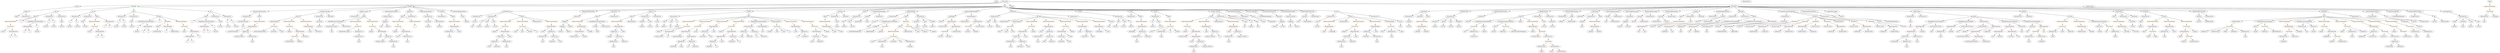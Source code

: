 strict digraph {
	graph [bb="0,0,29731,756"];
	node [label="\N"];
	Enter	[height=0.5,
		pos="11837,738",
		width=0.83628];
	FunctionCall_Unnamed_41	[color=orange,
		height=0.5,
		label=FunctionCall,
		pos="28691,378",
		width=1.6125];
	MemberAccess_Unnamed_27	[color=black,
		height=0.5,
		label=MemberAccess,
		pos="28753,306",
		width=1.9174];
	FunctionCall_Unnamed_41 -> MemberAccess_Unnamed_27	[pos="e,28738,323.96 28706,360.41 28713,352.08 28722,341.8 28731,332.49"];
	MemberAccess_Unnamed_28	[color=black,
		height=0.5,
		label=MemberAccess,
		pos="28909,306",
		width=1.9174];
	FunctionCall_Unnamed_41 -> MemberAccess_Unnamed_28	[pos="e,28867,320.57 28730,364.4 28766,353.11 28817,336.44 28856,323.97"];
	Identifier__	[color=black,
		height=0.5,
		label=_,
		pos="4932.1,378",
		width=0.75];
	Mapping_Unnamed_4	[color=black,
		height=0.5,
		label=Mapping,
		pos="15323,450",
		width=1.2105];
	ElementaryTypeName_uint_5	[color=black,
		height=0.5,
		label=uint,
		pos="15318,378",
		width=0.75];
	Mapping_Unnamed_4 -> ElementaryTypeName_uint_5	[pos="e,15319,396.1 15322,431.7 15321,424.41 15321,415.73 15320,407.54"];
	ElementaryTypeName_address_22	[color=black,
		height=0.5,
		label=address,
		pos="15403,378",
		width=1.0996];
	Mapping_Unnamed_4 -> ElementaryTypeName_address_22	[pos="e,15385,394.49 15341,433.46 15351,424.22 15365,412.32 15377,402"];
	Identifier__name	[color=black,
		height=0.5,
		label=_name,
		pos="9936.1,306",
		width=0.97489];
	VariableDeclaration_c	[color=black,
		height=0.5,
		label=c,
		pos="1660.1,378",
		width=0.75];
	ElementaryTypeName_uint256_3	[color=black,
		height=0.5,
		label=uint256,
		pos="1621.1,306",
		width=1.0442];
	VariableDeclaration_c -> ElementaryTypeName_uint256_3	[pos="e,1630.4,323.63 1651.1,360.76 1646.5,352.67 1641,342.66 1635.9,333.49"];
	Parameter__endTime	[color=black,
		height=0.5,
		label=_endTime,
		pos="16716,450",
		width=1.3353];
	ElementaryTypeName_uint256_51	[color=black,
		height=0.5,
		label=uint256,
		pos="16716,378",
		width=1.0442];
	Parameter__endTime -> ElementaryTypeName_uint256_51	[pos="e,16716,396.1 16716,431.7 16716,424.41 16716,415.73 16716,407.54"];
	ExpressionStatement_Unnamed_2	[color=orange,
		height=0.5,
		label=ExpressionStatement,
		pos="122.1,450",
		width=2.458];
	FunctionCall_Unnamed_2	[color=orange,
		height=0.5,
		label=FunctionCall,
		pos="122.1,378",
		width=1.6125];
	ExpressionStatement_Unnamed_2 -> FunctionCall_Unnamed_2	[pos="e,122.1,396.1 122.1,431.7 122.1,424.41 122.1,415.73 122.1,407.54"];
	ElementaryTypeName_bool	[color=black,
		height=0.5,
		label=bool,
		pos="5625.1,378",
		width=0.76697];
	FunctionDefinition_setEndTime	[color=black,
		height=0.5,
		label=setEndTime,
		pos="16898,594",
		width=1.5293];
	ParameterList_Unnamed_50	[color=black,
		height=0.5,
		label=ParameterList,
		pos="16716,522",
		width=1.7095];
	FunctionDefinition_setEndTime -> ParameterList_Unnamed_50	[pos="e,16752,536.88 16863,579.67 16835,568.7 16794,553.06 16763,540.99"];
	ModifierInvocation_onlyOwner_5	[color=black,
		height=0.5,
		label=onlyOwner,
		pos="16847,522",
		width=1.4323];
	FunctionDefinition_setEndTime -> ModifierInvocation_onlyOwner_5	[pos="e,16859,539.79 16886,576.05 16880,567.89 16873,557.91 16866,548.82"];
	Block_Unnamed_33	[color=black,
		height=0.5,
		label=Block,
		pos="16949,522",
		width=0.90558];
	FunctionDefinition_setEndTime -> Block_Unnamed_33	[pos="e,16938,538.83 16910,576.05 16917,567.65 16924,557.32 16931,548.02"];
	BinaryOperation_Unnamed_19	[color=brown,
		height=0.5,
		label=BinaryOperation,
		pos="13541,378",
		width=1.9867];
	Identifier_totalSupply	[color=black,
		height=0.5,
		label=totalSupply,
		pos="13411,306",
		width=1.4739];
	BinaryOperation_Unnamed_19 -> Identifier_totalSupply	[pos="e,13438,321.7 13512,361.29 13493,351.2 13469,338 13448,327.14"];
	IndexAccess_Unnamed_2	[color=black,
		height=0.5,
		label=IndexAccess,
		pos="13541,306",
		width=1.6402];
	BinaryOperation_Unnamed_19 -> IndexAccess_Unnamed_2	[pos="e,13541,324.1 13541,359.7 13541,352.41 13541,343.73 13541,335.54"];
	Parameter_None_3	[color=black,
		height=0.5,
		label=None,
		pos="739.1,450",
		width=0.85014];
	ElementaryTypeName_uint256_13	[color=black,
		height=0.5,
		label=uint256,
		pos="739.1,378",
		width=1.0442];
	Parameter_None_3 -> ElementaryTypeName_uint256_13	[pos="e,739.1,396.1 739.1,431.7 739.1,424.41 739.1,415.73 739.1,407.54"];
	Identifier_a_7	[color=black,
		height=0.5,
		label=a,
		pos="118.1,234",
		width=0.75];
	ParameterList_Unnamed_19	[color=black,
		height=0.5,
		label=ParameterList,
		pos="8030.1,522",
		width=1.7095];
	Parameter__from_1	[color=black,
		height=0.5,
		label=_from,
		pos="7904.1,450",
		width=0.93331];
	ParameterList_Unnamed_19 -> Parameter__from_1	[pos="e,7926.6,463.52 8002.5,505.64 7983,494.83 7956.9,480.32 7936.5,468.97"];
	Parameter__value_1	[color=black,
		height=0.5,
		label=_value,
		pos="7990.1,450",
		width=0.96103];
	ParameterList_Unnamed_19 -> Parameter__value_1	[pos="e,7999.7,467.79 8020.4,504.05 8015.9,496.14 8010.4,486.54 8005.4,477.69"];
	Parameter__to	[color=black,
		height=0.5,
		label=_to,
		pos="8070.1,450",
		width=0.75];
	ParameterList_Unnamed_19 -> Parameter__to	[pos="e,8060.8,467.31 8039.8,504.05 8044.4,496.03 8050,486.26 8055.1,477.3"];
	VariableDeclarationStatement_Unnamed_11	[color=black,
		height=0.5,
		label=VariableDeclarationStatement,
		pos="17595,450",
		width=3.3174];
	FunctionCall_Unnamed_42	[color=orange,
		height=0.5,
		label=FunctionCall,
		pos="17478,378",
		width=1.6125];
	VariableDeclarationStatement_Unnamed_11 -> FunctionCall_Unnamed_42	[pos="e,17504,394.36 17567,432.05 17551,422.45 17530,410.34 17513,400.12"];
	VariableDeclaration_tokens_1	[color=black,
		height=0.5,
		label=tokens,
		pos="17602,378",
		width=0.97489];
	VariableDeclarationStatement_Unnamed_11 -> VariableDeclaration_tokens_1	[pos="e,17600,396.1 17597,431.7 17598,424.41 17598,415.73 17599,407.54"];
	ParameterList_Unnamed_22	[color=black,
		height=0.5,
		label=ParameterList,
		pos="5705.1,522",
		width=1.7095];
	Parameter_success	[color=black,
		height=0.5,
		label=success,
		pos="5643.1,450",
		width=1.1135];
	ParameterList_Unnamed_22 -> Parameter_success	[pos="e,5657.1,466.83 5690.1,504.05 5682.5,495.47 5673.1,484.89 5664.7,475.44"];
	Block_Unnamed_21	[color=black,
		height=0.5,
		label=Block,
		pos="9780.1,522",
		width=0.90558];
	ExpressionStatement_Unnamed_35	[color=orange,
		height=0.5,
		label=ExpressionStatement,
		pos="9776.1,450",
		width=2.458];
	Block_Unnamed_21 -> ExpressionStatement_Unnamed_35	[pos="e,9777.1,468.1 9779.1,503.7 9778.7,496.41 9778.2,487.73 9777.7,479.54"];
	Identifier_assert	[color=black,
		height=0.5,
		label=assert,
		pos="2217.1,306",
		width=0.89172];
	ElementaryTypeName_address_30	[color=black,
		height=0.5,
		label=address,
		pos="28807,378",
		width=1.0996];
	ElementaryTypeName_address_29	[color=black,
		height=0.5,
		label=address,
		pos="25941,162",
		width=1.0996];
	NumberLiteral_Unnamed_44	[color=black,
		height=0.5,
		label=NumberLiteral,
		pos="18207,234",
		width=1.765];
	ElementaryTypeName_uint_2	[color=black,
		height=0.5,
		label=uint,
		pos="3973.1,306",
		width=0.75];
	ElementaryTypeName_uint256_34	[color=black,
		height=0.5,
		label=uint256,
		pos="20132,450",
		width=1.0442];
	FunctionDefinition_transferFrom	[color=black,
		height=0.5,
		label=transferFrom,
		pos="6018.1,594",
		width=1.6402];
	FunctionDefinition_transferFrom -> ParameterList_Unnamed_22	[pos="e,5752.5,533.94 5971.4,582.75 5923.2,572.15 5845.8,555.07 5779.1,540 5774,538.85 5768.7,537.64 5763.3,536.42"];
	ParameterList_Unnamed_21	[color=black,
		height=0.5,
		label=ParameterList,
		pos="5850.1,522",
		width=1.7095];
	FunctionDefinition_transferFrom -> ParameterList_Unnamed_21	[pos="e,5884.3,537.26 5984.1,578.83 5958.3,568.1 5922.7,553.26 5894.7,541.57"];
	Block_Unnamed_14	[color=black,
		height=0.5,
		label=Block,
		pos="6229.1,522",
		width=0.90558];
	FunctionDefinition_transferFrom -> Block_Unnamed_14	[pos="e,6201.7,532.08 6056.8,580.16 6095,567.48 6153.1,548.21 6191.1,535.61"];
	Parameter__startTime	[color=black,
		height=0.5,
		label=_startTime,
		pos="25301,450",
		width=1.4046];
	ElementaryTypeName_uint256_50	[color=black,
		height=0.5,
		label=uint256,
		pos="25306,378",
		width=1.0442];
	Parameter__startTime -> ElementaryTypeName_uint256_50	[pos="e,25305,396.1 25302,431.7 25303,424.41 25303,415.73 25304,407.54"];
	ParameterList_Unnamed_33	[color=black,
		height=0.5,
		label=ParameterList,
		pos="9898.1,522",
		width=1.7095];
	Parameter__name	[color=black,
		height=0.5,
		label=_name,
		pos="9918.1,450",
		width=0.97489];
	ParameterList_Unnamed_33 -> Parameter__name	[pos="e,9913.2,468.1 9903,503.7 9905.2,496.24 9907.7,487.32 9910.1,478.97"];
	Identifier_Burn	[color=black,
		height=0.5,
		label=Burn,
		pos="16444,306",
		width=0.7947];
	Identifier_balanceOf_6	[color=black,
		height=0.5,
		label=balanceOf,
		pos="8291.1,234",
		width=1.3491];
	ElementaryTypeName_uint8	[color=black,
		height=0.5,
		label=uint8,
		pos="15413,450",
		width=0.7947];
	Block_Unnamed_17	[color=black,
		height=0.5,
		label=Block,
		pos="10667,378",
		width=0.90558];
	ExpressionStatement_Unnamed_23	[color=orange,
		height=0.5,
		label=ExpressionStatement,
		pos="10628,306",
		width=2.458];
	Block_Unnamed_17 -> ExpressionStatement_Unnamed_23	[pos="e,10638,323.96 10658,360.41 10653,352.51 10648,342.85 10643,333.94"];
	BooleanLiteral_Unnamed_2	[color=black,
		height=0.5,
		label=BooleanLiteral,
		pos="10799,306",
		width=1.7788];
	Block_Unnamed_17 -> BooleanLiteral_Unnamed_2	[pos="e,10770,322.48 10690,364.81 10709,354.62 10737,339.86 10760,327.8"];
	Identifier__value_11	[color=black,
		height=0.5,
		label=_value,
		pos="10368,162",
		width=0.96103];
	Identifier_lockTime_intou5_1	[color=black,
		height=0.5,
		label=lockTime_intou5,
		pos="4461.1,162",
		width=2.0422];
	Identifier__from_5	[color=black,
		height=0.5,
		label=_from,
		pos="5809.1,90",
		width=0.93331];
	ElementaryTypeName_address_20	[color=black,
		height=0.5,
		label=address,
		pos="11064,378",
		width=1.0996];
	NumberLiteral_Unnamed_6	[color=black,
		height=0.5,
		label=NumberLiteral,
		pos="11186,378",
		width=1.765];
	BinaryOperation_Unnamed_23	[color=brown,
		height=0.5,
		label=BinaryOperation,
		pos="8514.1,234",
		width=1.9867];
	IndexAccess_Unnamed_4	[color=black,
		height=0.5,
		label=IndexAccess,
		pos="8414.1,162",
		width=1.6402];
	BinaryOperation_Unnamed_23 -> IndexAccess_Unnamed_4	[pos="e,8437.1,179.07 8490.7,216.59 8477.4,207.31 8460.6,195.57 8446.2,185.44"];
	Identifier__value_1	[color=black,
		height=0.5,
		label=_value,
		pos="8526.1,162",
		width=0.96103];
	BinaryOperation_Unnamed_23 -> Identifier__value_1	[pos="e,8523.2,180.1 8517.1,215.7 8518.3,208.32 8519.8,199.52 8521.3,191.25"];
	EventDefinition_TokenPurchase	[color=black,
		height=0.5,
		label=TokenPurchase,
		pos="17349,594",
		width=1.9036];
	ParameterList_Unnamed_35	[color=black,
		height=0.5,
		label=ParameterList,
		pos="17214,522",
		width=1.7095];
	EventDefinition_TokenPurchase -> ParameterList_Unnamed_35	[pos="e,17244,538.25 17319,577.46 17300,567.47 17275,554.38 17254,543.53"];
	VariableDeclaration_purchaser	[color=black,
		height=0.5,
		label=purchaser,
		pos="17025,450",
		width=1.3076];
	ElementaryTypeName_address_26	[color=black,
		height=0.5,
		label=address,
		pos="17025,378",
		width=1.0996];
	VariableDeclaration_purchaser -> ElementaryTypeName_address_26	[pos="e,17025,396.1 17025,431.7 17025,424.41 17025,415.73 17025,407.54"];
	ParameterList_Unnamed_40	[color=black,
		height=0.5,
		label=ParameterList,
		pos="20556,522",
		width=1.7095];
	Parameter_None_5	[color=black,
		height=0.5,
		label=None,
		pos="20363,450",
		width=0.85014];
	ParameterList_Unnamed_40 -> Parameter_None_5	[pos="e,20387,461.52 20516,508.01 20485,497.71 20441,482.65 20403,468 20401,467.31 20399,466.59 20398,465.85"];
	MemberAccess_Unnamed_12	[color=black,
		height=0.5,
		label=MemberAccess,
		pos="10490,162",
		width=1.9174];
	Identifier_msg_10	[color=black,
		height=0.5,
		label=msg,
		pos="10490,90",
		width=0.75];
	MemberAccess_Unnamed_12 -> Identifier_msg_10	[pos="e,10490,108.1 10490,143.7 10490,136.41 10490,127.73 10490,119.54"];
	BooleanLiteral_Unnamed_4	[color=black,
		height=0.5,
		label=BooleanLiteral,
		pos="11921,450",
		width=1.7788];
	ExpressionStatement_Unnamed_19	[color=orange,
		height=0.5,
		label=ExpressionStatement,
		pos="6034.1,450",
		width=2.458];
	FunctionCall_Unnamed_17	[color=orange,
		height=0.5,
		label=FunctionCall,
		pos="6016.1,378",
		width=1.6125];
	ExpressionStatement_Unnamed_19 -> FunctionCall_Unnamed_17	[pos="e,6020.5,396.1 6029.7,431.7 6027.8,424.32 6025.5,415.52 6023.4,407.25"];
	BinaryOperation_Unnamed_34	[color=brown,
		height=0.5,
		label=BinaryOperation,
		pos="15780,378",
		width=1.9867];
	Identifier__value_14	[color=black,
		height=0.5,
		label=_value,
		pos="15727,306",
		width=0.96103];
	BinaryOperation_Unnamed_34 -> Identifier__value_14	[pos="e,15739,323.31 15767,360.05 15761,351.77 15753,341.62 15746,332.42"];
	Identifier_totalSupply_1	[color=black,
		height=0.5,
		label=totalSupply,
		pos="15833,306",
		width=1.4739];
	BinaryOperation_Unnamed_34 -> Identifier_totalSupply_1	[pos="e,15820,323.79 15793,360.05 15799,351.89 15807,341.91 15814,332.82"];
	ContractDefinition_VoxelX	[color=black,
		height=0.5,
		label=VoxelX,
		pos="922.1,666",
		width=1.0858];
	FunctionDefinition_VoxelX	[color=black,
		height=0.5,
		label=VoxelX,
		pos="307.1,594",
		width=1.0858];
	ContractDefinition_VoxelX -> FunctionDefinition_VoxelX	[pos="e,344.94,599.31 884.56,660.73 778.3,648.63 475.48,614.17 356.23,600.59"];
	Identifier_balanceOf_12	[color=black,
		height=0.5,
		label=balanceOf,
		pos="12584,162",
		width=1.3491];
	Identifier__to_4	[color=black,
		height=0.5,
		label=_to,
		pos="9484.1,234",
		width=0.75];
	Parameter_a_1	[color=black,
		height=0.5,
		label=a,
		pos="2734.1,450",
		width=0.75];
	ElementaryTypeName_uint256_4	[color=black,
		height=0.5,
		label=uint256,
		pos="2748.1,378",
		width=1.0442];
	Parameter_a_1 -> ElementaryTypeName_uint256_4	[pos="e,2744.7,396.1 2737.6,431.7 2739,424.32 2740.8,415.52 2742.5,407.25"];
	Identifier_Token	[color=black,
		height=0.5,
		label=Token,
		pos="25500,234",
		width=0.96103];
	FunctionCall_Unnamed_46	[color=orange,
		height=0.5,
		label=FunctionCall,
		pos="24117,306",
		width=1.6125];
	MemberAccess_Unnamed_36	[color=black,
		height=0.5,
		label=MemberAccess,
		pos="24037,234",
		width=1.9174];
	FunctionCall_Unnamed_46 -> MemberAccess_Unnamed_36	[pos="e,24056,251.63 24099,288.76 24088,279.97 24076,268.93 24065,259.14"];
	MemberAccess_Unnamed_35	[color=black,
		height=0.5,
		label=MemberAccess,
		pos="24193,234",
		width=1.9174];
	FunctionCall_Unnamed_46 -> MemberAccess_Unnamed_35	[pos="e,24175,251.71 24135,288.41 24145,279.76 24156,269 24167,259.42"];
	ElementaryTypeName_uint256_33	[color=black,
		height=0.5,
		label=uint256,
		pos="28686,450",
		width=1.0442];
	Identifier_require_10	[color=black,
		height=0.5,
		label=require,
		pos="14076,306",
		width=1.0026];
	Mapping_Unnamed_2	[color=black,
		height=0.5,
		label=Mapping,
		pos="6721.1,450",
		width=1.2105];
	Mapping_Unnamed_3	[color=black,
		height=0.5,
		label=Mapping,
		pos="6711.1,378",
		width=1.2105];
	Mapping_Unnamed_2 -> Mapping_Unnamed_3	[pos="e,6713.5,396.1 6718.6,431.7 6717.6,424.32 6716.3,415.52 6715.1,407.25"];
	ElementaryTypeName_address_9	[color=black,
		height=0.5,
		label=address,
		pos="6812.1,378",
		width=1.0996];
	Mapping_Unnamed_2 -> ElementaryTypeName_address_9	[pos="e,6792.7,393.92 6740.8,433.81 6753.5,424.11 6770,411.39 6784,400.64"];
	Identifier_require_2	[color=black,
		height=0.5,
		label=require,
		pos="3481.1,306",
		width=1.0026];
	Identifier_require_7	[color=black,
		height=0.5,
		label=require,
		pos="15976,306",
		width=1.0026];
	Parameter__value_7	[color=black,
		height=0.5,
		label=_value,
		pos="11719,450",
		width=0.96103];
	ElementaryTypeName_uint256_28	[color=black,
		height=0.5,
		label=uint256,
		pos="11752,378",
		width=1.0442];
	Parameter__value_7 -> ElementaryTypeName_uint256_28	[pos="e,11744,395.79 11727,432.05 11731,424.23 11735,414.75 11739,405.98"];
	ElementaryTypeName_uint256_41	[color=black,
		height=0.5,
		label=uint256,
		pos="26808,306",
		width=1.0442];
	Identifier__value_23	[color=black,
		height=0.5,
		label=_value,
		pos="14586,306",
		width=0.96103];
	Identifier_weiAmount_4	[color=black,
		height=0.5,
		label=weiAmount,
		pos="22004,306",
		width=1.4739];
	Identifier_weiAmount_9	[color=black,
		height=0.5,
		label=weiAmount,
		pos="21061,306",
		width=1.4739];
	Parameter_a_2	[color=black,
		height=0.5,
		label=a,
		pos="835.1,450",
		width=0.75];
	ElementaryTypeName_uint256_8	[color=black,
		height=0.5,
		label=uint256,
		pos="832.1,378",
		width=1.0442];
	Parameter_a_2 -> ElementaryTypeName_uint256_8	[pos="e,832.84,396.1 834.36,431.7 834.05,424.41 833.68,415.73 833.33,407.54"];
	Identifier_Transfer	[color=black,
		height=0.5,
		label=Transfer,
		pos="9120.1,306",
		width=1.1689];
	ElementaryTypeName_bool_3	[color=black,
		height=0.5,
		label=bool,
		pos="16610,378",
		width=0.76697];
	StateVariableDeclaration_Unnamed_7	[color=black,
		height=0.5,
		label=StateVariableDeclaration,
		pos="6923.1,594",
		width=2.8184];
	VariableDeclaration_allowance	[color=black,
		height=0.5,
		label=allowance,
		pos="6822.1,522",
		width=1.3076];
	StateVariableDeclaration_Unnamed_7 -> VariableDeclaration_allowance	[pos="e,6844.3,538.36 6898.7,576.05 6885.1,566.63 6868,554.8 6853.4,544.7"];
	ParameterList_Unnamed_5	[color=black,
		height=0.5,
		label=ParameterList,
		pos="897.1,522",
		width=1.7095];
	ParameterList_Unnamed_5 -> Parameter_a_2	[pos="e,848.29,465.89 882.09,504.05 874.19,495.13 864.38,484.06 855.77,474.33"];
	Parameter_b_2	[color=black,
		height=0.5,
		label=b,
		pos="913.1,450",
		width=0.75];
	ParameterList_Unnamed_5 -> Parameter_b_2	[pos="e,909.19,468.1 901.06,503.7 902.74,496.32 904.75,487.52 906.64,479.25"];
	StateVariableDeclaration_Unnamed_17	[color=black,
		height=0.5,
		label=StateVariableDeclaration,
		pos="17854,594",
		width=2.8184];
	VariableDeclaration_weiRaised	[color=black,
		height=0.5,
		label=weiRaised,
		pos="17673,522",
		width=1.3491];
	StateVariableDeclaration_Unnamed_17 -> VariableDeclaration_weiRaised	[pos="e,17706,535.67 17813,577.12 17784,565.94 17746,551.02 17716,539.68"];
	ElementaryTypeName_uint256_18	[color=black,
		height=0.5,
		label=uint256,
		pos="11494,306",
		width=1.0442];
	ElementaryTypeName_uint256_9	[color=black,
		height=0.5,
		label=uint256,
		pos="925.1,378",
		width=1.0442];
	Parameter_b_2 -> ElementaryTypeName_uint256_9	[pos="e,922.17,396.1 916.07,431.7 917.33,424.32 918.84,415.52 920.26,407.25"];
	VariableDeclaration_vundflw	[color=black,
		height=0.5,
		label=vundflw,
		pos="7081.1,378",
		width=1.1274];
	ElementaryTypeName_uint8_1	[color=black,
		height=0.5,
		label=uint8,
		pos="7152.1,306",
		width=0.7947];
	VariableDeclaration_vundflw -> ElementaryTypeName_uint8_1	[pos="e,7137.5,321.39 7097.2,361.12 7106.8,351.69 7119,339.61 7129.5,329.25"];
	FunctionCall_Unnamed_10	[color=orange,
		height=0.5,
		label=FunctionCall,
		pos="11493,378",
		width=1.6125];
	FunctionCall_Unnamed_10 -> ElementaryTypeName_uint256_18	[pos="e,11494,324.1 11493,359.7 11493,352.41 11494,343.73 11494,335.54"];
	Identifier_decimals_1	[color=black,
		height=0.5,
		label=decimals,
		pos="11593,306",
		width=1.1967];
	FunctionCall_Unnamed_10 -> Identifier_decimals_1	[pos="e,11572,321.86 11516,361.12 11530,351.45 11547,338.99 11562,328.46"];
	ElementaryTypeName_uint256_35	[color=black,
		height=0.5,
		label=uint256,
		pos="19384,450",
		width=1.0442];
	ParameterList_Unnamed_37	[color=black,
		height=0.5,
		label=ParameterList,
		pos="20756,738",
		width=1.7095];
	Parameter__to_2	[color=black,
		height=0.5,
		label=_to,
		pos="5728.1,450",
		width=0.75];
	ParameterList_Unnamed_21 -> Parameter__to_2	[pos="e,5747.9,462.36 5823,505.46 5803.7,494.35 5777.6,479.4 5757.7,467.97"];
	Parameter__from_2	[color=black,
		height=0.5,
		label=_from,
		pos="5807.1,450",
		width=0.93331];
	ParameterList_Unnamed_21 -> Parameter__from_2	[pos="e,5817.1,467.31 5839.7,504.05 5834.7,495.94 5828.6,486.04 5823.1,477.01"];
	Parameter__value_3	[color=black,
		height=0.5,
		label=_value,
		pos="5893.1,450",
		width=0.96103];
	ParameterList_Unnamed_21 -> Parameter__value_3	[pos="e,5883.1,467.31 5860.5,504.05 5865.5,495.94 5871.6,486.04 5877.1,477.01"];
	BinaryOperation_Unnamed_58	[color=brown,
		height=0.5,
		label=BinaryOperation,
		pos="21353,378",
		width=1.9867];
	NumberLiteral_Unnamed_32	[color=black,
		height=0.5,
		label=NumberLiteral,
		pos="21349,306",
		width=1.765];
	BinaryOperation_Unnamed_58 -> NumberLiteral_Unnamed_32	[pos="e,21350,324.1 21352,359.7 21352,352.41 21351,343.73 21351,335.54"];
	Identifier_weiAmount_5	[color=black,
		height=0.5,
		label=weiAmount,
		pos="21484,306",
		width=1.4739];
	BinaryOperation_Unnamed_58 -> Identifier_weiAmount_5	[pos="e,21457,321.7 21383,361.29 21401,351.15 21426,337.87 21447,326.99"];
	ModifierInvocation_onlyOwner_6	[color=black,
		height=0.5,
		label=onlyOwner,
		pos="18733,522",
		width=1.4323];
	ElementaryTypeName_uint_1	[color=black,
		height=0.5,
		label=uint,
		pos="2932.1,378",
		width=0.75];
	Identifier__from_1	[color=black,
		height=0.5,
		label=_from,
		pos="8774.1,234",
		width=0.93331];
	MemberAccess_Unnamed_19	[color=black,
		height=0.5,
		label=MemberAccess,
		pos="14676,234",
		width=1.9174];
	Identifier_msg_17	[color=black,
		height=0.5,
		label=msg,
		pos="14676,162",
		width=0.75];
	MemberAccess_Unnamed_19 -> Identifier_msg_17	[pos="e,14676,180.1 14676,215.7 14676,208.41 14676,199.73 14676,191.54"];
	FunctionCall_Unnamed_40	[color=orange,
		height=0.5,
		label=FunctionCall,
		pos="26493,378",
		width=1.6125];
	Identifier_weiAmount_3	[color=black,
		height=0.5,
		label=weiAmount,
		pos="26179,306",
		width=1.4739];
	FunctionCall_Unnamed_40 -> Identifier_weiAmount_3	[pos="e,26219,318.33 26445,367.7 26394,357.74 26311,341.04 26241,324 26238,323.13 26234,322.21 26230,321.25"];
	Identifier_TokenPurchase	[color=black,
		height=0.5,
		label=TokenPurchase,
		pos="26319,306",
		width=1.9036];
	FunctionCall_Unnamed_40 -> Identifier_TokenPurchase	[pos="e,26356,321.65 26459,363.17 26432,352.49 26395,337.59 26366,325.83"];
	Identifier_tokens_1	[color=black,
		height=0.5,
		label=tokens,
		pos="26441,306",
		width=0.97489];
	FunctionCall_Unnamed_40 -> Identifier_tokens_1	[pos="e,26453,323.31 26481,360.05 26474,351.77 26467,341.62 26460,332.42"];
	Identifier_beneficiary_4	[color=black,
		height=0.5,
		label=beneficiary,
		pos="26545,306",
		width=1.4184];
	FunctionCall_Unnamed_40 -> Identifier_beneficiary_4	[pos="e,26533,323.79 26506,360.05 26512,351.89 26519,341.91 26526,332.82"];
	MemberAccess_Unnamed_26	[color=black,
		height=0.5,
		label=MemberAccess,
		pos="26683,306",
		width=1.9174];
	FunctionCall_Unnamed_40 -> MemberAccess_Unnamed_26	[pos="e,26644,321.24 26529,363.67 26559,352.76 26601,337.23 26634,325.18"];
	ElementaryTypeName_address_18	[color=black,
		height=0.5,
		label=address,
		pos="5710.1,378",
		width=1.0996];
	FunctionDefinition_bug_intou7	[color=black,
		height=0.5,
		label=bug_intou7,
		pos="7296.1,594",
		width=1.46];
	Block_Unnamed_22	[color=black,
		height=0.5,
		label=Block,
		pos="7097.1,522",
		width=0.90558];
	FunctionDefinition_bug_intou7 -> Block_Unnamed_22	[pos="e,7124.1,532.49 7260.5,580.49 7225.1,568.01 7170.8,548.93 7134.7,536.22"];
	ParameterList_Unnamed_34	[color=black,
		height=0.5,
		label=ParameterList,
		pos="7296.1,522",
		width=1.7095];
	FunctionDefinition_bug_intou7 -> ParameterList_Unnamed_34	[pos="e,7296.1,540.1 7296.1,575.7 7296.1,568.41 7296.1,559.73 7296.1,551.54"];
	Identifier_msg_21	[color=black,
		height=0.5,
		label=msg,
		pos="26683,234",
		width=0.75];
	Identifier__from_8	[color=black,
		height=0.5,
		label=_from,
		pos="12684,162",
		width=0.93331];
	IfStatement_Unnamed_6	[color=orange,
		height=0.5,
		label=IfStatement,
		pos="21264,450",
		width=1.4739];
	NumberLiteral_Unnamed_39	[color=black,
		height=0.5,
		label=NumberLiteral,
		pos="20733,378",
		width=1.765];
	IfStatement_Unnamed_6 -> NumberLiteral_Unnamed_39	[pos="e,20779,390.86 21226,437.32 21218,435.29 21210,433.39 21202,432 21028,400.45 20980,424.43 20805,396 20800,395.2 20795,394.26 20790,\
393.23"];
	BinaryOperation_Unnamed_61	[color=brown,
		height=0.5,
		label=BinaryOperation,
		pos="20886,378",
		width=1.9867];
	IfStatement_Unnamed_6 -> BinaryOperation_Unnamed_61	[pos="e,20939,390.59 21225,437.51 21217,435.52 21210,433.58 21202,432 21098,409.93 21070,415.04 20966,396 20961,395.03 20955,393.98 20950,\
392.88"];
	Identifier_balanceOf_2	[color=black,
		height=0.5,
		label=balanceOf,
		pos="8367.1,90",
		width=1.3491];
	VariableDeclaration_balances_intou18	[color=black,
		height=0.5,
		label=balances_intou18,
		pos="15323,522",
		width=2.0838];
	VariableDeclaration_balances_intou18 -> Mapping_Unnamed_4	[pos="e,15323,468.1 15323,503.7 15323,496.41 15323,487.73 15323,479.54"];
	Identifier_this_1	[color=black,
		height=0.5,
		label=this,
		pos="24989,306",
		width=0.75];
	Identifier__token_1	[color=black,
		height=0.5,
		label=_token,
		pos="25589,234",
		width=1.0026];
	VariableDeclaration_withinCap	[color=black,
		height=0.5,
		label=withinCap,
		pos="24073,378",
		width=1.3353];
	ElementaryTypeName_bool_14	[color=black,
		height=0.5,
		label=bool,
		pos="24013,306",
		width=0.76697];
	VariableDeclaration_withinCap -> ElementaryTypeName_bool_14	[pos="e,24026,322.04 24059,360.41 24051,351.5 24042,340.35 24033,330.56"];
	Identifier_owner_3	[color=black,
		height=0.5,
		label=owner,
		pos="3730.1,306",
		width=0.93331];
	FunctionCall_Unnamed_31	[color=orange,
		height=0.5,
		label=FunctionCall,
		pos="29608,594",
		width=1.6125];
	MemberAccess_Unnamed_21	[color=black,
		height=0.5,
		label=MemberAccess,
		pos="29538,522",
		width=1.9174];
	FunctionCall_Unnamed_31 -> MemberAccess_Unnamed_21	[pos="e,29555,539.47 29592,576.41 29583,567.78 29572,557.06 29563,547.5"];
	Identifier_buyTokens	[color=black,
		height=0.5,
		label=buyTokens,
		pos="29678,522",
		width=1.46];
	FunctionCall_Unnamed_31 -> Identifier_buyTokens	[pos="e,29662,539.47 29625,576.41 29633,567.78 29644,557.06 29654,547.5"];
	Block_Unnamed_15	[color=black,
		height=0.5,
		label=Block,
		pos="7494.1,522",
		width=0.90558];
	ExpressionStatement_Unnamed_22	[color=orange,
		height=0.5,
		label=ExpressionStatement,
		pos="7323.1,450",
		width=2.458];
	Block_Unnamed_15 -> ExpressionStatement_Unnamed_22	[pos="e,7361.2,466.62 7468.5,510.52 7443,500.07 7403.1,483.76 7371.6,470.85"];
	BooleanLiteral_Unnamed_1	[color=black,
		height=0.5,
		label=BooleanLiteral,
		pos="7494.1,450",
		width=1.7788];
	Block_Unnamed_15 -> BooleanLiteral_Unnamed_1	[pos="e,7494.1,468.1 7494.1,503.7 7494.1,496.41 7494.1,487.73 7494.1,479.54"];
	UserDefinedTypeName_Unnamed	[color=black,
		height=0.5,
		label=UserDefinedTypeName,
		pos="15016,522",
		width=2.7214];
	VariableDeclaration_from_1	[color=black,
		height=0.5,
		label=from,
		pos="10000,450",
		width=0.7947];
	ElementaryTypeName_address_13	[color=black,
		height=0.5,
		label=address,
		pos="10007,378",
		width=1.0996];
	VariableDeclaration_from_1 -> ElementaryTypeName_address_13	[pos="e,10005,396.1 10002,431.7 10003,424.41 10003,415.73 10004,407.54"];
	Identifier_require_13	[color=black,
		height=0.5,
		label=require,
		pos="28496,306",
		width=1.0026];
	EmitStatement_Unnamed_3	[color=black,
		height=0.5,
		label=EmitStatement,
		pos="12067,450",
		width=1.7788];
	FunctionCall_Unnamed_26	[color=orange,
		height=0.5,
		label=FunctionCall,
		pos="11973,378",
		width=1.6125];
	EmitStatement_Unnamed_3 -> FunctionCall_Unnamed_26	[pos="e,11995,395.15 12045,432.76 12033,423.58 12017,411.94 12004,401.84"];
	MemberAccess_Unnamed_38	[color=black,
		height=0.5,
		label=MemberAccess,
		pos="24334,306",
		width=1.9174];
	Identifier_token_3	[color=black,
		height=0.5,
		label=token,
		pos="24334,234",
		width=0.864];
	MemberAccess_Unnamed_38 -> Identifier_token_3	[pos="e,24334,252.1 24334,287.7 24334,280.41 24334,271.73 24334,263.54"];
	FunctionCall_Unnamed_8	[color=orange,
		height=0.5,
		label=FunctionCall,
		pos="3296.1,378",
		width=1.6125];
	Identifier_OwnershipTransferred	[color=black,
		height=0.5,
		label=OwnershipTransferred,
		pos="3128.1,306",
		width=2.6243];
	FunctionCall_Unnamed_8 -> Identifier_OwnershipTransferred	[pos="e,3166.3,322.93 3262.5,363 3238,352.79 3204.4,338.79 3176.9,327.34"];
	Identifier_newOwner_1	[color=black,
		height=0.5,
		label=newOwner,
		pos="3291.1,306",
		width=1.4046];
	FunctionCall_Unnamed_8 -> Identifier_newOwner_1	[pos="e,3292.3,324.1 3294.9,359.7 3294.3,352.41 3293.7,343.73 3293.1,335.54"];
	Identifier_owner_2	[color=black,
		height=0.5,
		label=owner,
		pos="3393.1,306",
		width=0.93331];
	FunctionCall_Unnamed_8 -> Identifier_owner_2	[pos="e,3373.8,320.93 3318.1,361.12 3331.9,351.19 3349.7,338.3 3364.6,327.6"];
	ExpressionStatement_Unnamed_32	[color=orange,
		height=0.5,
		label=ExpressionStatement,
		pos="14085,450",
		width=2.458];
	FunctionCall_Unnamed_27	[color=orange,
		height=0.5,
		label=FunctionCall,
		pos="14085,378",
		width=1.6125];
	ExpressionStatement_Unnamed_32 -> FunctionCall_Unnamed_27	[pos="e,14085,396.1 14085,431.7 14085,424.41 14085,415.73 14085,407.54"];
	FunctionDefinition_approve	[color=black,
		height=0.5,
		label=approve,
		pos="7741.1,594",
		width=1.1412];
	FunctionDefinition_approve -> Block_Unnamed_15	[pos="e,7522.5,531.06 7707.3,583.41 7661.9,570.55 7581.5,547.76 7533.4,534.15"];
	ParameterList_Unnamed_23	[color=black,
		height=0.5,
		label=ParameterList,
		pos="7671.1,522",
		width=1.7095];
	FunctionDefinition_approve -> ParameterList_Unnamed_23	[pos="e,7687.9,539.8 7725.2,577.12 7716.5,568.42 7705.6,557.45 7695.8,547.66"];
	ParameterList_Unnamed_24	[color=black,
		height=0.5,
		label=ParameterList,
		pos="7812.1,522",
		width=1.7095];
	FunctionDefinition_approve -> ParameterList_Unnamed_24	[pos="e,7795.6,539.31 7757.2,577.12 7766.2,568.29 7777.5,557.13 7787.5,547.24"];
	NumberLiteral_Unnamed_25	[color=black,
		height=0.5,
		label=NumberLiteral,
		pos="20316,522",
		width=1.765];
	IfStatement_Unnamed_7	[color=orange,
		height=0.5,
		label=IfStatement,
		pos="21388,450",
		width=1.4739];
	NumberLiteral_Unnamed_41	[color=black,
		height=0.5,
		label=NumberLiteral,
		pos="21039,378",
		width=1.765];
	IfStatement_Unnamed_7 -> NumberLiteral_Unnamed_41	[pos="e,21086,390.51 21349,437.6 21341,435.6 21334,433.63 21326,432 21231,411.16 21206,415.14 21111,396 21106,395.07 21102,394.06 21097,\
393.01"];
	BinaryOperation_Unnamed_62	[color=brown,
		height=0.5,
		label=BinaryOperation,
		pos="21192,378",
		width=1.9867];
	IfStatement_Unnamed_7 -> BinaryOperation_Unnamed_62	[pos="e,21232,393.27 21353,436.32 21322,425.37 21277,409.42 21243,397.12"];
	VariableDeclaration_tokensLeft	[color=black,
		height=0.5,
		label=tokensLeft,
		pos="24902,378",
		width=1.3907];
	ElementaryTypeName_uint256_48	[color=black,
		height=0.5,
		label=uint256,
		pos="24906,306",
		width=1.0442];
	VariableDeclaration_tokensLeft -> ElementaryTypeName_uint256_48	[pos="e,24905,324.1 24903,359.7 24904,352.41 24904,343.73 24904,335.54"];
	Identifier_msg_24	[color=black,
		height=0.5,
		label=msg,
		pos="22567,90",
		width=0.75];
	Identifier_require_1	[color=black,
		height=0.5,
		label=require,
		pos="4714.1,306",
		width=1.0026];
	VariableDeclaration_transferValue_intou5	[color=black,
		height=0.5,
		label=transferValue_intou5,
		pos="3973.1,378",
		width=2.4303];
	VariableDeclaration_transferValue_intou5 -> ElementaryTypeName_uint_2	[pos="e,3973.1,324.1 3973.1,359.7 3973.1,352.41 3973.1,343.73 3973.1,335.54"];
	Identifier_tokens_3	[color=black,
		height=0.5,
		label=tokens,
		pos="18278,18",
		width=0.97489];
	ExpressionStatement_Unnamed_49	[color=orange,
		height=0.5,
		label=ExpressionStatement,
		pos="24459,450",
		width=2.458];
	FunctionCall_Unnamed_48	[color=orange,
		height=0.5,
		label=FunctionCall,
		pos="24457,378",
		width=1.6125];
	ExpressionStatement_Unnamed_49 -> FunctionCall_Unnamed_48	[pos="e,24458,396.1 24459,431.7 24458,424.41 24458,415.73 24458,407.54"];
	Block_Unnamed_31	[color=black,
		height=0.5,
		label=Block,
		pos="19940,522",
		width=0.90558];
	ExpressionStatement_Unnamed_50	[color=orange,
		height=0.5,
		label=ExpressionStatement,
		pos="19911,450",
		width=2.458];
	Block_Unnamed_31 -> ExpressionStatement_Unnamed_50	[pos="e,19918,468.28 19933,504.05 19930,496.43 19926,487.23 19923,478.65"];
	FunctionDefinition_getTokenAmount	[color=black,
		height=0.5,
		label=getTokenAmount,
		pos="18305,594",
		width=2.0976];
	Block_Unnamed_28	[color=black,
		height=0.5,
		label=Block,
		pos="18025,522",
		width=0.90558];
	FunctionDefinition_getTokenAmount -> Block_Unnamed_28	[pos="e,18054,530.32 18254,580.32 18200,566.76 18115,545.53 18065,533.07"];
	ParameterList_Unnamed_44	[color=black,
		height=0.5,
		label=ParameterList,
		pos="18235,522",
		width=1.7095];
	FunctionDefinition_getTokenAmount -> ParameterList_Unnamed_44	[pos="e,18252,539.79 18288,576.05 18280,567.54 18269,557.07 18260,547.68"];
	ParameterList_Unnamed_43	[color=black,
		height=0.5,
		label=ParameterList,
		pos="18376,522",
		width=1.7095];
	FunctionDefinition_getTokenAmount -> ParameterList_Unnamed_43	[pos="e,18359,539.79 18322,576.05 18331,567.54 18342,557.07 18351,547.68"];
	VariableDeclaration_decimals	[color=black,
		height=0.5,
		label=decimals,
		pos="15491,522",
		width=1.1967];
	VariableDeclaration_decimals -> ElementaryTypeName_uint8	[pos="e,15429,465.39 15473,505.12 15463,495.6 15449,483.37 15438,472.94"];
	NumberLiteral_Unnamed_4	[color=black,
		height=0.5,
		label=NumberLiteral,
		pos="15523,450",
		width=1.765];
	VariableDeclaration_decimals -> NumberLiteral_Unnamed_4	[pos="e,15515,468.28 15499,504.05 15502,496.43 15507,487.23 15510,478.65"];
	BinaryOperation_Unnamed_65	[color=brown,
		height=0.5,
		label=BinaryOperation,
		pos="23803,378",
		width=1.9867];
	BinaryOperation_Unnamed_67	[color=brown,
		height=0.5,
		label=BinaryOperation,
		pos="23662,306",
		width=1.9867];
	BinaryOperation_Unnamed_65 -> BinaryOperation_Unnamed_67	[pos="e,23693,322.49 23772,361.46 23752,351.5 23725,338.44 23704,327.61"];
	BinaryOperation_Unnamed_66	[color=brown,
		height=0.5,
		label=BinaryOperation,
		pos="23823,306",
		width=1.9867];
	BinaryOperation_Unnamed_65 -> BinaryOperation_Unnamed_66	[pos="e,23818,324.1 23808,359.7 23810,352.24 23813,343.32 23815,334.97"];
	Identifier_finished	[color=black,
		height=0.5,
		label=finished,
		pos="20358,378",
		width=1.0996];
	Parameter__rate	[color=black,
		height=0.5,
		label=_rate,
		pos="20047,450",
		width=0.80856];
	ElementaryTypeName_uint256_49	[color=black,
		height=0.5,
		label=uint256,
		pos="19568,378",
		width=1.0442];
	Parameter__rate -> ElementaryTypeName_uint256_49	[pos="e,19595,390.45 20025,437.85 20019,435.57 20014,433.43 20008,432 19838,388.31 19786,434.81 19614,396 19612,395.41 19609,394.72 19606,\
393.95"];
	Mapping_Unnamed_5	[color=black,
		height=0.5,
		label=Mapping,
		pos="19285,450",
		width=1.2105];
	ElementaryTypeName_address_25	[color=black,
		height=0.5,
		label=address,
		pos="19202,378",
		width=1.0996];
	Mapping_Unnamed_5 -> ElementaryTypeName_address_25	[pos="e,19220,394.25 19267,433.46 19256,424.07 19241,411.92 19229,401.48"];
	ElementaryTypeName_uint256_37	[color=black,
		height=0.5,
		label=uint256,
		pos="19297,378",
		width=1.0442];
	Mapping_Unnamed_5 -> ElementaryTypeName_uint256_37	[pos="e,19294,396.1 19288,431.7 19289,424.32 19291,415.52 19292,407.25"];
	VariableDeclaration_endTime	[color=black,
		height=0.5,
		label=endTime,
		pos="26088,522",
		width=1.1967];
	ElementaryTypeName_uint256_31	[color=black,
		height=0.5,
		label=uint256,
		pos="26088,450",
		width=1.0442];
	VariableDeclaration_endTime -> ElementaryTypeName_uint256_31	[pos="e,26088,468.1 26088,503.7 26088,496.41 26088,487.73 26088,479.54"];
	NumberLiteral_Unnamed_16	[color=black,
		height=0.5,
		label=NumberLiteral,
		pos="26207,450",
		width=1.765];
	VariableDeclaration_endTime -> NumberLiteral_Unnamed_16	[pos="e,26180,466.78 26112,506.67 26129,496.83 26152,483.61 26171,472.52"];
	Identifier__value_19	[color=black,
		height=0.5,
		label=_value,
		pos="12324,306",
		width=0.96103];
	ElementaryTypeName_uint256_39	[color=black,
		height=0.5,
		label=uint256,
		pos="17123,378",
		width=1.0442];
	BinaryOperation_Unnamed_30	[color=brown,
		height=0.5,
		label=BinaryOperation,
		pos="6571.1,378",
		width=1.9867];
	Identifier__value_7	[color=black,
		height=0.5,
		label=_value,
		pos="6484.1,306",
		width=0.96103];
	BinaryOperation_Unnamed_30 -> Identifier__value_7	[pos="e,6502.2,321.57 6550.5,360.41 6538.7,350.91 6523.7,338.88 6511,328.65"];
	IndexAccess_Unnamed_14	[color=black,
		height=0.5,
		label=IndexAccess,
		pos="6596.1,306",
		width=1.6402];
	BinaryOperation_Unnamed_30 -> IndexAccess_Unnamed_14	[pos="e,6590,324.1 6577.3,359.7 6580,352.15 6583.2,343.12 6586.2,334.68"];
	Identifier_token_2	[color=black,
		height=0.5,
		label=token,
		pos="25103,234",
		width=0.864];
	Identifier_require_6	[color=black,
		height=0.5,
		label=require,
		pos="5884.1,306",
		width=1.0026];
	ParameterList_Unnamed_41	[color=black,
		height=0.5,
		label=ParameterList,
		pos="21155,522",
		width=1.7095];
	Parameter_weiAmount	[color=black,
		height=0.5,
		label=weiAmount,
		pos="21140,450",
		width=1.4739];
	ParameterList_Unnamed_41 -> Parameter_weiAmount	[pos="e,21144,468.1 21151,503.7 21150,496.32 21148,487.52 21146,479.25"];
	Identifier_require_5	[color=black,
		height=0.5,
		label=require,
		pos="8518.1,306",
		width=1.0026];
	VariableDeclaration_contributions	[color=black,
		height=0.5,
		label=contributions,
		pos="19330,522",
		width=1.6541];
	VariableDeclaration_contributions -> Mapping_Unnamed_5	[pos="e,19296,467.79 19319,504.05 19314,496.06 19308,486.33 19302,477.4"];
	Identifier__from	[color=black,
		height=0.5,
		label=_from,
		pos="9665.1,162",
		width=0.93331];
	ParameterList_Unnamed_26	[color=black,
		height=0.5,
		label=ParameterList,
		pos="10576,522",
		width=1.7095];
	Parameter_success_2	[color=black,
		height=0.5,
		label=success,
		pos="10370,450",
		width=1.1135];
	ParameterList_Unnamed_26 -> Parameter_success_2	[pos="e,10401,461.65 10537,507.67 10501,495.55 10449,477.73 10412,465.32"];
	Identifier_balanceOf_13	[color=black,
		height=0.5,
		label=balanceOf,
		pos="12862,234",
		width=1.3491];
	Identifier_Burn_1	[color=black,
		height=0.5,
		label=Burn,
		pos="11819,306",
		width=0.7947];
	Identifier_now	[color=black,
		height=0.5,
		label=now,
		pos="4477.1,234",
		width=0.75];
	Identifier_msg_9	[color=black,
		height=0.5,
		label=msg,
		pos="7306.1,90",
		width=0.75];
	BinaryOperation_Unnamed_32	[color=brown,
		height=0.5,
		label=BinaryOperation,
		pos="16102,306",
		width=1.9867];
	IndexAccess_Unnamed_18	[color=black,
		height=0.5,
		label=IndexAccess,
		pos="16002,234",
		width=1.6402];
	BinaryOperation_Unnamed_32 -> IndexAccess_Unnamed_18	[pos="e,16025,251.07 16079,288.59 16065,279.31 16049,267.57 16034,257.44"];
	Identifier__value_12	[color=black,
		height=0.5,
		label=_value,
		pos="16114,234",
		width=0.96103];
	BinaryOperation_Unnamed_32 -> Identifier__value_12	[pos="e,16111,252.1 16105,287.7 16106,280.32 16108,271.52 16109,263.25"];
	MemberAccess_Unnamed_32	[color=black,
		height=0.5,
		label=MemberAccess,
		pos="22960,306",
		width=1.9174];
	Identifier_msg_23	[color=black,
		height=0.5,
		label=msg,
		pos="22960,234",
		width=0.75];
	MemberAccess_Unnamed_32 -> Identifier_msg_23	[pos="e,22960,252.1 22960,287.7 22960,280.41 22960,271.73 22960,263.54"];
	FunctionCall_Unnamed	[color=orange,
		height=0.5,
		label=FunctionCall,
		pos="2217.1,378",
		width=1.6125];
	FunctionCall_Unnamed -> Identifier_assert	[pos="e,2217.1,324.1 2217.1,359.7 2217.1,352.41 2217.1,343.73 2217.1,335.54"];
	BinaryOperation_Unnamed_2	[color=brown,
		height=0.5,
		label=BinaryOperation,
		pos="2339.1,306",
		width=1.9867];
	FunctionCall_Unnamed -> BinaryOperation_Unnamed_2	[pos="e,2311.5,322.81 2243.9,361.64 2260.8,351.93 2282.9,339.23 2301.6,328.52"];
	ElementaryTypeName_address_2	[color=black,
		height=0.5,
		label=address,
		pos="5089.1,378",
		width=1.0996];
	Identifier__token	[color=black,
		height=0.5,
		label=_token,
		pos="25890,234",
		width=1.0026];
	NumberLiteral_Unnamed_31	[color=black,
		height=0.5,
		label=NumberLiteral,
		pos="21957,378",
		width=1.765];
	FunctionCall_Unnamed_18	[color=orange,
		height=0.5,
		label=FunctionCall,
		pos="6229.1,378",
		width=1.6125];
	Identifier__value_8	[color=black,
		height=0.5,
		label=_value,
		pos="6134.1,306",
		width=0.96103];
	FunctionCall_Unnamed_18 -> Identifier__value_8	[pos="e,6153.3,321.16 6207.5,361.12 6194.2,351.26 6176.8,338.47 6162.3,327.81"];
	Identifier__from_7	[color=black,
		height=0.5,
		label=_from,
		pos="6220.1,306",
		width=0.93331];
	FunctionCall_Unnamed_18 -> Identifier__from_7	[pos="e,6222.3,324.1 6226.9,359.7 6225.9,352.32 6224.8,343.52 6223.7,335.25"];
	Identifier__transfer_1	[color=black,
		height=0.5,
		label=_transfer,
		pos="6315.1,306",
		width=1.2105];
	FunctionCall_Unnamed_18 -> Identifier__transfer_1	[pos="e,6296.1,322.43 6249,360.76 6260.5,351.47 6275,339.67 6287.5,329.49"];
	Identifier__to_8	[color=black,
		height=0.5,
		label=_to,
		pos="6404.1,306",
		width=0.75];
	FunctionCall_Unnamed_18 -> Identifier__to_8	[pos="e,6382.9,317.34 6266,363.81 6294.2,353.52 6333.9,338.58 6368.1,324 6369.6,323.36 6371.2,322.69 6372.7,322"];
	MemberAccess_Unnamed_13	[color=black,
		height=0.5,
		label=MemberAccess,
		pos="15934,162",
		width=1.9174];
	Identifier_msg_11	[color=black,
		height=0.5,
		label=msg,
		pos="15934,90",
		width=0.75];
	MemberAccess_Unnamed_13 -> Identifier_msg_11	[pos="e,15934,108.1 15934,143.7 15934,136.41 15934,127.73 15934,119.54"];
	NumberLiteral_Unnamed_1	[color=black,
		height=0.5,
		label=NumberLiteral,
		pos="1885.1,306",
		width=1.765];
	ElementaryTypeName_address_31	[color=black,
		height=0.5,
		label=address,
		pos="27740,162",
		width=1.0996];
	Parameter__to_2 -> ElementaryTypeName_address_18	[pos="e,5714.5,396.28 5723.7,432.05 5721.8,424.6 5719.5,415.64 5717.4,407.22"];
	BinaryOperation_Unnamed_46	[color=brown,
		height=0.5,
		label=BinaryOperation,
		pos="6935.1,306",
		width=1.9867];
	NumberLiteral_Unnamed_13	[color=black,
		height=0.5,
		label=NumberLiteral,
		pos="6874.1,234",
		width=1.765];
	BinaryOperation_Unnamed_46 -> NumberLiteral_Unnamed_13	[pos="e,6888.7,251.79 6920.3,288.05 6913.1,279.71 6904.2,269.49 6896.1,260.25"];
	Identifier_vundflw_1	[color=black,
		height=0.5,
		label=vundflw,
		pos="6996.1,234",
		width=1.1274];
	BinaryOperation_Unnamed_46 -> Identifier_vundflw_1	[pos="e,6981.9,251.31 6949.9,288.05 6957.2,279.59 6966.3,269.19 6974.5,259.84"];
	Identifier_weiAmount_6	[color=black,
		height=0.5,
		label=weiAmount,
		pos="22312,306",
		width=1.4739];
	ElementaryTypeName_address_4	[color=black,
		height=0.5,
		label=address,
		pos="3828.1,378",
		width=1.0996];
	BinaryOperation_Unnamed_14	[color=brown,
		height=0.5,
		label=BinaryOperation,
		pos="3699.1,378",
		width=1.9867];
	BinaryOperation_Unnamed_14 -> Identifier_owner_3	[pos="e,3722.7,323.62 3706.8,359.7 3710.2,351.95 3714.3,342.64 3718.1,334.02"];
	Identifier_newOwner_2	[color=black,
		height=0.5,
		label=newOwner,
		pos="3832.1,306",
		width=1.4046];
	BinaryOperation_Unnamed_14 -> Identifier_newOwner_2	[pos="e,3804.6,321.46 3728.9,361.29 3748.3,351.08 3773.8,337.69 3794.5,326.77"];
	IndexAccess_Unnamed_12	[color=black,
		height=0.5,
		label=IndexAccess,
		pos="5954.1,234",
		width=1.6402];
	IndexAccess_Unnamed_13	[color=black,
		height=0.5,
		label=IndexAccess,
		pos="5881.1,162",
		width=1.6402];
	IndexAccess_Unnamed_12 -> IndexAccess_Unnamed_13	[pos="e,5898.3,179.47 5936.8,216.41 5927.7,207.69 5916.4,196.85 5906.3,187.21"];
	MemberAccess_Unnamed_8	[color=black,
		height=0.5,
		label=MemberAccess,
		pos="6027.1,162",
		width=1.9174];
	IndexAccess_Unnamed_12 -> MemberAccess_Unnamed_8	[pos="e,6009.7,179.71 5971.4,216.41 5980.4,207.76 5991.6,197 6001.6,187.42"];
	StateVariableDeclaration_Unnamed_13	[color=black,
		height=0.5,
		label=StateVariableDeclaration,
		pos="18632,594",
		width=2.8184];
	NumberLiteral_Unnamed_21	[color=black,
		height=0.5,
		label=NumberLiteral,
		pos="18519,522",
		width=1.765];
	StateVariableDeclaration_Unnamed_13 -> NumberLiteral_Unnamed_21	[pos="e,18545,538.91 18605,576.23 18590,566.85 18571,555.05 18555,544.95"];
	VariableDeclaration_wallet	[color=black,
		height=0.5,
		label=wallet,
		pos="18632,522",
		width=0.87786];
	StateVariableDeclaration_Unnamed_13 -> VariableDeclaration_wallet	[pos="e,18632,540.1 18632,575.7 18632,568.41 18632,559.73 18632,551.54"];
	NumberLiteral_Unnamed_35	[color=black,
		height=0.5,
		label=NumberLiteral,
		pos="22263,378",
		width=1.765];
	Identifier_transferValue_intou5	[color=black,
		height=0.5,
		label=transferValue_intou5,
		pos="4114.1,306",
		width=2.4303];
	Block_Unnamed_32	[color=black,
		height=0.5,
		label=Block,
		pos="25052,522",
		width=0.90558];
	ExpressionStatement_Unnamed_51	[color=orange,
		height=0.5,
		label=ExpressionStatement,
		pos="25139,450",
		width=2.458];
	Block_Unnamed_32 -> ExpressionStatement_Unnamed_51	[pos="e,25118,467.95 25070,506.5 25081,497.39 25096,485.41 25109,474.92"];
	FunctionDefinition__transfer	[color=black,
		height=0.5,
		label=_transfer,
		pos="8901.1,594",
		width=1.2105];
	FunctionDefinition__transfer -> ParameterList_Unnamed_19	[pos="e,8088.9,527.72 8858.5,589.58 8718.8,578.35 8273.5,542.56 8100.2,528.63"];
	Block_Unnamed_12	[color=black,
		height=0.5,
		label=Block,
		pos="8901.1,522",
		width=0.90558];
	FunctionDefinition__transfer -> Block_Unnamed_12	[pos="e,8901.1,540.1 8901.1,575.7 8901.1,568.41 8901.1,559.73 8901.1,551.54"];
	FunctionDefinition_setFinished	[color=black,
		height=0.5,
		label=setFinished,
		pos="18911,594",
		width=1.46];
	FunctionDefinition_setFinished -> ModifierInvocation_onlyOwner_6	[pos="e,18766,536.11 18878,579.83 18849,568.64 18808,552.48 18777,540.25"];
	ParameterList_Unnamed_51	[color=black,
		height=0.5,
		label=ParameterList,
		pos="18864,522",
		width=1.7095];
	FunctionDefinition_setFinished -> ParameterList_Unnamed_51	[pos="e,18875,539.79 18900,576.05 18894,567.97 18888,558.12 18882,549.11"];
	Block_Unnamed_34	[color=black,
		height=0.5,
		label=Block,
		pos="18976,522",
		width=0.90558];
	FunctionDefinition_setFinished -> Block_Unnamed_34	[pos="e,18962,538.51 18927,576.41 18935,567.53 18945,556.44 18954,546.67"];
	ElementaryTypeName_uint256_7	[color=black,
		height=0.5,
		label=uint256,
		pos="2611.1,306",
		width=1.0442];
	ExpressionStatement_Unnamed_26	[color=orange,
		height=0.5,
		label=ExpressionStatement,
		pos="15780,450",
		width=2.458];
	ExpressionStatement_Unnamed_26 -> BinaryOperation_Unnamed_34	[pos="e,15780,396.1 15780,431.7 15780,424.41 15780,415.73 15780,407.54"];
	Identifier__to_3	[color=black,
		height=0.5,
		label=_to,
		pos="8968.1,234",
		width=0.75];
	Identifier_moreThanMinPurchase	[color=black,
		height=0.5,
		label=moreThanMinPurchase,
		pos="23335,162",
		width=2.6937];
	ContractDefinition_SafeMath	[color=green,
		height=0.5,
		label=SafeMath,
		pos="1608.1,666",
		width=1.2798];
	FunctionDefinition_add	[color=black,
		height=0.5,
		label=add,
		pos="668.1,594",
		width=0.75];
	ContractDefinition_SafeMath -> FunctionDefinition_add	[pos="e,694.85,596.99 1563.1,661.65 1401.9,649.65 855.44,608.95 706.09,597.83"];
	FunctionDefinition_sub	[color=black,
		height=0.5,
		label=sub,
		pos="1094.1,594",
		width=0.75];
	ContractDefinition_SafeMath -> FunctionDefinition_sub	[pos="e,1120.5,598.6 1565.2,659.15 1466.5,645.71 1224.9,612.81 1131.6,600.11"];
	FunctionDefinition_mul	[color=black,
		height=0.5,
		label=mul,
		pos="1608.1,594",
		width=0.75];
	ContractDefinition_SafeMath -> FunctionDefinition_mul	[pos="e,1608.1,612.1 1608.1,647.7 1608.1,640.41 1608.1,631.73 1608.1,623.54"];
	FunctionDefinition_div	[color=black,
		height=0.5,
		label=div,
		pos="2539.1,594",
		width=0.75];
	ContractDefinition_SafeMath -> FunctionDefinition_div	[pos="e,2512.2,597.02 1653.3,661.6 1813.6,649.55 2352.8,609.01 2501.1,597.86"];
	ParameterList_Unnamed_20	[color=black,
		height=0.5,
		label=ParameterList,
		pos="13709,522",
		width=1.7095];
	Parameter__to_1	[color=black,
		height=0.5,
		label=_to,
		pos="13669,450",
		width=0.75];
	ParameterList_Unnamed_20 -> Parameter__to_1	[pos="e,13678,467.31 13699,504.05 13695,496.03 13689,486.26 13684,477.3"];
	Parameter__value_2	[color=black,
		height=0.5,
		label=_value,
		pos="13749,450",
		width=0.96103];
	ParameterList_Unnamed_20 -> Parameter__value_2	[pos="e,13740,467.79 13719,504.05 13723,496.14 13729,486.54 13734,477.69"];
	VariableDeclaration_from	[color=black,
		height=0.5,
		label=from,
		pos="13252,450",
		width=0.7947];
	ElementaryTypeName_address_11	[color=black,
		height=0.5,
		label=address,
		pos="13222,378",
		width=1.0996];
	VariableDeclaration_from -> ElementaryTypeName_address_11	[pos="e,13229,395.96 13245,432.41 13242,424.68 13238,415.27 13234,406.52"];
	MemberAccess_Unnamed_22	[color=black,
		height=0.5,
		label=MemberAccess,
		pos="27378,378",
		width=1.9174];
	Identifier_msg_20	[color=black,
		height=0.5,
		label=msg,
		pos="27435,306",
		width=0.75];
	MemberAccess_Unnamed_22 -> Identifier_msg_20	[pos="e,27423,322.36 27392,360.05 27399,351.35 27408,340.59 27416,331.03"];
	stringLiteral_Unnamed_2	[color=black,
		height=0.5,
		label=stringLiteral,
		pos="10178,450",
		width=1.5016];
	Identifier_now_3	[color=black,
		height=0.5,
		label=now,
		pos="23587,234",
		width=0.75];
	BinaryOperation_Unnamed_31	[color=brown,
		height=0.5,
		label=BinaryOperation,
		pos="7356.1,378",
		width=1.9867];
	ExpressionStatement_Unnamed_22 -> BinaryOperation_Unnamed_31	[pos="e,7348,396.1 7331.3,431.7 7334.9,424.07 7339.2,414.92 7343.2,406.4"];
	Identifier_a	[color=black,
		height=0.5,
		label=a,
		pos="1994.1,306",
		width=0.75];
	ElementaryTypeName_address_16	[color=black,
		height=0.5,
		label=address,
		pos="13670,378",
		width=1.0996];
	Parameter__to_1 -> ElementaryTypeName_address_16	[pos="e,13670,396.1 13669,431.7 13669,424.41 13670,415.73 13670,407.54"];
	FunctionDefinition_increaseLockTime_intou5	[color=black,
		height=0.5,
		label=increaseLockTime_intou5,
		pos="3134.1,594",
		width=2.9709];
	ParameterList_Unnamed_11	[color=black,
		height=0.5,
		label=ParameterList,
		pos="2980.1,522",
		width=1.7095];
	FunctionDefinition_increaseLockTime_intou5 -> ParameterList_Unnamed_11	[pos="e,3012.6,537.76 3098,576.59 3075.6,566.39 3046.6,553.23 3023,542.5"];
	Block_Unnamed_7	[color=black,
		height=0.5,
		label=Block,
		pos="3134.1,522",
		width=0.90558];
	FunctionDefinition_increaseLockTime_intou5 -> Block_Unnamed_7	[pos="e,3134.1,540.1 3134.1,575.7 3134.1,568.41 3134.1,559.73 3134.1,551.54"];
	ExpressionStatement_Unnamed_18	[color=orange,
		height=0.5,
		label=ExpressionStatement,
		pos="13890,450",
		width=2.458];
	FunctionCall_Unnamed_16	[color=orange,
		height=0.5,
		label=FunctionCall,
		pos="13889,378",
		width=1.6125];
	ExpressionStatement_Unnamed_18 -> FunctionCall_Unnamed_16	[pos="e,13889,396.1 13890,431.7 13890,424.41 13890,415.73 13890,407.54"];
	Identifier__extraData	[color=black,
		height=0.5,
		label=_extraData,
		pos="10628,162",
		width=1.4046];
	Identifier__finished	[color=black,
		height=0.5,
		label=_finished,
		pos="18864,306",
		width=1.2382];
	NumberLiteral_Unnamed_2	[color=black,
		height=0.5,
		label=NumberLiteral,
		pos="4142.1,378",
		width=1.765];
	Block_Unnamed_27	[color=black,
		height=0.5,
		label=Block,
		pos="21512,522",
		width=0.90558];
	Block_Unnamed_27 -> IfStatement_Unnamed_6	[pos="e,21304,462.28 21484,512.97 21443,501.36 21366,479.71 21315,465.32"];
	Block_Unnamed_27 -> IfStatement_Unnamed_7	[pos="e,21414,465.83 21490,508.49 21472,498.21 21446,483.46 21424,471.47"];
	IfStatement_Unnamed_3	[color=orange,
		height=0.5,
		label=IfStatement,
		pos="21512,450",
		width=1.4739];
	Block_Unnamed_27 -> IfStatement_Unnamed_3	[pos="e,21512,468.1 21512,503.7 21512,496.41 21512,487.73 21512,479.54"];
	IfStatement_Unnamed_5	[color=orange,
		height=0.5,
		label=IfStatement,
		pos="21646,450",
		width=1.4739];
	Block_Unnamed_27 -> IfStatement_Unnamed_5	[pos="e,21618,465.54 21535,508.97 21555,498.48 21585,483.07 21608,470.77"];
	NumberLiteral_Unnamed_42	[color=black,
		height=0.5,
		label=NumberLiteral,
		pos="21781,450",
		width=1.765];
	Block_Unnamed_27 -> NumberLiteral_Unnamed_42	[pos="e,21733,462.16 21537,509.91 21542,507.78 21548,505.7 21553,504 21620,482.38 21639,484.02 21708,468 21713,466.94 21717,465.84 21722,\
464.73"];
	IfStatement_Unnamed_2	[color=orange,
		height=0.5,
		label=IfStatement,
		pos="21957,450",
		width=1.4739];
	Block_Unnamed_27 -> IfStatement_Unnamed_2	[pos="e,21911,459.1 21536,509.63 21542,507.47 21548,505.44 21553,504 21683,469.88 21721,486.97 21854,468 21869,465.89 21885,463.38 21900,\
460.94"];
	IfStatement_Unnamed_4	[color=orange,
		height=0.5,
		label=IfStatement,
		pos="22156,450",
		width=1.4739];
	Block_Unnamed_27 -> IfStatement_Unnamed_4	[pos="e,22107,457.61 21536,509.45 21542,507.31 21548,505.33 21553,504 21755,455.62 21812,488.8 22019,468 22044,465.46 22072,462.12 22096,\
459.08"];
	BinaryOperation_Unnamed_45	[color=brown,
		height=0.5,
		label=BinaryOperation,
		pos="6941.1,378",
		width=1.9867];
	BinaryOperation_Unnamed_45 -> BinaryOperation_Unnamed_46	[pos="e,6936.6,324.1 6939.6,359.7 6939,352.41 6938.3,343.73 6937.5,335.54"];
	Identifier_vundflw	[color=black,
		height=0.5,
		label=vundflw,
		pos="7065.1,306",
		width=1.1274];
	BinaryOperation_Unnamed_45 -> Identifier_vundflw	[pos="e,7040.8,320.7 6969.2,361.12 6987.5,350.79 7011.5,337.26 7030.9,326.31"];
	BinaryOperation_Unnamed_25	[color=brown,
		height=0.5,
		label=BinaryOperation,
		pos="8467.1,378",
		width=1.9867];
	IndexAccess_Unnamed_8	[color=black,
		height=0.5,
		label=IndexAccess,
		pos="8317.1,306",
		width=1.6402];
	BinaryOperation_Unnamed_25 -> IndexAccess_Unnamed_8	[pos="e,8348.4,321.61 8434.2,361.64 8411.9,351.26 8382.4,337.48 8358.6,326.35"];
	Identifier__value_2	[color=black,
		height=0.5,
		label=_value,
		pos="8429.1,306",
		width=0.96103];
	BinaryOperation_Unnamed_25 -> Identifier__value_2	[pos="e,8438.1,323.62 8457.7,359.7 8453.5,351.87 8448.3,342.44 8443.6,333.73"];
	FunctionDefinition_receiveApproval	[color=black,
		height=0.5,
		label=receiveApproval,
		pos="29111,594",
		width=1.9867];
	ParameterList_Unnamed_15	[color=black,
		height=0.5,
		label=ParameterList,
		pos="29266,522",
		width=1.7095];
	FunctionDefinition_receiveApproval -> ParameterList_Unnamed_15	[pos="e,29234,537.68 29145,577.81 29168,567.4 29199,553.49 29223,542.29"];
	ExpressionStatement_Unnamed_12	[color=orange,
		height=0.5,
		label=ExpressionStatement,
		pos="8203.1,450",
		width=2.458];
	FunctionCall_Unnamed_11	[color=orange,
		height=0.5,
		label=FunctionCall,
		pos="8185.1,378",
		width=1.6125];
	ExpressionStatement_Unnamed_12 -> FunctionCall_Unnamed_11	[pos="e,8189.5,396.1 8198.7,431.7 8196.8,424.32 8194.5,415.52 8192.4,407.25"];
	ParameterList_Unnamed_46	[color=black,
		height=0.5,
		label=ParameterList,
		pos="22626,522",
		width=1.7095];
	Parameter_None_8	[color=black,
		height=0.5,
		label=None,
		pos="22626,450",
		width=0.85014];
	ParameterList_Unnamed_46 -> Parameter_None_8	[pos="e,22626,468.1 22626,503.7 22626,496.41 22626,487.73 22626,479.54"];
	Identifier_weiRaised_1	[color=black,
		height=0.5,
		label=weiRaised,
		pos="27146,162",
		width=1.3491];
	ExpressionStatement_Unnamed_48	[color=orange,
		height=0.5,
		label=ExpressionStatement,
		pos="24669,450",
		width=2.458];
	BinaryOperation_Unnamed_76	[color=brown,
		height=0.5,
		label=BinaryOperation,
		pos="24689,378",
		width=1.9867];
	ExpressionStatement_Unnamed_48 -> BinaryOperation_Unnamed_76	[pos="e,24684,396.1 24674,431.7 24676,424.24 24679,415.32 24681,406.97"];
	ContractDefinition_Ownable	[color=black,
		height=0.5,
		label=Ownable,
		pos="4888.1,666",
		width=1.2105];
	ContractDefinition_Ownable -> FunctionDefinition_increaseLockTime_intou5	[pos="e,3237.1,599.11 4844.7,663.27 4621,654.34 3594.5,613.37 3248.4,599.56"];
	FunctionDefinition_transferOwnership	[color=black,
		height=0.5,
		label=transferOwnership,
		pos="3893.1,594",
		width=2.1947];
	ContractDefinition_Ownable -> FunctionDefinition_transferOwnership	[pos="e,3967.8,600.26 4845.3,661.99 4694.3,651.37 4183.9,615.46 3979.1,601.05"];
	FunctionDefinition_withdraw_intou5	[color=black,
		height=0.5,
		label=withdraw_intou5,
		pos="4403.1,594",
		width=2.0145];
	ContractDefinition_Ownable -> FunctionDefinition_withdraw_intou5	[pos="e,4462.8,604.57 4847.1,659.46 4777.8,650.04 4633.2,630.19 4511.1,612 4499.1,610.21 4486.4,608.26 4474,606.33"];
	StateVariableDeclaration_Unnamed_1	[color=black,
		height=0.5,
		label=StateVariableDeclaration,
		pos="4621.1,594",
		width=2.8184];
	ContractDefinition_Ownable -> StateVariableDeclaration_Unnamed_1	[pos="e,4676.5,609.51 4852.1,655.56 4810,644.52 4739.4,626 4687.3,612.35"];
	ModifierDefinition_onlyOwner	[color=black,
		height=0.5,
		label=onlyOwner,
		pos="4888.1,594",
		width=1.4323];
	ContractDefinition_Ownable -> ModifierDefinition_onlyOwner	[pos="e,4888.1,612.1 4888.1,647.7 4888.1,640.41 4888.1,631.73 4888.1,623.54"];
	EventDefinition_OwnershipTransferred	[color=black,
		height=0.5,
		label=OwnershipTransferred,
		pos="5082.1,594",
		width=2.6243];
	ContractDefinition_Ownable -> EventDefinition_OwnershipTransferred	[pos="e,5039.5,610.38 4920.1,653.44 4949.7,642.78 4994.1,626.74 5029,614.16"];
	FunctionDefinition_Ownable	[color=black,
		height=0.5,
		label=Ownable,
		pos="5262.1,594",
		width=1.2105];
	ContractDefinition_Ownable -> FunctionDefinition_Ownable	[pos="e,5224.6,603.61 4928.1,658.4 4985.2,648.84 5093.4,630.29 5185.1,612 5194.3,610.17 5204,608.11 5213.4,606.07"];
	StateVariableDeclaration_Unnamed	[color=black,
		height=0.5,
		label=StateVariableDeclaration,
		pos="5485.1,594",
		width=2.8184];
	ContractDefinition_Ownable -> StateVariableDeclaration_Unnamed	[pos="e,5402.1,604.73 4929.6,660.13 5024.4,649.02 5258.9,621.53 5390.9,606.05"];
	FunctionCall_Unnamed_47	[color=orange,
		height=0.5,
		label=FunctionCall,
		pos="25028,378",
		width=1.6125];
	FunctionCall_Unnamed_47 -> Identifier_this_1	[pos="e,24998,323.31 25019,360.05 25014,352.03 25009,342.26 25004,333.3"];
	MemberAccess_Unnamed_37	[color=black,
		height=0.5,
		label=MemberAccess,
		pos="25103,306",
		width=1.9174];
	FunctionCall_Unnamed_47 -> MemberAccess_Unnamed_37	[pos="e,25085,323.71 25046,360.41 25055,351.76 25067,341 25077,331.42"];
	Block_Unnamed_5	[color=black,
		height=0.5,
		label=Block,
		pos="419.1,522",
		width=0.90558];
	FunctionDefinition_add -> Block_Unnamed_5	[pos="e,447.58,531.01 643.32,586.03 600,573.85 510.2,548.61 458.35,534.03"];
	ParameterList_Unnamed_7	[color=black,
		height=0.5,
		label=ParameterList,
		pos="598.1,522",
		width=1.7095];
	FunctionDefinition_add -> ParameterList_Unnamed_7	[pos="e,614.8,539.7 653.6,578.5 644.69,569.59 633.04,557.94 622.72,547.62"];
	ParameterList_Unnamed_8	[color=black,
		height=0.5,
		label=ParameterList,
		pos="739.1,522",
		width=1.7095];
	FunctionDefinition_add -> ParameterList_Unnamed_8	[pos="e,722.16,539.7 682.81,578.5 691.85,569.59 703.67,557.94 714.14,547.62"];
	StateVariableDeclaration_Unnamed_19	[color=black,
		height=0.5,
		label=StateVariableDeclaration,
		pos="19146,594",
		width=2.8184];
	VariableDeclaration_finished	[color=black,
		height=0.5,
		label=finished,
		pos="19066,522",
		width=1.0996];
	StateVariableDeclaration_Unnamed_19 -> VariableDeclaration_finished	[pos="e,19084,538.36 19127,576.05 19116,566.99 19103,555.69 19092,545.86"];
	BooleanLiteral_Unnamed_7	[color=black,
		height=0.5,
		label=BooleanLiteral,
		pos="19188,522",
		width=1.7788];
	StateVariableDeclaration_Unnamed_19 -> BooleanLiteral_Unnamed_7	[pos="e,19178,540.1 19156,575.7 19161,567.9 19167,558.51 19172,549.83"];
	IndexAccess_Unnamed_13 -> Identifier__from_5	[pos="e,5824.6,106.04 5864,144.41 5854.7,135.31 5842.9,123.9 5832.7,113.96"];
	Identifier_allowance	[color=black,
		height=0.5,
		label=allowance,
		pos="5908.1,90",
		width=1.3076];
	IndexAccess_Unnamed_13 -> Identifier_allowance	[pos="e,5901.5,108.1 5887.8,143.7 5890.7,136.15 5894.2,127.12 5897.4,118.68"];
	ElementaryTypeName_address_12	[color=black,
		height=0.5,
		label=address,
		pos="13412,378",
		width=1.0996];
	Identifier_tokenRecipient	[color=black,
		height=0.5,
		label=tokenRecipient,
		pos="10347,306",
		width=1.8343];
	Identifier_msg_18	[color=black,
		height=0.5,
		label=msg,
		pos="25702,234",
		width=0.75];
	FunctionCall_Unnamed_37	[color=orange,
		height=0.5,
		label=FunctionCall,
		pos="27216,306",
		width=1.6125];
	MemberAccess_Unnamed_23	[color=black,
		height=0.5,
		label=MemberAccess,
		pos="27146,234",
		width=1.9174];
	FunctionCall_Unnamed_37 -> MemberAccess_Unnamed_23	[pos="e,27163,251.47 27200,288.41 27191,279.78 27180,269.06 27171,259.5"];
	Identifier_weiAmount_1	[color=black,
		height=0.5,
		label=weiAmount,
		pos="27286,234",
		width=1.4739];
	FunctionCall_Unnamed_37 -> Identifier_weiAmount_1	[pos="e,27270,251.47 27233,288.41 27241,279.78 27252,269.06 27262,259.5"];
	ElementaryTypeName_address_19	[color=black,
		height=0.5,
		label=address,
		pos="7621.1,378",
		width=1.0996];
	BinaryOperation_Unnamed_36	[color=brown,
		height=0.5,
		label=BinaryOperation,
		pos="12109,306",
		width=1.9867];
	IndexAccess_Unnamed_21	[color=black,
		height=0.5,
		label=IndexAccess,
		pos="12026,234",
		width=1.6402];
	BinaryOperation_Unnamed_36 -> IndexAccess_Unnamed_21	[pos="e,12046,251.47 12089,288.41 12079,279.52 12066,268.41 12054,258.63"];
	Identifier__value_17	[color=black,
		height=0.5,
		label=_value,
		pos="12138,234",
		width=0.96103];
	BinaryOperation_Unnamed_36 -> Identifier__value_17	[pos="e,12131,252.1 12116,287.7 12119,280.15 12123,271.12 12127,262.68"];
	ParameterList_Unnamed_50 -> Parameter__endTime	[pos="e,16716,468.1 16716,503.7 16716,496.41 16716,487.73 16716,479.54"];
	ExpressionStatement_Unnamed_4	[color=orange,
		height=0.5,
		label=ExpressionStatement,
		pos="3134.1,450",
		width=2.458];
	BinaryOperation_Unnamed_10	[color=brown,
		height=0.5,
		label=BinaryOperation,
		pos="3049.1,378",
		width=1.9867];
	ExpressionStatement_Unnamed_4 -> BinaryOperation_Unnamed_10	[pos="e,3069.2,395.55 3113.5,432.05 3102.8,423.22 3089.5,412.27 3077.8,402.62"];
	ElementaryTypeName_uint256_21	[color=black,
		height=0.5,
		label=uint256,
		pos="13317,378",
		width=1.0442];
	Identifier_this	[color=black,
		height=0.5,
		label=this,
		pos="10724,162",
		width=0.75];
	VariableDeclaration_maxSale	[color=black,
		height=0.5,
		label=maxSale,
		pos="19449,522",
		width=1.1551];
	VariableDeclaration_maxSale -> ElementaryTypeName_uint256_35	[pos="e,19399,466.67 19434,504.76 19426,495.89 19415,484.74 19406,474.89"];
	NumberLiteral_Unnamed_26	[color=black,
		height=0.5,
		label=NumberLiteral,
		pos="19503,450",
		width=1.765];
	VariableDeclaration_maxSale -> NumberLiteral_Unnamed_26	[pos="e,19490,467.96 19462,504.41 19468,496.25 19476,486.22 19483,477.07"];
	ElementaryTypeName_uint256_17	[color=black,
		height=0.5,
		label=uint256,
		pos="11185,234",
		width=1.0442];
	EmitStatement_Unnamed	[color=black,
		height=0.5,
		label=EmitStatement,
		pos="3305.1,450",
		width=1.7788];
	EmitStatement_Unnamed -> FunctionCall_Unnamed_8	[pos="e,3298.3,396.1 3302.9,431.7 3301.9,424.32 3300.8,415.52 3299.7,407.25"];
	ElementaryTypeName_uint256_32	[color=black,
		height=0.5,
		label=uint256,
		pos="28924,450",
		width=1.0442];
	StateVariableDeclaration_Unnamed_18	[color=black,
		height=0.5,
		label=StateVariableDeclaration,
		pos="19367,594",
		width=2.8184];
	StateVariableDeclaration_Unnamed_18 -> VariableDeclaration_contributions	[pos="e,19339,540.1 19358,575.7 19354,567.98 19349,558.71 19344,550.11"];
	ExpressionStatement_Unnamed_53	[color=orange,
		height=0.5,
		label=ExpressionStatement,
		pos="18915,450",
		width=2.458];
	BinaryOperation_Unnamed_80	[color=brown,
		height=0.5,
		label=BinaryOperation,
		pos="18915,378",
		width=1.9867];
	ExpressionStatement_Unnamed_53 -> BinaryOperation_Unnamed_80	[pos="e,18915,396.1 18915,431.7 18915,424.41 18915,415.73 18915,407.54"];
	Identifier__value_6	[color=black,
		height=0.5,
		label=_value,
		pos="6066.1,234",
		width=0.96103];
	ElementaryTypeName_string	[color=black,
		height=0.5,
		label=string,
		pos="14999,450",
		width=0.864];
	Identifier_msg_8	[color=black,
		height=0.5,
		label=msg,
		pos="6488.1,162",
		width=0.75];
	BinaryOperation_Unnamed_3	[color=brown,
		height=0.5,
		label=BinaryOperation,
		pos="2280.1,234",
		width=1.9867];
	Identifier_a_2	[color=black,
		height=0.5,
		label=a,
		pos="2244.1,162",
		width=0.75];
	BinaryOperation_Unnamed_3 -> Identifier_a_2	[pos="e,2252.4,179.14 2271.2,215.7 2267.1,207.75 2262.2,198.16 2257.7,189.34"];
	Identifier_c	[color=black,
		height=0.5,
		label=c,
		pos="2316.1,162",
		width=0.75];
	BinaryOperation_Unnamed_3 -> Identifier_c	[pos="e,2307.8,179.14 2289,215.7 2293.1,207.75 2298,198.16 2302.6,189.34"];
	Identifier_weiRaised_2	[color=black,
		height=0.5,
		label=weiRaised,
		pos="19710,306",
		width=1.3491];
	NumberLiteral_Unnamed_10	[color=black,
		height=0.5,
		label=NumberLiteral,
		pos="7758.1,234",
		width=1.765];
	NumberLiteral_Unnamed_18	[color=black,
		height=0.5,
		label=NumberLiteral,
		pos="29043,450",
		width=1.765];
	ElementaryTypeName_uint256_38	[color=black,
		height=0.5,
		label=uint256,
		pos="17216,378",
		width=1.0442];
	ExpressionStatement_Unnamed_21	[color=orange,
		height=0.5,
		label=ExpressionStatement,
		pos="6229.1,450",
		width=2.458];
	ExpressionStatement_Unnamed_21 -> FunctionCall_Unnamed_18	[pos="e,6229.1,396.1 6229.1,431.7 6229.1,424.41 6229.1,415.73 6229.1,407.54"];
	Identifier_assert_2	[color=black,
		height=0.5,
		label=assert,
		pos="32.102,306",
		width=0.89172];
	ElementaryTypeName_address_7	[color=black,
		height=0.5,
		label=address,
		pos="29161,378",
		width=1.0996];
	Identifier__to_6	[color=black,
		height=0.5,
		label=_to,
		pos="8098.1,90",
		width=0.75];
	ExpressionStatement_Unnamed_39	[color=orange,
		height=0.5,
		label=ExpressionStatement,
		pos="25554,450",
		width=2.458];
	BinaryOperation_Unnamed_49	[color=brown,
		height=0.5,
		label=BinaryOperation,
		pos="25554,378",
		width=1.9867];
	ExpressionStatement_Unnamed_39 -> BinaryOperation_Unnamed_49	[pos="e,25554,396.1 25554,431.7 25554,424.41 25554,415.73 25554,407.54"];
	MemberAccess_Unnamed_18	[color=black,
		height=0.5,
		label=MemberAccess,
		pos="14195,90",
		width=1.9174];
	Identifier_msg_16	[color=black,
		height=0.5,
		label=msg,
		pos="14195,18",
		width=0.75];
	MemberAccess_Unnamed_18 -> Identifier_msg_16	[pos="e,14195,36.104 14195,71.697 14195,64.407 14195,55.726 14195,47.536"];
	Identifier__value_22	[color=black,
		height=0.5,
		label=_value,
		pos="14164,162",
		width=0.96103];
	Identifier_weiAmount_10	[color=black,
		height=0.5,
		label=weiAmount,
		pos="17478,234",
		width=1.4739];
	Identifier_weiAmount_2	[color=black,
		height=0.5,
		label=weiAmount,
		pos="28366,234",
		width=1.4739];
	Identifier_balanceOf_11	[color=black,
		height=0.5,
		label=balanceOf,
		pos="16239,234",
		width=1.3491];
	Identifier_beneficiary	[color=black,
		height=0.5,
		label=beneficiary,
		pos="27673,234",
		width=1.4184];
	ElementaryTypeName_bool_12	[color=black,
		height=0.5,
		label=bool,
		pos="23172,306",
		width=0.76697];
	Identifier_weiRaised	[color=black,
		height=0.5,
		label=weiRaised,
		pos="27341,306",
		width=1.3491];
	StateVariableDeclaration_Unnamed_16	[color=black,
		height=0.5,
		label=StateVariableDeclaration,
		pos="19588,594",
		width=2.8184];
	StateVariableDeclaration_Unnamed_16 -> VariableDeclaration_maxSale	[pos="e,19475,536.26 19556,576.59 19535,566.03 19507,552.3 19486,541.37"];
	NumberLiteral_Unnamed_27	[color=black,
		height=0.5,
		label=NumberLiteral,
		pos="19572,522",
		width=1.765];
	StateVariableDeclaration_Unnamed_16 -> NumberLiteral_Unnamed_27	[pos="e,19576,540.1 19584,575.7 19582,568.32 19580,559.52 19579,551.25"];
	Identifier__to_1	[color=black,
		height=0.5,
		label=_to,
		pos="8461.1,90",
		width=0.75];
	Block_Unnamed_2	[color=black,
		height=0.5,
		label=Block,
		pos="1899.1,378",
		width=0.90558];
	Block_Unnamed_2 -> NumberLiteral_Unnamed_1	[pos="e,1888.5,324.1 1895.6,359.7 1894.2,352.32 1892.4,343.52 1890.8,335.25"];
	ParameterList_Unnamed_1	[color=black,
		height=0.5,
		label=ParameterList,
		pos="1467.1,522",
		width=1.7095];
	Parameter_a	[color=black,
		height=0.5,
		label=a,
		pos="1425.1,450",
		width=0.75];
	ParameterList_Unnamed_1 -> Parameter_a	[pos="e,1434.6,466.83 1456.9,504.05 1452,495.82 1446,485.76 1440.5,476.61"];
	Parameter_b	[color=black,
		height=0.5,
		label=b,
		pos="1497.1,450",
		width=0.75];
	ParameterList_Unnamed_1 -> Parameter_b	[pos="e,1490,467.62 1474.5,503.7 1477.8,495.95 1481.8,486.64 1485.5,478.02"];
	NumberLiteral_Unnamed_30	[color=black,
		height=0.5,
		label=NumberLiteral,
		pos="22139,306",
		width=1.765];
	BinaryOperation_Unnamed_63	[color=brown,
		height=0.5,
		label=BinaryOperation,
		pos="18172,378",
		width=1.9867];
	Identifier_tokens_2	[color=black,
		height=0.5,
		label=tokens,
		pos="18172,306",
		width=0.97489];
	BinaryOperation_Unnamed_63 -> Identifier_tokens_2	[pos="e,18172,324.1 18172,359.7 18172,352.41 18172,343.73 18172,335.54"];
	FunctionCall_Unnamed_44	[color=orange,
		height=0.5,
		label=FunctionCall,
		pos="18283,306",
		width=1.6125];
	BinaryOperation_Unnamed_63 -> FunctionCall_Unnamed_44	[pos="e,18258,322.67 18198,360.76 18213,351.18 18232,338.92 18249,328.53"];
	Identifier_lessThanMaxPurchase	[color=black,
		height=0.5,
		label=lessThanMaxPurchase,
		pos="23237,234",
		width=2.6105];
	ElementaryTypeName_address_24	[color=black,
		height=0.5,
		label=address,
		pos="18517,450",
		width=1.0996];
	NumberLiteral_Unnamed_3	[color=black,
		height=0.5,
		label=NumberLiteral,
		pos="3482.1,162",
		width=1.765];
	FunctionCall_Unnamed_25	[color=orange,
		height=0.5,
		label=FunctionCall,
		pos="12235,378",
		width=1.6125];
	FunctionCall_Unnamed_25 -> BinaryOperation_Unnamed_36	[pos="e,12138,322.89 12208,361.81 12190,352.06 12167,339.26 12148,328.48"];
	Identifier_require_9	[color=black,
		height=0.5,
		label=require,
		pos="12235,306",
		width=1.0026];
	FunctionCall_Unnamed_25 -> Identifier_require_9	[pos="e,12235,324.1 12235,359.7 12235,352.41 12235,343.73 12235,335.54"];
	ElementaryTypeName_address_28	[color=black,
		height=0.5,
		label=address,
		pos="25411,378",
		width=1.0996];
	ExpressionStatement_Unnamed_17	[color=orange,
		height=0.5,
		label=ExpressionStatement,
		pos="8398.1,450",
		width=2.458];
	FunctionCall_Unnamed_15	[color=orange,
		height=0.5,
		label=FunctionCall,
		pos="8319.1,378",
		width=1.6125];
	ExpressionStatement_Unnamed_17 -> FunctionCall_Unnamed_15	[pos="e,8337.5,395.31 8379,432.05 8369,423.24 8356.7,412.33 8345.8,402.69"];
	Identifier_tokens	[color=black,
		height=0.5,
		label=tokens,
		pos="27861,306",
		width=0.97489];
	ElementaryTypeName_uint_4	[color=black,
		height=0.5,
		label=uint,
		pos="9033.1,306",
		width=0.75];
	Parameter_newOwner	[color=black,
		height=0.5,
		label=newOwner,
		pos="3828.1,450",
		width=1.4046];
	Parameter_newOwner -> ElementaryTypeName_address_4	[pos="e,3828.1,396.1 3828.1,431.7 3828.1,424.41 3828.1,415.73 3828.1,407.54"];
	Block_Unnamed_20	[color=black,
		height=0.5,
		label=Block,
		pos="14381,522",
		width=0.90558];
	Block_Unnamed_20 -> ExpressionStatement_Unnamed_32	[pos="e,14141,464.27 14351,513.97 14305,503.03 14215,481.65 14152,466.86"];
	ExpressionStatement_Unnamed_34	[color=orange,
		height=0.5,
		label=ExpressionStatement,
		pos="14280,450",
		width=2.458];
	Block_Unnamed_20 -> ExpressionStatement_Unnamed_34	[pos="e,14304,467.67 14362,507.5 14348,498 14329,485.06 14313,473.95"];
	BooleanLiteral_Unnamed_5	[color=black,
		height=0.5,
		label=BooleanLiteral,
		pos="14451,450",
		width=1.7788];
	Block_Unnamed_20 -> BooleanLiteral_Unnamed_5	[pos="e,14434,467.63 14396,505.81 14405,497.02 14416,485.73 14426,475.69"];
	ExpressionStatement_Unnamed_33	[color=orange,
		height=0.5,
		label=ExpressionStatement,
		pos="14622,450",
		width=2.458];
	Block_Unnamed_20 -> ExpressionStatement_Unnamed_33	[pos="e,14565,464.07 14406,510.03 14411,507.9 14417,505.78 14422,504 14465,489.41 14515,476.27 14554,466.73"];
	ParameterList_Unnamed_48	[color=black,
		height=0.5,
		label=ParameterList,
		pos="20052,522",
		width=1.7095];
	ParameterList_Unnamed_48 -> Parameter__rate	[pos="e,20048,468.1 20051,503.7 20050,496.41 20050,487.73 20049,479.54"];
	MemberAccess_Unnamed_16	[color=black,
		height=0.5,
		label=MemberAccess,
		pos="11953,162",
		width=1.9174];
	Identifier_msg_14	[color=black,
		height=0.5,
		label=msg,
		pos="11953,90",
		width=0.75];
	MemberAccess_Unnamed_16 -> Identifier_msg_14	[pos="e,11953,108.1 11953,143.7 11953,136.41 11953,127.73 11953,119.54"];
	BinaryOperation_Unnamed_57	[color=brown,
		height=0.5,
		label=BinaryOperation,
		pos="22110,378",
		width=1.9867];
	BinaryOperation_Unnamed_57 -> Identifier_weiAmount_4	[pos="e,22027,322.43 22086,360.76 22071,351.2 22053,338.98 22037,328.61"];
	BinaryOperation_Unnamed_57 -> NumberLiteral_Unnamed_30	[pos="e,22132,324.1 22117,359.7 22120,352.15 22124,343.12 22128,334.68"];
	ElementaryTypeName_uint256_12	[color=black,
		height=0.5,
		label=uint256,
		pos="646.1,378",
		width=1.0442];
	NumberLiteral_Unnamed_23	[color=black,
		height=0.5,
		label=NumberLiteral,
		pos="28261,522",
		width=1.765];
	BinaryOperation_Unnamed_74	[color=brown,
		height=0.5,
		label=BinaryOperation,
		pos="23386,306",
		width=1.9867];
	BinaryOperation_Unnamed_74 -> Identifier_lessThanMaxPurchase	[pos="e,23272,251.18 23353,289.64 23332,279.76 23305,266.8 23282,255.98"];
	BinaryOperation_Unnamed_75	[color=brown,
		height=0.5,
		label=BinaryOperation,
		pos="23421,234",
		width=1.9867];
	BinaryOperation_Unnamed_74 -> BinaryOperation_Unnamed_75	[pos="e,23413,252.1 23395,287.7 23399,280.07 23403,270.92 23407,262.4"];
	Identifier_finished_3	[color=black,
		height=0.5,
		label=finished,
		pos="18966,306",
		width=1.0996];
	ElementaryTypeName_uint256_15	[color=black,
		height=0.5,
		label=uint256,
		pos="29460,378",
		width=1.0442];
	StateVariableDeclaration_Unnamed_10	[color=black,
		height=0.5,
		label=StateVariableDeclaration,
		pos="19826,594",
		width=2.8184];
	VariableDeclaration_startTime	[color=black,
		height=0.5,
		label=startTime,
		pos="19699,522",
		width=1.266];
	StateVariableDeclaration_Unnamed_10 -> VariableDeclaration_startTime	[pos="e,19725,537.11 19796,576.41 19778,566.27 19754,553.24 19735,542.59"];
	NumberLiteral_Unnamed_15	[color=black,
		height=0.5,
		label=NumberLiteral,
		pos="19826,522",
		width=1.765];
	StateVariableDeclaration_Unnamed_10 -> NumberLiteral_Unnamed_15	[pos="e,19826,540.1 19826,575.7 19826,568.41 19826,559.73 19826,551.54"];
	ElementaryTypeName_uint256	[color=black,
		height=0.5,
		label=uint256,
		pos="1391.1,378",
		width=1.0442];
	Parameter_a -> ElementaryTypeName_uint256	[pos="e,1399.3,395.96 1417,432.41 1413.2,424.59 1408.6,415.06 1404.3,406.23"];
	Parameter__from_3	[color=black,
		height=0.5,
		label=_from,
		pos="11805,450",
		width=0.93331];
	ElementaryTypeName_address_21	[color=black,
		height=0.5,
		label=address,
		pos="11847,378",
		width=1.0996];
	Parameter__from_3 -> ElementaryTypeName_address_21	[pos="e,11837,395.47 11815,432.41 11820,424.3 11826,414.35 11831,405.25"];
	Parameter__value_6	[color=black,
		height=0.5,
		label=_value,
		pos="15639,450",
		width=0.96103];
	ElementaryTypeName_uint256_27	[color=black,
		height=0.5,
		label=uint256,
		pos="15639,378",
		width=1.0442];
	Parameter__value_6 -> ElementaryTypeName_uint256_27	[pos="e,15639,396.1 15639,431.7 15639,424.41 15639,415.73 15639,407.54"];
	Identifier_msg_1	[color=black,
		height=0.5,
		label=msg,
		pos="3036.1,162",
		width=0.75];
	ElementaryTypeName_uint_6	[color=black,
		height=0.5,
		label=uint,
		pos="14758,378",
		width=0.75];
	BinaryOperation_Unnamed_27	[color=brown,
		height=0.5,
		label=BinaryOperation,
		pos="8086.1,306",
		width=1.9867];
	Identifier_previousBalances	[color=black,
		height=0.5,
		label=previousBalances,
		pos="7988.1,234",
		width=2.0976];
	BinaryOperation_Unnamed_27 -> Identifier_previousBalances	[pos="e,8011,251.39 8063.4,288.76 8050.6,279.64 8034.4,268.1 8020.4,258.06"];
	BinaryOperation_Unnamed_28	[color=brown,
		height=0.5,
		label=BinaryOperation,
		pos="8153.1,234",
		width=1.9867];
	BinaryOperation_Unnamed_27 -> BinaryOperation_Unnamed_28	[pos="e,8137,251.79 8102.3,288.05 8110.4,279.63 8120.3,269.28 8129.2,259.97"];
	ExpressionStatement_Unnamed_36	[color=orange,
		height=0.5,
		label=ExpressionStatement,
		pos="6871.1,450",
		width=2.458];
	ExpressionStatement_Unnamed_36 -> BinaryOperation_Unnamed_45	[pos="e,6924.3,395.79 6888,432.05 6896.6,423.54 6907,413.07 6916.4,403.68"];
	ElementaryTypeName_address_14	[color=black,
		height=0.5,
		label=address,
		pos="7899.1,378",
		width=1.0996];
	Parameter__from_1 -> ElementaryTypeName_address_14	[pos="e,7900.3,396.1 7902.9,431.7 7902.3,424.41 7901.7,415.73 7901.1,407.54"];
	FunctionDefinition_setRate	[color=black,
		height=0.5,
		label=setRate,
		pos="20117,594",
		width=1.0581];
	FunctionDefinition_setRate -> Block_Unnamed_31	[pos="e,19966,533.69 20088,581.91 20061,571.31 20018,554.8 19981,540 19979,539.31 19978,538.6 19976,537.87"];
	FunctionDefinition_setRate -> ParameterList_Unnamed_48	[pos="e,20068,539.8 20102,577.12 20094,568.51 20084,557.67 20075,547.96"];
	ModifierInvocation_onlyOwner_3	[color=black,
		height=0.5,
		label=onlyOwner,
		pos="20183,522",
		width=1.4323];
	FunctionDefinition_setRate -> ModifierInvocation_onlyOwner_3	[pos="e,20168,539.31 20132,577.12 20140,568.38 20151,557.35 20160,547.54"];
	Mapping_Unnamed	[color=black,
		height=0.5,
		label=Mapping,
		pos="4587.1,450",
		width=1.2105];
	ElementaryTypeName_uint	[color=black,
		height=0.5,
		label=uint,
		pos="4538.1,378",
		width=0.75];
	Mapping_Unnamed -> ElementaryTypeName_uint	[pos="e,4549,394.51 4575.5,432.41 4569.5,423.89 4562.1,413.33 4555.5,403.86"];
	ElementaryTypeName_address_3	[color=black,
		height=0.5,
		label=address,
		pos="4623.1,378",
		width=1.0996];
	Mapping_Unnamed -> ElementaryTypeName_address_3	[pos="e,4614.5,395.79 4595.8,432.05 4599.8,424.23 4604.7,414.75 4609.2,405.98"];
	Identifier__value_21	[color=black,
		height=0.5,
		label=_value,
		pos="11900,306",
		width=0.96103];
	Identifier_lockTime_intou5	[color=black,
		height=0.5,
		label=lockTime_intou5,
		pos="2875.1,234",
		width=2.0422];
	ElementaryTypeName_uint_3	[color=black,
		height=0.5,
		label=uint,
		pos="7984.1,378",
		width=0.75];
	Parameter__value_1 -> ElementaryTypeName_uint_3	[pos="e,7985.6,396.1 7988.6,431.7 7988,424.41 7987.3,415.73 7986.5,407.54"];
	VariableDeclarationStatement_Unnamed_6	[color=black,
		height=0.5,
		label=VariableDeclarationStatement,
		pos="7097.1,450",
		width=3.3174];
	VariableDeclarationStatement_Unnamed_6 -> VariableDeclaration_vundflw	[pos="e,7085,396.1 7093.1,431.7 7091.5,424.32 7089.5,415.52 7087.6,407.25"];
	NumberLiteral_Unnamed_12	[color=black,
		height=0.5,
		label=NumberLiteral,
		pos="7203.1,378",
		width=1.765];
	VariableDeclarationStatement_Unnamed_6 -> NumberLiteral_Unnamed_12	[pos="e,7178.8,395.07 7122.8,432.05 7136.7,422.83 7154.2,411.29 7169.3,401.34"];
	FunctionDefinition_setName	[color=black,
		height=0.5,
		label=setName,
		pos="9963.1,594",
		width=1.1828];
	FunctionDefinition_setName -> Block_Unnamed_21	[pos="e,9806.4,533.05 9932.5,581.28 9900.6,569.1 9850.7,550.02 9816.8,537.03"];
	FunctionDefinition_setName -> ParameterList_Unnamed_33	[pos="e,9913.5,539.63 9948,576.76 9940.1,568.23 9930.2,557.58 9921.3,548.02"];
	ModifierInvocation_onlyOwner_1	[color=black,
		height=0.5,
		label=onlyOwner,
		pos="10029,522",
		width=1.4323];
	FunctionDefinition_setName -> ModifierInvocation_onlyOwner_1	[pos="e,10013,539.63 9978.4,576.76 9986.5,568.14 9996.7,557.36 10006,547.73"];
	NumberLiteral_Unnamed_24	[color=black,
		height=0.5,
		label=NumberLiteral,
		pos="20251,450",
		width=1.765];
	BinaryOperation_Unnamed_69	[color=brown,
		height=0.5,
		label=BinaryOperation,
		pos="22743,378",
		width=1.9867];
	BinaryOperation_Unnamed_70	[color=brown,
		height=0.5,
		label=BinaryOperation,
		pos="22624,306",
		width=1.9867];
	BinaryOperation_Unnamed_69 -> BinaryOperation_Unnamed_70	[pos="e,22651,322.98 22716,360.94 22699,351.34 22679,339.01 22661,328.56"];
	Identifier_maxSale	[color=black,
		height=0.5,
		label=maxSale,
		pos="22755,306",
		width=1.1551];
	BinaryOperation_Unnamed_69 -> Identifier_maxSale	[pos="e,22752,324.1 22746,359.7 22747,352.32 22749,343.52 22750,335.25"];
	Identifier__from_3	[color=black,
		height=0.5,
		label=_from,
		pos="9214.1,306",
		width=0.93331];
	BinaryOperation_Unnamed_52	[color=brown,
		height=0.5,
		label=BinaryOperation,
		pos="28249,378",
		width=1.9867];
	IndexAccess_Unnamed_29	[color=black,
		height=0.5,
		label=IndexAccess,
		pos="28249,306",
		width=1.6402];
	BinaryOperation_Unnamed_52 -> IndexAccess_Unnamed_29	[pos="e,28249,324.1 28249,359.7 28249,352.41 28249,343.73 28249,335.54"];
	FunctionCall_Unnamed_38	[color=orange,
		height=0.5,
		label=FunctionCall,
		pos="28384,306",
		width=1.6125];
	BinaryOperation_Unnamed_52 -> FunctionCall_Unnamed_38	[pos="e,28355,321.94 28279,361.29 28299,351.22 28324,338.05 28345,327.21"];
	StateVariableDeclaration_Unnamed_15	[color=black,
		height=0.5,
		label=StateVariableDeclaration,
		pos="20437,594",
		width=2.8184];
	StateVariableDeclaration_Unnamed_15 -> NumberLiteral_Unnamed_25	[pos="e,20343,538.51 20408,576.41 20392,566.77 20371,554.52 20353,544.18"];
	VariableDeclaration_minSale	[color=black,
		height=0.5,
		label=minSale,
		pos="20437,522",
		width=1.0996];
	StateVariableDeclaration_Unnamed_15 -> VariableDeclaration_minSale	[pos="e,20437,540.1 20437,575.7 20437,568.41 20437,559.73 20437,551.54"];
	FunctionCall_Unnamed_7	[color=orange,
		height=0.5,
		label=FunctionCall,
		pos="3543.1,234",
		width=1.6125];
	FunctionCall_Unnamed_7 -> NumberLiteral_Unnamed_3	[pos="e,3496.9,179.96 3528.6,216.41 3521.4,208.08 3512.4,197.8 3504.3,188.49"];
	ElementaryTypeName_address_5	[color=black,
		height=0.5,
		label=address,
		pos="3603.1,162",
		width=1.0996];
	FunctionCall_Unnamed_7 -> ElementaryTypeName_address_5	[pos="e,3589.4,178.99 3557.3,216.41 3564.7,207.83 3573.8,197.19 3582,187.67"];
	Identifier_weiAmount_11	[color=black,
		height=0.5,
		label=weiAmount,
		pos="17808,306",
		width=1.4739];
	Identifier__value_3	[color=black,
		height=0.5,
		label=_value,
		pos="9460.1,306",
		width=0.96103];
	ExpressionStatement_Unnamed_9	[color=orange,
		height=0.5,
		label=ExpressionStatement,
		pos="3476.1,450",
		width=2.458];
	FunctionCall_Unnamed_6	[color=orange,
		height=0.5,
		label=FunctionCall,
		pos="3481.1,378",
		width=1.6125];
	ExpressionStatement_Unnamed_9 -> FunctionCall_Unnamed_6	[pos="e,3479.9,396.1 3477.3,431.7 3477.9,424.41 3478.5,415.73 3479.1,407.54"];
	BinaryOperation_Unnamed_22	[color=brown,
		height=0.5,
		label=BinaryOperation,
		pos="8644.1,306",
		width=1.9867];
	BinaryOperation_Unnamed_22 -> BinaryOperation_Unnamed_23	[pos="e,8543.2,250.66 8614.9,289.29 8596.7,279.47 8573,266.71 8553.2,256.03"];
	IndexAccess_Unnamed_5	[color=black,
		height=0.5,
		label=IndexAccess,
		pos="8663.1,234",
		width=1.6402];
	BinaryOperation_Unnamed_22 -> IndexAccess_Unnamed_5	[pos="e,8658.5,252.1 8648.8,287.7 8650.8,280.24 8653.2,271.32 8655.5,262.97"];
	BinaryOperation_Unnamed_29	[color=brown,
		height=0.5,
		label=BinaryOperation,
		pos="6010.1,306",
		width=1.9867];
	BinaryOperation_Unnamed_29 -> IndexAccess_Unnamed_12	[pos="e,5967.5,251.79 5996.5,288.05 5989.9,279.8 5981.9,269.7 5974.5,260.54"];
	BinaryOperation_Unnamed_29 -> Identifier__value_6	[pos="e,6053.4,250.83 6023.7,288.05 6030.5,279.56 6038.8,269.11 6046.3,259.73"];
	Identifier_balances_intou18	[color=black,
		height=0.5,
		label=balances_intou18,
		pos="14357,90",
		width=2.0838];
	VariableDeclarationStatement_Unnamed_12	[color=black,
		height=0.5,
		label=VariableDeclarationStatement,
		pos="17852,450",
		width=3.3174];
	VariableDeclaration_bonus	[color=black,
		height=0.5,
		label=bonus,
		pos="17718,378",
		width=0.93331];
	VariableDeclarationStatement_Unnamed_12 -> VariableDeclaration_bonus	[pos="e,17742,391.25 17820,432.23 17799,421.44 17773,407.43 17752,396.5"];
	FunctionCall_Unnamed_43	[color=orange,
		height=0.5,
		label=FunctionCall,
		pos="17852,378",
		width=1.6125];
	VariableDeclarationStatement_Unnamed_12 -> FunctionCall_Unnamed_43	[pos="e,17852,396.1 17852,431.7 17852,424.41 17852,415.73 17852,407.54"];
	NumberLiteral_Unnamed_5	[color=black,
		height=0.5,
		label=NumberLiteral,
		pos="15616,522",
		width=1.765];
	ContractDefinition_Token	[color=black,
		height=0.5,
		label=Token,
		pos="11938,666",
		width=0.96103];
	ContractDefinition_Token -> FunctionDefinition_transferFrom	[pos="e,6076.9,596.48 11903,664.79 11572,662.74 8943.4,645.79 6813.1,612 6545.3,607.75 6226.7,600.18 6088.2,596.76"];
	ContractDefinition_Token -> StateVariableDeclaration_Unnamed_7	[pos="e,7017,601.19 11903,664.82 11527,662.82 8219,644.45 7234.1,612 7165.6,609.74 7088.6,605.55 7028.4,601.89"];
	ContractDefinition_Token -> FunctionDefinition_bug_intou7	[pos="e,7347.8,597.73 11903,664.97 11604,664.65 9443.6,660.63 7691.1,612 7573.7,608.74 7436.8,602.25 7358.9,598.3"];
	ContractDefinition_Token -> FunctionDefinition_approve	[pos="e,7782.5,595.69 11903,664.42 11529,658.18 8251.2,603.51 7794,595.88"];
	ContractDefinition_Token -> FunctionDefinition__transfer	[pos="e,8944.7,596.01 11903,664.2 11595,657.09 9338.1,605.07 8956,596.27"];
	ContractDefinition_Token -> FunctionDefinition_setName	[pos="e,10005,598.69 11903,664.52 11723,661.94 10879,648.38 10189,612 10130,608.87 10062,603.53 10016,599.66"];
	EventDefinition_Burn	[color=black,
		height=0.5,
		label=Burn,
		pos="10227,594",
		width=0.7947];
	ContractDefinition_Token -> EventDefinition_Burn	[pos="e,10253,601.77 11903,664.71 11696,662.84 10632,651.43 10307,612 10293,610.29 10278,607.33 10264,604.36"];
	StateVariableDeclaration_Unnamed_3	[color=black,
		height=0.5,
		label=StateVariableDeclaration,
		pos="10417,594",
		width=2.8184];
	ContractDefinition_Token -> StateVariableDeclaration_Unnamed_3	[pos="e,10512,600.68 11904,663.67 11759,658.04 11188,635.46 10718,612 10653,608.77 10581,604.69 10523,601.34"];
	FunctionDefinition_approveAndCall	[color=black,
		height=0.5,
		label=approveAndCall,
		pos="10799,594",
		width=1.9867];
	ContractDefinition_Token -> FunctionDefinition_approveAndCall	[pos="e,10868,599.23 11904,662.89 11748,653.32 11107,613.91 10879,599.94"];
	StateVariableDeclaration_Unnamed_5	[color=black,
		height=0.5,
		label=StateVariableDeclaration,
		pos="11518,594",
		width=2.8184];
	ContractDefinition_Token -> StateVariableDeclaration_Unnamed_5	[pos="e,11590,606.99 11905,659.57 11841,648.78 11694,624.36 11601,608.84"];
	FunctionDefinition_burnFrom	[color=black,
		height=0.5,
		label=burnFrom,
		pos="12119,594",
		width=1.3353];
	ContractDefinition_Token -> FunctionDefinition_burnFrom	[pos="e,12086,607.55 11965,654.35 11970,652.24 11976,650.04 11981,648 12013,635.71 12048,622.03 12075,611.64"];
	EventDefinition_Transfer	[color=black,
		height=0.5,
		label=Transfer,
		pos="12896,594",
		width=1.1689];
	ContractDefinition_Token -> EventDefinition_Transfer	[pos="e,12854,595.67 11964,653.38 11969,651.24 11975,649.28 11981,648 12147,611.4 12673,598.99 12843,595.87"];
	FunctionDefinition_Token	[color=black,
		height=0.5,
		label=Token,
		pos="13401,594",
		width=0.96103];
	ContractDefinition_Token -> FunctionDefinition_Token	[pos="e,13366,596.3 11964,653.29 11969,651.16 11975,649.22 11981,648 12191,603.88 12732,620.02 12947,612 13096,606.43 13273,599.81 13355,\
596.73"];
	FunctionDefinition_transfer	[color=black,
		height=0.5,
		label=transfer,
		pos="13709,594",
		width=1.0719];
	ContractDefinition_Token -> FunctionDefinition_transfer	[pos="e,13671,597.92 11963,653.41 11969,651.21 11975,649.22 11981,648 12141,615.59 13283,619.23 13445,612 13520,608.67 13607,602.68 13660,\
598.77"];
	FunctionDefinition_transfer_intou18	[color=black,
		height=0.5,
		label=transfer_intou18,
		pos="14443,594",
		width=1.9729];
	ContractDefinition_Token -> FunctionDefinition_transfer_intou18	[pos="e,14372,596.85 11963,653.39 11969,651.19 11975,649.2 11981,648 12175,609.1 13560,616.44 13757,612 13975,607.08 14233,600.5 14361,\
597.15"];
	StateVariableDeclaration_Unnamed_2	[color=black,
		height=0.5,
		label=StateVariableDeclaration,
		pos="14669,594",
		width=2.8184];
	ContractDefinition_Token -> StateVariableDeclaration_Unnamed_2	[pos="e,14590,605.65 11963,653.36 11969,651.16 11975,649.18 11981,648 12258,593.18 14241,630.36 14523,612 14541,610.82 14561,608.98 14579,\
606.94"];
	InheritanceSpecifier_Unnamed	[color=black,
		height=0.5,
		label=InheritanceSpecifier,
		pos="14872,594",
		width=2.3333];
	ContractDefinition_Token -> InheritanceSpecifier_Unnamed	[pos="e,14814,607.21 11963,653.36 11969,651.16 11975,649.18 11981,648 12286,587.85 14470,642.06 14779,612 14787,611.26 14795,610.21 14803,\
609.01"];
	StateVariableDeclaration_Unnamed_6	[color=black,
		height=0.5,
		label=StateVariableDeclaration,
		pos="15075,594",
		width=2.8184];
	ContractDefinition_Token -> StateVariableDeclaration_Unnamed_6	[pos="e,15005,607.37 11963,653.35 11969,651.15 11975,649.18 11981,648 12306,583.99 14635,639.39 14965,612 14974,611.23 14984,610.15 14994,\
608.9"];
	StateVariableDeclaration_Unnamed_8	[color=black,
		height=0.5,
		label=StateVariableDeclaration,
		pos="15296,594",
		width=2.8184];
	ContractDefinition_Token -> StateVariableDeclaration_Unnamed_8	[pos="e,15226,607.33 11963,653.35 11969,651.15 11975,649.18 11981,648 12330,579.41 14830,641.02 15185,612 15195,611.23 15204,610.14 15214,\
608.88"];
	StateVariableDeclaration_Unnamed_4	[color=black,
		height=0.5,
		label=StateVariableDeclaration,
		pos="15517,594",
		width=2.8184];
	ContractDefinition_Token -> StateVariableDeclaration_Unnamed_4	[pos="e,15447,607.34 11963,653.35 11969,651.15 11975,649.17 11981,648 12355,574.82 15027,642.88 15406,612 15416,611.23 15425,610.15 15435,\
608.89"];
	FunctionDefinition_burn	[color=black,
		height=0.5,
		label=burn,
		pos="15940,594",
		width=0.76697];
	ContractDefinition_Token -> FunctionDefinition_burn	[pos="e,15912,596.91 11963,653.34 11969,651.15 11975,649.17 11981,648 12180,609.11 15425,618.49 15627,612 15726,608.83 15842,601.61 15901,\
597.68"];
	Identifier_owner_1	[color=black,
		height=0.5,
		label=owner,
		pos="4779.1,234",
		width=0.93331];
	BinaryOperation_Unnamed_13	[color=brown,
		height=0.5,
		label=BinaryOperation,
		pos="3607.1,306",
		width=1.9867];
	BinaryOperation_Unnamed_13 -> FunctionCall_Unnamed_7	[pos="e,3558.5,251.79 3591.6,288.05 3584,279.71 3574.6,269.49 3566.2,260.25"];
	Identifier_newOwner	[color=black,
		height=0.5,
		label=newOwner,
		pos="3670.1,234",
		width=1.4046];
	BinaryOperation_Unnamed_13 -> Identifier_newOwner	[pos="e,3655.4,251.31 3622.4,288.05 3630,279.59 3639.3,269.19 3647.7,259.84"];
	ElementaryTypeName_uint256_47	[color=black,
		height=0.5,
		label=uint256,
		pos="17699,306",
		width=1.0442];
	Identifier__endTime	[color=black,
		height=0.5,
		label=_endTime,
		pos="16827,306",
		width=1.3353];
	BinaryOperation_Unnamed_26	[color=brown,
		height=0.5,
		label=BinaryOperation,
		pos="9460.1,378",
		width=1.9867];
	BinaryOperation_Unnamed_26 -> Identifier__value_3	[pos="e,9460.1,324.1 9460.1,359.7 9460.1,352.41 9460.1,343.73 9460.1,335.54"];
	IndexAccess_Unnamed_9	[color=black,
		height=0.5,
		label=IndexAccess,
		pos="9572.1,306",
		width=1.6402];
	BinaryOperation_Unnamed_26 -> IndexAccess_Unnamed_9	[pos="e,9547,322.67 9486.1,360.76 9501.4,351.18 9521,338.92 9537.7,328.53"];
	BinaryOperation_Unnamed_53	[color=brown,
		height=0.5,
		label=BinaryOperation,
		pos="19768,378",
		width=1.9867];
	BinaryOperation_Unnamed_53 -> Identifier_weiRaised_2	[pos="e,19724,323.31 19754,360.05 19747,351.68 19739,341.4 19731,332.13"];
	Identifier_cap	[color=black,
		height=0.5,
		label=cap,
		pos="19804,306",
		width=0.75];
	BinaryOperation_Unnamed_53 -> Identifier_cap	[pos="e,19796,323.14 19777,359.7 19781,351.75 19786,342.16 19791,333.34"];
	ParameterList_Unnamed_10	[color=black,
		height=0.5,
		label=ParameterList,
		pos="5262.1,522",
		width=1.7095];
	VariableDeclaration_amount	[color=black,
		height=0.5,
		label=amount,
		pos="17128,450",
		width=1.0581];
	VariableDeclaration_amount -> ElementaryTypeName_uint256_39	[pos="e,17124,396.1 17127,431.7 17126,424.41 17126,415.73 17125,407.54"];
	FunctionDefinition_hasEnded	[color=black,
		height=0.5,
		label=hasEnded,
		pos="20650,594",
		width=1.3076];
	FunctionDefinition_hasEnded -> ParameterList_Unnamed_40	[pos="e,20578,539.22 20629,577.46 20617,568.24 20601,556.36 20587,546.05"];
	ParameterList_Unnamed_39	[color=black,
		height=0.5,
		label=ParameterList,
		pos="20697,522",
		width=1.7095];
	FunctionDefinition_hasEnded -> ParameterList_Unnamed_39	[pos="e,20686,539.79 20661,576.05 20667,567.97 20674,558.12 20680,549.11"];
	Block_Unnamed_26	[color=black,
		height=0.5,
		label=Block,
		pos="20809,522",
		width=0.90558];
	FunctionDefinition_hasEnded -> Block_Unnamed_26	[pos="e,20784,534.03 20680,579.83 20707,568.1 20746,550.93 20774,538.53"];
	ElementaryTypeName_uint256_20	[color=black,
		height=0.5,
		label=uint256,
		pos="6711.1,306",
		width=1.0442];
	ParameterList_Unnamed_18	[color=black,
		height=0.5,
		label=ParameterList,
		pos="13401,522",
		width=1.7095];
	NumberLiteral_Unnamed_9	[color=black,
		height=0.5,
		label=NumberLiteral,
		pos="11633,378",
		width=1.765];
	Parameter_weiAmount_1	[color=black,
		height=0.5,
		label=weiAmount,
		pos="18406,450",
		width=1.4739];
	ElementaryTypeName_uint256_44	[color=black,
		height=0.5,
		label=uint256,
		pos="18406,378",
		width=1.0442];
	Parameter_weiAmount_1 -> ElementaryTypeName_uint256_44	[pos="e,18406,396.1 18406,431.7 18406,424.41 18406,415.73 18406,407.54"];
	ElementaryTypeName_uint256_45	[color=black,
		height=0.5,
		label=uint256,
		pos="18304,378",
		width=1.0442];
	MemberAccess_Unnamed_9	[color=black,
		height=0.5,
		label=MemberAccess,
		pos="6488.1,234",
		width=1.9174];
	MemberAccess_Unnamed_9 -> Identifier_msg_8	[pos="e,6488.1,180.1 6488.1,215.7 6488.1,208.41 6488.1,199.73 6488.1,191.54"];
	Identifier_require_12	[color=black,
		height=0.5,
		label=require,
		pos="27610,306",
		width=1.0026];
	Identifier_decimals	[color=black,
		height=0.5,
		label=decimals,
		pos="11284,234",
		width=1.1967];
	ElementaryTypeName_uint256_25	[color=black,
		height=0.5,
		label=uint256,
		pos="7719.1,378",
		width=1.0442];
	IndexAccess_Unnamed_8 -> Identifier_balanceOf_6	[pos="e,8297.5,252.1 8310.7,287.7 8307.9,280.15 8304.5,271.12 8301.4,262.68"];
	Identifier__from_2	[color=black,
		height=0.5,
		label=_from,
		pos="8391.1,234",
		width=0.93331];
	IndexAccess_Unnamed_8 -> Identifier__from_2	[pos="e,8375,250.27 8334.6,288.41 8344.2,279.38 8356.2,268.06 8366.6,258.17"];
	NumberLiteral_Unnamed_8	[color=black,
		height=0.5,
		label=NumberLiteral,
		pos="11442,450",
		width=1.765];
	VariableDeclarationStatement_Unnamed_9	[color=black,
		height=0.5,
		label=VariableDeclarationStatement,
		pos="20531,450",
		width=3.3174];
	VariableDeclarationStatement_Unnamed_9 -> BinaryOperation_Unnamed_53	[pos="e,19819,390.99 20447,436.95 20432,435.12 20417,433.39 20403,432 20157,407.71 20093,429.78 19848,396 19842,395.19 19836,394.19 19830,\
393.08"];
	VariableDeclaration_capReached	[color=black,
		height=0.5,
		label=capReached,
		pos="19914,378",
		width=1.5709];
	VariableDeclarationStatement_Unnamed_9 -> VariableDeclaration_capReached	[pos="e,19955,390.78 20445,437.05 20431,435.25 20417,433.49 20403,432 20215,411.54 20165,428.04 19979,396 19975,395.25 19970,394.36 19966,\
393.37"];
	ElementaryTypeName_bool_10	[color=black,
		height=0.5,
		label=bool,
		pos="22626,378",
		width=0.76697];
	Parameter_None_8 -> ElementaryTypeName_bool_10	[pos="e,22626,396.1 22626,431.7 22626,424.41 22626,415.73 22626,407.54"];
	MemberAccess_Unnamed_30	[color=black,
		height=0.5,
		label=MemberAccess,
		pos="18358,234",
		width=1.9174];
	FunctionCall_Unnamed_45	[color=orange,
		height=0.5,
		label=FunctionCall,
		pos="18358,162",
		width=1.6125];
	MemberAccess_Unnamed_30 -> FunctionCall_Unnamed_45	[pos="e,18358,180.1 18358,215.7 18358,208.41 18358,199.73 18358,191.54"];
	Identifier_allowance_3	[color=black,
		height=0.5,
		label=allowance,
		pos="12072,90",
		width=1.3076];
	BooleanLiteral_Unnamed	[color=black,
		height=0.5,
		label=BooleanLiteral,
		pos="6400.1,450",
		width=1.7788];
	ElementaryTypeName_string_2	[color=black,
		height=0.5,
		label=string,
		pos="9918.1,378",
		width=0.864];
	MemberAccess_Unnamed_23 -> Identifier_weiRaised_1	[pos="e,27146,180.1 27146,215.7 27146,208.41 27146,199.73 27146,191.54"];
	Identifier_b_2	[color=black,
		height=0.5,
		label=b,
		pos="2456.1,306",
		width=0.75];
	FunctionDefinition_bonusPercentForWeiAmount	[color=black,
		height=0.5,
		label=bonusPercentForWeiAmount,
		pos="21184,594",
		width=3.3313];
	FunctionDefinition_bonusPercentForWeiAmount -> ParameterList_Unnamed_41	[pos="e,21162,540.1 21177,575.7 21174,568.15 21170,559.12 21167,550.68"];
	FunctionDefinition_bonusPercentForWeiAmount -> Block_Unnamed_27	[pos="e,21482,529.42 21251,578.67 21317,564.59 21416,543.56 21471,531.79"];
	ParameterList_Unnamed_42	[color=black,
		height=0.5,
		label=ParameterList,
		pos="21624,522",
		width=1.7095];
	FunctionDefinition_bonusPercentForWeiAmount -> ParameterList_Unnamed_42	[pos="e,21579,534.61 21277,582.22 21352,572.89 21460,558.07 21554,540 21559,539.12 21563,538.14 21568,537.11"];
	Identifier_require	[color=black,
		height=0.5,
		label=require,
		pos="4428.1,306",
		width=1.0026];
	IndexAccess_Unnamed_30	[color=black,
		height=0.5,
		label=IndexAccess,
		pos="28506,162",
		width=1.6402];
	Identifier_contributions_1	[color=black,
		height=0.5,
		label=contributions,
		pos="28441,90",
		width=1.6541];
	IndexAccess_Unnamed_30 -> Identifier_contributions_1	[pos="e,28456,107.47 28491,144.41 28483,135.87 28473,125.28 28464,115.79"];
	Identifier_beneficiary_2	[color=black,
		height=0.5,
		label=beneficiary,
		pos="28570,90",
		width=1.4184];
	IndexAccess_Unnamed_30 -> Identifier_beneficiary_2	[pos="e,28555,107.47 28521,144.41 28529,135.87 28539,125.28 28547,115.79"];
	Block_Unnamed_10	[color=black,
		height=0.5,
		label=Block,
		pos="3573.1,522",
		width=0.90558];
	FunctionDefinition_transferOwnership -> Block_Unnamed_10	[pos="e,3603.2,529.59 3837.7,580.89 3774.1,566.98 3671.3,544.47 3614.3,532.02"];
	ParameterList_Unnamed_14	[color=black,
		height=0.5,
		label=ParameterList,
		pos="3828.1,522",
		width=1.7095];
	FunctionDefinition_transferOwnership -> ParameterList_Unnamed_14	[pos="e,3843.7,539.79 3877.4,576.05 3869.5,567.63 3859.9,557.28 3851.3,547.97"];
	ModifierInvocation_onlyOwner	[color=black,
		height=0.5,
		label=onlyOwner,
		pos="3959.1,522",
		width=1.4323];
	FunctionDefinition_transferOwnership -> ModifierInvocation_onlyOwner	[pos="e,3943.7,539.31 3909.1,576.05 3917.1,567.5 3927.1,556.97 3935.9,547.56"];
	BinaryOperation_Unnamed_67 -> Identifier_now_3	[pos="e,23602,249.11 23644,288.41 23634,278.97 23621,267.03 23610,256.83"];
	Identifier_endTime_1	[color=black,
		height=0.5,
		label=endTime,
		pos="23675,234",
		width=1.1967];
	BinaryOperation_Unnamed_67 -> Identifier_endTime_1	[pos="e,23672,252.1 23665,287.7 23667,280.32 23668,271.52 23670,263.25"];
	Identifier_owner_5	[color=black,
		height=0.5,
		label=owner,
		pos="24455,306",
		width=0.93331];
	UserDefinedTypeName_Unnamed_3	[color=black,
		height=0.5,
		label=UserDefinedTypeName,
		pos="22405,450",
		width=2.7214];
	Identifier_msg_26	[color=black,
		height=0.5,
		label=msg,
		pos="24037,162",
		width=0.75];
	MemberAccess_Unnamed_36 -> Identifier_msg_26	[pos="e,24037,180.1 24037,215.7 24037,208.41 24037,199.73 24037,191.54"];
	ParameterList_Unnamed_16	[color=black,
		height=0.5,
		label=ParameterList,
		pos="13256,522",
		width=1.7095];
	ParameterList_Unnamed_16 -> VariableDeclaration_from	[pos="e,13253,468.1 13255,503.7 13255,496.41 13254,487.73 13254,479.54"];
	VariableDeclaration_value	[color=black,
		height=0.5,
		label=value,
		pos="13328,450",
		width=0.82242];
	ParameterList_Unnamed_16 -> VariableDeclaration_value	[pos="e,13313,465.57 13273,504.41 13283,495.19 13295,483.58 13305,473.54"];
	VariableDeclaration_to	[color=black,
		height=0.5,
		label=to,
		pos="13403,450",
		width=0.75];
	ParameterList_Unnamed_16 -> VariableDeclaration_to	[pos="e,13381,461.29 13287,506.15 13312,494.41 13346,478.07 13371,466.22"];
	BinaryOperation_Unnamed_54	[color=brown,
		height=0.5,
		label=BinaryOperation,
		pos="20060,378",
		width=1.9867];
	Identifier_now_1	[color=black,
		height=0.5,
		label=now,
		pos="20017,306",
		width=0.75];
	BinaryOperation_Unnamed_54 -> Identifier_now_1	[pos="e,20027,322.83 20050,360.05 20045,351.82 20038,341.76 20033,332.61"];
	Identifier_endTime	[color=black,
		height=0.5,
		label=endTime,
		pos="20105,306",
		width=1.1967];
	BinaryOperation_Unnamed_54 -> Identifier_endTime	[pos="e,20094,323.79 20071,360.05 20076,352.06 20082,342.33 20088,333.4"];
	Block_Unnamed_3	[color=black,
		height=0.5,
		label=Block,
		pos="2483.1,522",
		width=0.90558];
	Identifier_c_2	[color=black,
		height=0.5,
		label=c,
		pos="2321.1,450",
		width=0.75];
	Block_Unnamed_3 -> Identifier_c_2	[pos="e,2342.7,461.4 2457.4,510.56 2431.8,500.1 2391.6,483.37 2357.1,468 2355.8,467.41 2354.5,466.81 2353.1,466.2"];
	VariableDeclarationStatement_Unnamed_1	[color=black,
		height=0.5,
		label=VariableDeclarationStatement,
		pos="2485.1,450",
		width=3.3174];
	Block_Unnamed_3 -> VariableDeclarationStatement_Unnamed_1	[pos="e,2484.6,468.1 2483.6,503.7 2483.8,496.41 2484.1,487.73 2484.3,479.54"];
	NumberLiteral_Unnamed_19	[color=black,
		height=0.5,
		label=NumberLiteral,
		pos="28765,522",
		width=1.765];
	Identifier_beneficiary_1	[color=black,
		height=0.5,
		label=beneficiary,
		pos="28106,234",
		width=1.4184];
	IndexAccess_Unnamed_29 -> Identifier_beneficiary_1	[pos="e,28135,249.11 28219,290.15 28197,279.64 28168,265.46 28145,254.1"];
	Identifier_contributions	[color=black,
		height=0.5,
		label=contributions,
		pos="28235,234",
		width=1.6541];
	IndexAccess_Unnamed_29 -> Identifier_contributions	[pos="e,28239,252.1 28246,287.7 28244,280.32 28242,271.52 28241,263.25"];
	Block_Unnamed_10 -> EmitStatement_Unnamed	[pos="e,3350.8,462.93 3543.9,513.38 3500.4,502 3417.6,480.39 3361.9,465.83"];
	Block_Unnamed_10 -> ExpressionStatement_Unnamed_9	[pos="e,3499.3,467.76 3553.9,507.17 3541,497.8 3523.5,485.19 3508.4,474.29"];
	ExpressionStatement_Unnamed_10	[color=orange,
		height=0.5,
		label=ExpressionStatement,
		pos="3671.1,450",
		width=2.458];
	Block_Unnamed_10 -> ExpressionStatement_Unnamed_10	[pos="e,3647.6,467.76 3592.5,507.17 3605.6,497.8 3623.2,485.19 3638.5,474.29"];
	ElementaryTypeName_bool_15	[color=black,
		height=0.5,
		label=bool,
		pos="18764,378",
		width=0.76697];
	MemberAccess_Unnamed_1	[color=black,
		height=0.5,
		label=MemberAccess,
		pos="3036.1,234",
		width=1.9174];
	MemberAccess_Unnamed_1 -> Identifier_msg_1	[pos="e,3036.1,180.1 3036.1,215.7 3036.1,208.41 3036.1,199.73 3036.1,191.54"];
	ElementaryTypeName_bool_4	[color=black,
		height=0.5,
		label=bool,
		pos="13137,378",
		width=0.76697];
	ParameterList_Unnamed_31	[color=black,
		height=0.5,
		label=ParameterList,
		pos="14493,522",
		width=1.7095];
	Parameter__value_8	[color=black,
		height=0.5,
		label=_value,
		pos="14763,450",
		width=0.96103];
	ParameterList_Unnamed_31 -> Parameter__value_8	[pos="e,14737,461.86 14539,509.77 14547,507.83 14555,505.84 14563,504 14632,487.6 14651,488.87 14719,468 14721,467.31 14724,466.55 14726,\
465.76"];
	Parameter__to_3	[color=black,
		height=0.5,
		label=_to,
		pos="14843,450",
		width=0.75];
	ParameterList_Unnamed_31 -> Parameter__to_3	[pos="e,14823,461.96 14538,509.41 14546,507.47 14555,505.58 14563,504 14671,483.04 14702,499.75 14807,468 14809,467.51 14810,466.96 14812,\
466.37"];
	Identifier_require_3	[color=black,
		height=0.5,
		label=require,
		pos="7779.1,306",
		width=1.0026];
	Identifier_a_3	[color=black,
		height=0.5,
		label=a,
		pos="2528.1,306",
		width=0.75];
	FunctionCall_Unnamed_23	[color=orange,
		height=0.5,
		label=FunctionCall,
		pos="16497,378",
		width=1.6125];
	FunctionCall_Unnamed_23 -> Identifier_Burn	[pos="e,16456,322.83 16484,360.05 16478,351.56 16470,341.11 16463,331.73"];
	MemberAccess_Unnamed_15	[color=black,
		height=0.5,
		label=MemberAccess,
		pos="16560,306",
		width=1.9174];
	FunctionCall_Unnamed_23 -> MemberAccess_Unnamed_15	[pos="e,16545,323.96 16512,360.41 16520,352.08 16529,341.8 16537,332.49"];
	Identifier__value_15	[color=black,
		height=0.5,
		label=_value,
		pos="16682,306",
		width=0.96103];
	FunctionCall_Unnamed_23 -> Identifier__value_15	[pos="e,16655,317.47 16533,363.47 16562,352.82 16603,337.55 16638,324 16640,323.21 16642,322.4 16644,321.58"];
	IndexAccess_Unnamed_20	[color=black,
		height=0.5,
		label=IndexAccess,
		pos="12585,234",
		width=1.6402];
	IndexAccess_Unnamed_20 -> Identifier_balanceOf_12	[pos="e,12584,180.1 12585,215.7 12585,208.41 12585,199.73 12585,191.54"];
	IndexAccess_Unnamed_20 -> Identifier__from_8	[pos="e,12664,176.93 12608,217.12 12622,207.09 12640,194.06 12655,183.29"];
	Identifier_balances_intou18_2	[color=black,
		height=0.5,
		label=balances_intou18,
		pos="14420,234",
		width=2.0838];
	ParameterList_Unnamed_47	[color=black,
		height=0.5,
		label=ParameterList,
		pos="23925,522",
		width=1.7095];
	Block_Unnamed_11	[color=black,
		height=0.5,
		label=Block,
		pos="13521,522",
		width=0.90558];
	ExpressionStatement_Unnamed_11	[color=orange,
		height=0.5,
		label=ExpressionStatement,
		pos="13536,450",
		width=2.458];
	Block_Unnamed_11 -> ExpressionStatement_Unnamed_11	[pos="e,13532,468.1 13525,503.7 13526,496.32 13528,487.52 13530,479.25"];
	Block_Unnamed	[color=black,
		height=0.5,
		label=Block,
		pos="195.1,522",
		width=0.90558];
	ElementaryTypeName_uint256_1	[color=black,
		height=0.5,
		label=uint256,
		pos="1484.1,378",
		width=1.0442];
	Parameter_b -> ElementaryTypeName_uint256_1	[pos="e,1487.3,396.1 1493.9,431.7 1492.5,424.32 1490.9,415.52 1489.3,407.25"];
	FunctionCall_Unnamed_15 -> BinaryOperation_Unnamed_27	[pos="e,8130.6,320.36 8278.5,364.81 8240.6,353.41 8183.6,336.29 8141.5,323.64"];
	Identifier_assert_3	[color=black,
		height=0.5,
		label=assert,
		pos="8208.1,306",
		width=0.89172];
	FunctionCall_Unnamed_15 -> Identifier_assert_3	[pos="e,8228.8,320.08 8294.2,361.29 8277.6,350.82 8255.7,336.99 8238.1,325.91"];
	ElementaryTypeName_bool_13	[color=black,
		height=0.5,
		label=bool,
		pos="22845,306",
		width=0.76697];
	Block_Unnamed_28 -> VariableDeclarationStatement_Unnamed_11	[pos="e,17674,463.84 17994,515.97 17930,505.58 17782,481.42 17685,465.67"];
	Block_Unnamed_28 -> VariableDeclarationStatement_Unnamed_12	[pos="e,17892,467.28 17999,510.52 17974,500.24 17934,484.29 17903,471.49"];
	Identifier_tokens_4	[color=black,
		height=0.5,
		label=tokens,
		pos="18025,450",
		width=0.97489];
	Block_Unnamed_28 -> Identifier_tokens_4	[pos="e,18025,468.1 18025,503.7 18025,496.41 18025,487.73 18025,479.54"];
	ExpressionStatement_Unnamed_47	[color=orange,
		height=0.5,
		label=ExpressionStatement,
		pos="18167,450",
		width=2.458];
	Block_Unnamed_28 -> ExpressionStatement_Unnamed_47	[pos="e,18134,467.09 18049,509.28 18069,499.17 18100,484.31 18124,472.12"];
	Block_Unnamed_16	[color=black,
		height=0.5,
		label=Block,
		pos="10738,522",
		width=0.90558];
	VariableDeclarationStatement_Unnamed_5	[color=black,
		height=0.5,
		label=VariableDeclarationStatement,
		pos="10548,450",
		width=3.3174];
	Block_Unnamed_16 -> VariableDeclarationStatement_Unnamed_5	[pos="e,10592,467.1 10712,511.27 10684,500.92 10638,484.26 10603,471.07"];
	IfStatement_Unnamed_1	[color=orange,
		height=0.5,
		label=IfStatement,
		pos="10738,450",
		width=1.4739];
	Block_Unnamed_16 -> IfStatement_Unnamed_1	[pos="e,10738,468.1 10738,503.7 10738,496.41 10738,487.73 10738,479.54"];
	VariableDeclarationStatement_Unnamed_10	[color=black,
		height=0.5,
		label=VariableDeclarationStatement,
		pos="20788,450",
		width=3.3174];
	VariableDeclarationStatement_Unnamed_10 -> BinaryOperation_Unnamed_54	[pos="e,20111,390.96 20703,437.01 20688,435.17 20673,433.42 20659,432 20429,408.88 20369,428.11 20140,396 20134,395.17 20128,394.16 20122,\
393.05"];
	VariableDeclaration_endTimeReached	[color=black,
		height=0.5,
		label=endTimeReached,
		pos="20225,378",
		width=2.0976];
	VariableDeclarationStatement_Unnamed_10 -> VariableDeclaration_endTimeReached	[pos="e,20280,390.84 20701,437.23 20687,435.41 20673,433.61 20659,432 20504,413.78 20464,419.54 20309,396 20303,395.09 20297,394.04 20291,\
392.92"];
	Parameter_None_1	[color=black,
		height=0.5,
		label=None,
		pos="2655.1,450",
		width=0.85014];
	ElementaryTypeName_uint256_6	[color=black,
		height=0.5,
		label=uint256,
		pos="2655.1,378",
		width=1.0442];
	Parameter_None_1 -> ElementaryTypeName_uint256_6	[pos="e,2655.1,396.1 2655.1,431.7 2655.1,424.41 2655.1,415.73 2655.1,407.54"];
	Identifier_bonus	[color=black,
		height=0.5,
		label=bonus,
		pos="18401,18",
		width=0.93331];
	NumberLiteral_Unnamed_37	[color=black,
		height=0.5,
		label=NumberLiteral,
		pos="21651,378",
		width=1.765];
	IndexAccess_Unnamed_18 -> MemberAccess_Unnamed_13	[pos="e,15951,179.96 15986,216.41 15978,207.99 15968,197.58 15959,188.2"];
	Identifier_balanceOf_10	[color=black,
		height=0.5,
		label=balanceOf,
		pos="16070,162",
		width=1.3491];
	IndexAccess_Unnamed_18 -> Identifier_balanceOf_10	[pos="e,16054,179.47 16018,216.41 16027,207.78 16037,197.06 16046,187.5"];
	Parameter_success -> ElementaryTypeName_bool	[pos="e,5629.5,396.1 5638.7,431.7 5636.8,424.32 5634.5,415.52 5632.4,407.25"];
	IndexAccess_Unnamed_19	[color=black,
		height=0.5,
		label=IndexAccess,
		pos="16251,306",
		width=1.6402];
	IndexAccess_Unnamed_19 -> Identifier_balanceOf_11	[pos="e,16242,252.1 16248,287.7 16247,280.32 16245,271.52 16244,263.25"];
	MemberAccess_Unnamed_14	[color=black,
		height=0.5,
		label=MemberAccess,
		pos="16375,234",
		width=1.9174];
	IndexAccess_Unnamed_19 -> MemberAccess_Unnamed_14	[pos="e,16347,250.81 16278,289.64 16296,279.88 16318,267.11 16337,256.38"];
	Parameter__spender	[color=black,
		height=0.5,
		label=_spender,
		pos="7621.1,450",
		width=1.2521];
	ParameterList_Unnamed_23 -> Parameter__spender	[pos="e,7633.1,467.79 7659,504.05 7653.2,495.97 7646.2,486.12 7639.8,477.11"];
	Parameter__value_4	[color=black,
		height=0.5,
		label=_value,
		pos="7719.1,450",
		width=0.96103];
	ParameterList_Unnamed_23 -> Parameter__value_4	[pos="e,7707.9,467.31 7682.7,504.05 7688.3,495.85 7695.2,485.83 7701.5,476.71"];
	ElementaryTypeName_uint256_26	[color=black,
		height=0.5,
		label=uint256,
		pos="10969,378",
		width=1.0442];
	ParameterList_Unnamed_27	[color=black,
		height=0.5,
		label=ParameterList,
		pos="15822,522",
		width=1.7095];
	ParameterList_Unnamed_27 -> Parameter__value_6	[pos="e,15666,461.45 15786,507.1 15757,496.43 15718,481.33 15683,468 15681,467.21 15679,466.39 15677,465.57"];
	NumberLiteral_Unnamed_11	[color=black,
		height=0.5,
		label=NumberLiteral,
		pos="14067,234",
		width=1.765];
	StateVariableDeclaration_Unnamed_9	[color=black,
		height=0.5,
		label=StateVariableDeclaration,
		pos="21541,594",
		width=2.8184];
	VariableDeclaration_token	[color=black,
		height=0.5,
		label=token,
		pos="21735,522",
		width=0.864];
	StateVariableDeclaration_Unnamed_9 -> VariableDeclaration_token	[pos="e,21711,533.7 21588,577.73 21619,567.57 21660,553.63 21695,540 21697,539.33 21699,538.63 21700,537.92"];
	NumberLiteral_Unnamed_17	[color=black,
		height=0.5,
		label=NumberLiteral,
		pos="26213,522",
		width=1.765];
	VariableDeclaration_minSale -> ElementaryTypeName_uint256_34	[pos="e,20160,462.27 20407,509.59 20401,507.54 20395,505.56 20389,504 20297,480.03 20270,492.59 20178,468 20176,467.36 20173,466.64 20171,\
465.87"];
	VariableDeclaration_minSale -> NumberLiteral_Unnamed_24	[pos="e,20288,464.99 20407,509.75 20378,498.77 20333,481.87 20299,469.01"];
	VariableDeclaration_token -> UserDefinedTypeName_Unnamed_3	[pos="e,22335,463.01 21758,509.59 21764,507.38 21770,505.34 21775,504 22002,449.68 22067,494.31 22298,468 22306,467.05 22315,465.91 22324,\
464.67"];
	Parameter__value_8 -> ElementaryTypeName_uint_6	[pos="e,14759,396.1 14762,431.7 14761,424.41 14761,415.73 14760,407.54"];
	Identifier_balanceOf_3	[color=black,
		height=0.5,
		label=balanceOf,
		pos="8651.1,162",
		width=1.3491];
	IndexAccess_Unnamed_5 -> Identifier_balanceOf_3	[pos="e,8654,180.1 8660.1,215.7 8658.9,208.32 8657.4,199.52 8655.9,191.25"];
	Identifier__to_2	[color=black,
		height=0.5,
		label=_to,
		pos="8745.1,162",
		width=0.75];
	IndexAccess_Unnamed_5 -> Identifier__to_2	[pos="e,8729,176.79 8682.1,216.76 8693.5,207.01 8708.2,194.51 8720.5,184.01"];
	IndexAccess_Unnamed_6	[color=black,
		height=0.5,
		label=IndexAccess,
		pos="8793.1,306",
		width=1.6402];
	IndexAccess_Unnamed_6 -> Identifier__from_1	[pos="e,8778.7,252.1 8788.4,287.7 8786.4,280.24 8784,271.32 8781.7,262.97"];
	Identifier_balanceOf_4	[color=black,
		height=0.5,
		label=balanceOf,
		pos="8874.1,234",
		width=1.3491];
	IndexAccess_Unnamed_6 -> Identifier_balanceOf_4	[pos="e,8855.7,250.91 8811.9,288.76 8822.4,279.69 8835.7,268.22 8847.2,258.21"];
	ElementaryTypeName_address_17	[color=black,
		height=0.5,
		label=address,
		pos="5807.1,378",
		width=1.0996];
	Parameter__from_2 -> ElementaryTypeName_address_17	[pos="e,5807.1,396.1 5807.1,431.7 5807.1,424.41 5807.1,415.73 5807.1,407.54"];
	BinaryOperation_Unnamed_78	[color=brown,
		height=0.5,
		label=BinaryOperation,
		pos="25179,378",
		width=1.9867];
	Identifier__startTime	[color=black,
		height=0.5,
		label=_startTime,
		pos="25241,306",
		width=1.4046];
	BinaryOperation_Unnamed_78 -> Identifier__startTime	[pos="e,25227,323.31 25194,360.05 25202,351.59 25211,341.19 25219,331.84"];
	Identifier_startTime_1	[color=black,
		height=0.5,
		label=startTime,
		pos="25355,306",
		width=1.266];
	BinaryOperation_Unnamed_78 -> Identifier_startTime_1	[pos="e,25324,319.43 25216,362.33 25244,351.01 25284,335.35 25313,323.58"];
	Parameter__token	[color=black,
		height=0.5,
		label=_token,
		pos="29161,450",
		width=1.0026];
	Parameter__token -> ElementaryTypeName_address_7	[pos="e,29161,396.1 29161,431.7 29161,424.41 29161,415.73 29161,407.54"];
	ParameterList_Unnamed_14 -> Parameter_newOwner	[pos="e,3828.1,468.1 3828.1,503.7 3828.1,496.41 3828.1,487.73 3828.1,479.54"];
	FunctionCall_Unnamed_5	[color=orange,
		height=0.5,
		label=FunctionCall,
		pos="4739.1,378",
		width=1.6125];
	FunctionCall_Unnamed_5 -> Identifier_require_1	[pos="e,4720.2,324.1 4732.9,359.7 4730.2,352.15 4727,343.12 4724,334.68"];
	BinaryOperation_Unnamed_12	[color=brown,
		height=0.5,
		label=BinaryOperation,
		pos="4840.1,306",
		width=1.9867];
	FunctionCall_Unnamed_5 -> BinaryOperation_Unnamed_12	[pos="e,4816.6,323.31 4762,361.12 4775.4,351.85 4792.5,340.01 4807.3,329.76"];
	ParameterList_Unnamed_45	[color=black,
		height=0.5,
		label=ParameterList,
		pos="22767,522",
		width=1.7095];
	IfStatement_Unnamed_3 -> BinaryOperation_Unnamed_58	[pos="e,21387,394.14 21481,435.17 21457,424.77 21424,410.37 21398,398.76"];
	NumberLiteral_Unnamed_33	[color=black,
		height=0.5,
		label=NumberLiteral,
		pos="21506,378",
		width=1.765];
	IfStatement_Unnamed_3 -> NumberLiteral_Unnamed_33	[pos="e,21508,396.1 21511,431.7 21510,424.41 21509,415.73 21509,407.54"];
	MemberAccess_Unnamed_20	[color=black,
		height=0.5,
		label=MemberAccess,
		pos="25702,306",
		width=1.9174];
	MemberAccess_Unnamed_20 -> Identifier_msg_18	[pos="e,25702,252.1 25702,287.7 25702,280.41 25702,271.73 25702,263.54"];
	BinaryOperation_Unnamed_77	[color=brown,
		height=0.5,
		label=BinaryOperation,
		pos="19441,378",
		width=1.9867];
	Identifier_rate_1	[color=black,
		height=0.5,
		label=rate,
		pos="19404,306",
		width=0.75];
	BinaryOperation_Unnamed_77 -> Identifier_rate_1	[pos="e,19413,323.14 19432,359.7 19428,351.67 19423,341.95 19418,333.05"];
	Identifier__rate	[color=black,
		height=0.5,
		label=_rate,
		pos="19478,306",
		width=0.80856];
	BinaryOperation_Unnamed_77 -> Identifier__rate	[pos="e,19469,323.62 19450,359.7 19454,351.87 19459,342.44 19464,333.73"];
	Identifier_balanceOf_9	[color=black,
		height=0.5,
		label=balanceOf,
		pos="8192.1,90",
		width=1.3491];
	Identifier_startTime	[color=black,
		height=0.5,
		label=startTime,
		pos="23809,234",
		width=1.266];
	VariableDeclaration_newOwner	[color=black,
		height=0.5,
		label=newOwner,
		pos="5089.1,450",
		width=1.4046];
	VariableDeclaration_newOwner -> ElementaryTypeName_address_2	[pos="e,5089.1,396.1 5089.1,431.7 5089.1,424.41 5089.1,415.73 5089.1,407.54"];
	VariableDeclaration_bonus -> ElementaryTypeName_uint256_47	[pos="e,17704,324.1 17713,359.7 17711,352.24 17709,343.32 17707,334.97"];
	Identifier_msg_19	[color=black,
		height=0.5,
		label=msg,
		pos="29538,450",
		width=0.75];
	MemberAccess_Unnamed_25	[color=black,
		height=0.5,
		label=MemberAccess,
		pos="27983,306",
		width=1.9174];
	Identifier_token_1	[color=black,
		height=0.5,
		label=token,
		pos="27983,234",
		width=0.864];
	MemberAccess_Unnamed_25 -> Identifier_token_1	[pos="e,27983,252.1 27983,287.7 27983,280.41 27983,271.73 27983,263.54"];
	ParameterList_Unnamed_2	[color=black,
		height=0.5,
		label=ParameterList,
		pos="1608.1,522",
		width=1.7095];
	Parameter_None	[color=black,
		height=0.5,
		label=None,
		pos="1578.1,450",
		width=0.85014];
	ParameterList_Unnamed_2 -> Parameter_None	[pos="e,1585.2,467.62 1600.7,503.7 1597.4,495.95 1593.4,486.64 1589.7,478.02"];
	FunctionCall_Unnamed_6 -> Identifier_require_2	[pos="e,3481.1,324.1 3481.1,359.7 3481.1,352.41 3481.1,343.73 3481.1,335.54"];
	FunctionCall_Unnamed_6 -> BinaryOperation_Unnamed_13	[pos="e,3578.5,322.89 3508.4,361.81 3526,352.06 3549,339.26 3568.4,328.48"];
	ParameterList_Unnamed_12	[color=black,
		height=0.5,
		label=ParameterList,
		pos="4291.1,522",
		width=1.7095];
	FunctionDefinition_withdraw_intou5 -> ParameterList_Unnamed_12	[pos="e,4316.2,538.67 4377.1,576.76 4361.8,567.18 4342.2,554.92 4325.6,544.53"];
	Block_Unnamed_8	[color=black,
		height=0.5,
		label=Block,
		pos="4403.1,522",
		width=0.90558];
	FunctionDefinition_withdraw_intou5 -> Block_Unnamed_8	[pos="e,4403.1,540.1 4403.1,575.7 4403.1,568.41 4403.1,559.73 4403.1,551.54"];
	FunctionCall_Unnamed_3	[color=orange,
		height=0.5,
		label=FunctionCall,
		pos="4435.1,378",
		width=1.6125];
	FunctionCall_Unnamed_3 -> Identifier_require	[pos="e,4429.8,324.1 4433.4,359.7 4432.6,352.41 4431.8,343.73 4431,335.54"];
	BinaryOperation_Unnamed_11	[color=brown,
		height=0.5,
		label=BinaryOperation,
		pos="4554.1,306",
		width=1.9867];
	FunctionCall_Unnamed_3 -> BinaryOperation_Unnamed_11	[pos="e,4526.8,323.06 4461.2,361.64 4477.6,351.99 4499,339.41 4517.1,328.75"];
	BinaryOperation_Unnamed_4	[color=brown,
		height=0.5,
		label=BinaryOperation,
		pos="2455.1,378",
		width=1.9867];
	BinaryOperation_Unnamed_4 -> Identifier_b_2	[pos="e,2455.9,324.1 2455.3,359.7 2455.5,352.41 2455.6,343.73 2455.7,335.54"];
	BinaryOperation_Unnamed_4 -> Identifier_a_3	[pos="e,2513.4,321.11 2472.4,360.41 2482.2,350.97 2494.7,339.03 2505.3,328.83"];
	Identifier__value_10	[color=black,
		height=0.5,
		label=_value,
		pos="10916,306",
		width=0.96103];
	Identifier_wallet	[color=black,
		height=0.5,
		label=wallet,
		pos="28767,234",
		width=0.87786];
	MemberAccess_Unnamed_27 -> Identifier_wallet	[pos="e,28764,252.1 28757,287.7 28758,280.32 28760,271.52 28761,263.25"];
	Identifier_withinCap	[color=black,
		height=0.5,
		label=withinCap,
		pos="23524,306",
		width=1.3353];
	VariableDeclarationStatement_Unnamed_3	[color=black,
		height=0.5,
		label=VariableDeclarationStatement,
		pos="4016.1,450",
		width=3.3174];
	VariableDeclarationStatement_Unnamed_3 -> VariableDeclaration_transferValue_intou5	[pos="e,3983.6,396.1 4005.5,431.7 4000.7,423.9 3994.9,414.51 3989.6,405.83"];
	VariableDeclarationStatement_Unnamed_3 -> NumberLiteral_Unnamed_2	[pos="e,4114.3,394.43 4046.3,432.23 4063.7,422.54 4085.8,410.26 4104.4,399.94"];
	Identifier_rate	[color=black,
		height=0.5,
		label=rate,
		pos="17364,306",
		width=0.75];
	FunctionCall_Unnamed_42 -> Identifier_rate	[pos="e,17383,318.8 17453,361.46 17435,350.59 17411,336.04 17393,324.71"];
	MemberAccess_Unnamed_29	[color=black,
		height=0.5,
		label=MemberAccess,
		pos="17478,306",
		width=1.9174];
	FunctionCall_Unnamed_42 -> MemberAccess_Unnamed_29	[pos="e,17478,324.1 17478,359.7 17478,352.41 17478,343.73 17478,335.54"];
	Identifier_endTime_2	[color=black,
		height=0.5,
		label=endTime,
		pos="16936,306",
		width=1.1967];
	Parameter__token_1	[color=black,
		height=0.5,
		label=_token,
		pos="25411,450",
		width=1.0026];
	Parameter__token_1 -> ElementaryTypeName_address_28	[pos="e,25411,396.1 25411,431.7 25411,424.41 25411,415.73 25411,407.54"];
	ExpressionStatement_Unnamed_38	[color=orange,
		height=0.5,
		label=ExpressionStatement,
		pos="25749,450",
		width=2.458];
	BinaryOperation_Unnamed_48	[color=brown,
		height=0.5,
		label=BinaryOperation,
		pos="25749,378",
		width=1.9867];
	ExpressionStatement_Unnamed_38 -> BinaryOperation_Unnamed_48	[pos="e,25749,396.1 25749,431.7 25749,424.41 25749,415.73 25749,407.54"];
	ParameterList_Unnamed_6	[color=black,
		height=0.5,
		label=ParameterList,
		pos="1038.1,522",
		width=1.7095];
	Parameter_None_2	[color=black,
		height=0.5,
		label=None,
		pos="993.1,450",
		width=0.85014];
	ParameterList_Unnamed_6 -> Parameter_None_2	[pos="e,1003.6,467.31 1027.2,504.05 1021.9,495.85 1015.5,485.83 1009.6,476.71"];
	ElementaryTypeName_uint256_10	[color=black,
		height=0.5,
		label=uint256,
		pos="1018.1,378",
		width=1.0442];
	BinaryOperation_Unnamed_18	[color=brown,
		height=0.5,
		label=BinaryOperation,
		pos="11595,450",
		width=1.9867];
	BinaryOperation_Unnamed_18 -> FunctionCall_Unnamed_10	[pos="e,11516,394.83 11571,432.59 11558,423.24 11540,411.4 11525,401.23"];
	BinaryOperation_Unnamed_18 -> NumberLiteral_Unnamed_9	[pos="e,11624,396.1 11604,431.7 11609,423.98 11614,414.71 11618,406.11"];
	ExpressionStatement_Unnamed_15	[color=orange,
		height=0.5,
		label=ExpressionStatement,
		pos="8593.1,450",
		width=2.458];
	ExpressionStatement_Unnamed_15 -> BinaryOperation_Unnamed_25	[pos="e,8495.6,394.83 8563.6,432.59 8546.3,422.97 8524.2,410.72 8505.6,400.36"];
	BooleanLiteral_Unnamed_3	[color=black,
		height=0.5,
		label=BooleanLiteral,
		pos="15951,450",
		width=1.7788];
	VariableDeclaration_value_1	[color=black,
		height=0.5,
		label=value,
		pos="10076,450",
		width=0.82242];
	ElementaryTypeName_uint256_22	[color=black,
		height=0.5,
		label=uint256,
		pos="10102,378",
		width=1.0442];
	VariableDeclaration_value_1 -> ElementaryTypeName_uint256_22	[pos="e,10096,395.79 10082,432.05 10085,424.4 10089,415.16 10092,406.56"];
	Identifier_weiAmount_7	[color=black,
		height=0.5,
		label=weiAmount,
		pos="21687,306",
		width=1.4739];
	ElementaryTypeName_address	[color=black,
		height=0.5,
		label=address,
		pos="5545.1,450",
		width=1.0996];
	BinaryOperation_Unnamed_68	[color=brown,
		height=0.5,
		label=BinaryOperation,
		pos="23111,378",
		width=1.9867];
	BinaryOperation_Unnamed_68 -> MemberAccess_Unnamed_32	[pos="e,22993,322.21 23078,361.64 23056,351.44 23027,337.94 23003,326.92"];
	Identifier_minSale	[color=black,
		height=0.5,
		label=minSale,
		pos="23087,306",
		width=1.0996];
	BinaryOperation_Unnamed_68 -> Identifier_minSale	[pos="e,23093,324.1 23105,359.7 23103,352.24 23100,343.32 23097,334.97"];
	VariableDeclaration_value_2	[color=black,
		height=0.5,
		label=value,
		pos="17214,450",
		width=0.82242];
	VariableDeclaration_value_2 -> ElementaryTypeName_uint256_38	[pos="e,17216,396.1 17215,431.7 17215,424.41 17215,415.73 17215,407.54"];
	PragmaDirective_solidity	[color=black,
		height=0.5,
		label=solidity,
		pos="12028,666",
		width=1.0442];
	Identifier_token	[color=black,
		height=0.5,
		label=token,
		pos="25450,306",
		width=0.864];
	ParameterList_Unnamed_17	[color=black,
		height=0.5,
		label=ParameterList,
		pos="10160,522",
		width=1.7095];
	EventDefinition_Burn -> ParameterList_Unnamed_17	[pos="e,10176,539.79 10213,578.15 10204,569.38 10194,558.03 10184,547.91"];
	FunctionCall_Unnamed_35	[color=orange,
		height=0.5,
		label=FunctionCall,
		pos="28608,306",
		width=1.6125];
	Identifier_validPurchase	[color=black,
		height=0.5,
		label=validPurchase,
		pos="28655,234",
		width=1.7234];
	FunctionCall_Unnamed_35 -> Identifier_validPurchase	[pos="e,28644,251.79 28619,288.05 28625,279.97 28632,270.12 28638,261.11"];
	MemberAccess_Unnamed_11	[color=black,
		height=0.5,
		label=MemberAccess,
		pos="10838,162",
		width=1.9174];
	Identifier_spender	[color=black,
		height=0.5,
		label=spender,
		pos="10838,90",
		width=1.1135];
	MemberAccess_Unnamed_11 -> Identifier_spender	[pos="e,10838,108.1 10838,143.7 10838,136.41 10838,127.73 10838,119.54"];
	BinaryOperation_Unnamed_24	[color=brown,
		height=0.5,
		label=BinaryOperation,
		pos="8868.1,378",
		width=1.9867];
	BinaryOperation_Unnamed_24 -> IndexAccess_Unnamed_6	[pos="e,8810.7,323.47 8850.3,360.41 8841,351.69 8829.4,340.85 8819,331.21"];
	IndexAccess_Unnamed_7	[color=black,
		height=0.5,
		label=IndexAccess,
		pos="8929.1,306",
		width=1.6402];
	BinaryOperation_Unnamed_24 -> IndexAccess_Unnamed_7	[pos="e,8914.5,323.79 8882.9,360.05 8890.1,351.71 8899,341.49 8907.1,332.25"];
	IndexAccess_Unnamed_10	[color=black,
		height=0.5,
		label=IndexAccess,
		pos="8018.1,162",
		width=1.6402];
	Identifier_balanceOf_8	[color=black,
		height=0.5,
		label=balanceOf,
		pos="7918.1,90",
		width=1.3491];
	IndexAccess_Unnamed_10 -> Identifier_balanceOf_8	[pos="e,7940,106.34 7995.4,145.12 7981.8,135.59 7964.3,123.33 7949.4,112.89"];
	Identifier__from_4	[color=black,
		height=0.5,
		label=_from,
		pos="8018.1,90",
		width=0.93331];
	IndexAccess_Unnamed_10 -> Identifier__from_4	[pos="e,8018.1,108.1 8018.1,143.7 8018.1,136.41 8018.1,127.73 8018.1,119.54"];
	BinaryOperation_Unnamed_35	[color=brown,
		height=0.5,
		label=BinaryOperation,
		pos="12585,306",
		width=1.9867];
	BinaryOperation_Unnamed_35 -> IndexAccess_Unnamed_20	[pos="e,12585,252.1 12585,287.7 12585,280.41 12585,271.73 12585,263.54"];
	Identifier__value_16	[color=black,
		height=0.5,
		label=_value,
		pos="12697,234",
		width=0.96103];
	BinaryOperation_Unnamed_35 -> Identifier__value_16	[pos="e,12676,248.33 12611,288.76 12628,278.5 12649,265.18 12666,254.37"];
	NumberLiteral_Unnamed_14	[color=black,
		height=0.5,
		label=NumberLiteral,
		pos="19648,450",
		width=1.765];
	VariableDeclaration_startTime -> NumberLiteral_Unnamed_14	[pos="e,19660,467.96 19687,504.41 19681,496.25 19674,486.22 19667,477.07"];
	ElementaryTypeName_uint256_30	[color=black,
		height=0.5,
		label=uint256,
		pos="19767,450",
		width=1.0442];
	VariableDeclaration_startTime -> ElementaryTypeName_uint256_30	[pos="e,19752,466.67 19715,504.76 19723,495.89 19734,484.74 19744,474.89"];
	IndexAccess_Unnamed_16	[color=black,
		height=0.5,
		label=IndexAccess,
		pos="7312.1,306",
		width=1.6402];
	BinaryOperation_Unnamed_31 -> IndexAccess_Unnamed_16	[pos="e,7322.7,323.79 7345.5,360.05 7340.4,352.06 7334.3,342.33 7328.7,333.4"];
	Identifier__value_9	[color=black,
		height=0.5,
		label=_value,
		pos="7424.1,306",
		width=0.96103];
	BinaryOperation_Unnamed_31 -> Identifier__value_9	[pos="e,7409.2,322.36 7372.6,360.05 7381.2,351.17 7391.9,340.14 7401.3,330.45"];
	Parameter_None_6	[color=black,
		height=0.5,
		label=None,
		pos="22258,450",
		width=0.85014];
	ElementaryTypeName_uint256_43	[color=black,
		height=0.5,
		label=uint256,
		pos="22543,378",
		width=1.0442];
	Parameter_None_6 -> ElementaryTypeName_uint256_43	[pos="e,22515,390.22 22281,438.04 22287,435.81 22293,433.64 22298,432 22384,406.26 22410,419.67 22497,396 22500,395.34 22502,394.62 22504,\
393.84"];
	ElementaryTypeName_uint256_2	[color=black,
		height=0.5,
		label=uint256,
		pos="1577.1,378",
		width=1.0442];
	Parameter_None -> ElementaryTypeName_uint256_2	[pos="e,1577.3,396.1 1577.9,431.7 1577.8,424.41 1577.6,415.73 1577.5,407.54"];
	ExpressionStatement_Unnamed_52	[color=orange,
		height=0.5,
		label=ExpressionStatement,
		pos="16871,450",
		width=2.458];
	BinaryOperation_Unnamed_79	[color=brown,
		height=0.5,
		label=BinaryOperation,
		pos="16871,378",
		width=1.9867];
	ExpressionStatement_Unnamed_52 -> BinaryOperation_Unnamed_79	[pos="e,16871,396.1 16871,431.7 16871,424.41 16871,415.73 16871,407.54"];
	MemberAccess_Unnamed_21 -> Identifier_msg_19	[pos="e,29538,468.1 29538,503.7 29538,496.41 29538,487.73 29538,479.54"];
	IndexAccess_Unnamed_31	[color=black,
		height=0.5,
		label=IndexAccess,
		pos="22551,234",
		width=1.6402];
	Identifier_contributions_2	[color=black,
		height=0.5,
		label=contributions,
		pos="22420,162",
		width=1.6541];
	IndexAccess_Unnamed_31 -> Identifier_contributions_2	[pos="e,22448,178.16 22523,217.81 22504,207.77 22479,194.48 22458,183.5"];
	MemberAccess_Unnamed_33	[color=black,
		height=0.5,
		label=MemberAccess,
		pos="22567,162",
		width=1.9174];
	IndexAccess_Unnamed_31 -> MemberAccess_Unnamed_33	[pos="e,22563,180.1 22555,215.7 22557,208.32 22559,199.52 22561,191.25"];
	Identifier__to_9	[color=black,
		height=0.5,
		label=_to,
		pos="14540,234",
		width=0.75];
	VariableDeclaration_value -> ElementaryTypeName_uint256_21	[pos="e,13320,396.1 13325,431.7 13324,424.32 13323,415.52 13322,407.25"];
	UsingForDeclaration_Unnamed	[color=black,
		height=0.5,
		label=UsingForDeclaration,
		pos="21807,594",
		width=2.4303];
	ElementaryTypeName_uint256_29	[color=black,
		height=0.5,
		label=uint256,
		pos="21822,522",
		width=1.0442];
	UsingForDeclaration_Unnamed -> ElementaryTypeName_uint256_29	[pos="e,21818,540.1 21811,575.7 21812,568.32 21814,559.52 21816,551.25"];
	EmitStatement_Unnamed_4	[color=black,
		height=0.5,
		label=EmitStatement,
		pos="26626,450",
		width=1.7788];
	EmitStatement_Unnamed_4 -> FunctionCall_Unnamed_40	[pos="e,26522,394.09 26597,433.64 26578,423.59 26553,410.34 26532,399.4"];
	BinaryOperation_Unnamed_11 -> Identifier_now	[pos="e,4492.6,249.11 4535.9,288.41 4525.5,278.97 4512.3,267.03 4501.1,256.83"];
	IndexAccess_Unnamed_1	[color=black,
		height=0.5,
		label=IndexAccess,
		pos="4581.1,234",
		width=1.6402];
	BinaryOperation_Unnamed_11 -> IndexAccess_Unnamed_1	[pos="e,4574.5,252.1 4560.8,287.7 4563.7,280.15 4567.2,271.12 4570.4,262.68"];
	Identifier_msg_13	[color=black,
		height=0.5,
		label=msg,
		pos="16560,234",
		width=0.75];
	ExpressionStatement_Unnamed_28	[color=orange,
		height=0.5,
		label=ExpressionStatement,
		pos="12238,450",
		width=2.458];
	ExpressionStatement_Unnamed_28 -> FunctionCall_Unnamed_25	[pos="e,12236,396.1 12237,431.7 12237,424.41 12237,415.73 12236,407.54"];
	Parameter__finished	[color=black,
		height=0.5,
		label=_finished,
		pos="18764,450",
		width=1.2382];
	Parameter__finished -> ElementaryTypeName_bool_15	[pos="e,18764,396.1 18764,431.7 18764,424.41 18764,415.73 18764,407.54"];
	ElementaryTypeName_address_1	[color=black,
		height=0.5,
		label=address,
		pos="5225.1,378",
		width=1.0996];
	BinaryOperation_Unnamed_60	[color=brown,
		height=0.5,
		label=BinaryOperation,
		pos="21804,378",
		width=1.9867];
	BinaryOperation_Unnamed_60 -> Identifier_weiAmount_7	[pos="e,21713,322.26 21777,360.94 21761,351.13 21740,338.48 21722,327.9"];
	NumberLiteral_Unnamed_36	[color=black,
		height=0.5,
		label=NumberLiteral,
		pos="21822,306",
		width=1.765];
	BinaryOperation_Unnamed_60 -> NumberLiteral_Unnamed_36	[pos="e,21818,324.1 21809,359.7 21810,352.32 21813,343.52 21815,335.25"];
	ExpressionStatement_Unnamed_14	[color=orange,
		height=0.5,
		label=ExpressionStatement,
		pos="8788.1,450",
		width=2.458];
	FunctionCall_Unnamed_13	[color=orange,
		height=0.5,
		label=FunctionCall,
		pos="8644.1,378",
		width=1.6125];
	ExpressionStatement_Unnamed_14 -> FunctionCall_Unnamed_13	[pos="e,8674.5,393.79 8755.1,432.94 8734.1,422.77 8706.9,409.53 8684.7,398.72"];
	FunctionDefinition_sub -> ParameterList_Unnamed_5	[pos="e,935.3,536.57 1070.7,584.7 1040.2,573.84 985.87,554.54 946.1,540.41"];
	FunctionDefinition_sub -> ParameterList_Unnamed_6	[pos="e,1051.4,539.63 1082,577.81 1075.1,569.28 1066.4,558.4 1058.6,548.6"];
	Block_Unnamed_4	[color=black,
		height=0.5,
		label=Block,
		pos="1150.1,522",
		width=0.90558];
	FunctionDefinition_sub -> Block_Unnamed_4	[pos="e,1137.6,538.64 1106.3,577.81 1113.3,568.94 1122.5,557.55 1130.5,547.45"];
	Identifier__from_11	[color=black,
		height=0.5,
		label=_from,
		pos="12370,162",
		width=0.93331];
	NumberLiteral_Unnamed_38	[color=black,
		height=0.5,
		label=NumberLiteral,
		pos="20774,306",
		width=1.765];
	BooleanLiteral_Unnamed_8	[color=black,
		height=0.5,
		label=BooleanLiteral,
		pos="24689,306",
		width=1.7788];
	FunctionCall_Unnamed_32	[color=orange,
		height=0.5,
		label=FunctionCall,
		pos="27647,378",
		width=1.6125];
	FunctionCall_Unnamed_32 -> Identifier_require_12	[pos="e,27619,323.79 27638,360.05 27634,352.14 27629,342.54 27624,333.69"];
	BinaryOperation_Unnamed_50	[color=brown,
		height=0.5,
		label=BinaryOperation,
		pos="27736,306",
		width=1.9867];
	FunctionCall_Unnamed_32 -> BinaryOperation_Unnamed_50	[pos="e,27715,323.63 27668,360.76 27679,351.79 27694,340.49 27706,330.56"];
	IndexAccess_Unnamed_9 -> Identifier__to_4	[pos="e,9500.9,248.33 9551.7,288.76 9539.2,278.79 9523,265.93 9509.6,255.28"];
	Identifier_balanceOf_7	[color=black,
		height=0.5,
		label=balanceOf,
		pos="9578.1,234",
		width=1.3491];
	IndexAccess_Unnamed_9 -> Identifier_balanceOf_7	[pos="e,9576.6,252.1 9573.6,287.7 9574.2,280.41 9575,271.73 9575.7,263.54"];
	BinaryOperation_Unnamed_7	[color=brown,
		height=0.5,
		label=BinaryOperation,
		pos="327.1,378",
		width=1.9867];
	Identifier_a_6	[color=black,
		height=0.5,
		label=a,
		pos="283.1,306",
		width=0.75];
	BinaryOperation_Unnamed_7 -> Identifier_a_6	[pos="e,293.05,322.83 316.45,360.05 311.22,351.73 304.81,341.54 299.02,332.32"];
	Identifier_b_5	[color=black,
		height=0.5,
		label=b,
		pos="355.1,306",
		width=0.75];
	BinaryOperation_Unnamed_7 -> Identifier_b_5	[pos="e,348.45,323.62 334.02,359.7 337.09,352.04 340.76,342.85 344.18,334.3"];
	ElementaryTypeName_bool_9	[color=black,
		height=0.5,
		label=bool,
		pos="20225,306",
		width=0.76697];
	stringLiteral_Unnamed_1	[color=black,
		height=0.5,
		label=stringLiteral,
		pos="14768,522",
		width=1.5016];
	Identifier_beneficiary_3	[color=black,
		height=0.5,
		label=beneficiary,
		pos="28121,306",
		width=1.4184];
	VariableDeclaration_symbol	[color=black,
		height=0.5,
		label=symbol,
		pos="10281,522",
		width=1.0581];
	StateVariableDeclaration_Unnamed_3 -> VariableDeclaration_symbol	[pos="e,10306,535.81 10385,576.59 10364,565.89 10337,551.93 10316,540.94"];
	stringLiteral_Unnamed_3	[color=black,
		height=0.5,
		label=stringLiteral,
		pos="10417,522",
		width=1.5016];
	StateVariableDeclaration_Unnamed_3 -> stringLiteral_Unnamed_3	[pos="e,10417,540.1 10417,575.7 10417,568.41 10417,559.73 10417,551.54"];
	ParameterList_Unnamed_51 -> Parameter__finished	[pos="e,18786,466.1 18841,505.12 18828,495.52 18810,483.16 18795,472.67"];
	ModifierInvocation_onlyOwner_2	[color=black,
		height=0.5,
		label=onlyOwner,
		pos="24056,522",
		width=1.4323];
	VariableDeclarationStatement_Unnamed_4	[color=black,
		height=0.5,
		label=VariableDeclarationStatement,
		pos="9014.1,450",
		width=3.3174];
	VariableDeclarationStatement_Unnamed_4 -> BinaryOperation_Unnamed_24	[pos="e,8900.5,394.51 8979.5,432.41 8958.9,422.54 8932.6,409.95 8910.8,399.47"];
	VariableDeclaration_previousBalances	[color=black,
		height=0.5,
		label=previousBalances,
		pos="9033.1,378",
		width=2.0976];
	VariableDeclarationStatement_Unnamed_4 -> VariableDeclaration_previousBalances	[pos="e,9028.5,396.1 9018.8,431.7 9020.8,424.24 9023.2,415.32 9025.5,406.97"];
	FunctionCall_Unnamed_24	[color=orange,
		height=0.5,
		label=FunctionCall,
		pos="12628,378",
		width=1.6125];
	FunctionCall_Unnamed_24 -> BinaryOperation_Unnamed_35	[pos="e,12596,324.28 12618,360.05 12613,352.26 12607,342.82 12602,334.08"];
	Identifier_require_8	[color=black,
		height=0.5,
		label=require,
		pos="12711,306",
		width=1.0026];
	FunctionCall_Unnamed_24 -> Identifier_require_8	[pos="e,12693,321.95 12647,360.76 12658,351.43 12672,339.57 12685,329.36"];
	IfStatement_Unnamed_5 -> NumberLiteral_Unnamed_37	[pos="e,21650,396.1 21647,431.7 21648,424.41 21648,415.73 21649,407.54"];
	IfStatement_Unnamed_5 -> BinaryOperation_Unnamed_60	[pos="e,21770,394.14 21677,435.17 21701,424.77 21733,410.37 21760,398.76"];
	ParameterList_Unnamed_4	[color=black,
		height=0.5,
		label=ParameterList,
		pos="2595.1,522",
		width=1.7095];
	ParameterList_Unnamed_4 -> Parameter_None_1	[pos="e,2641.9,466.36 2609.6,504.05 2617.1,495.35 2626.3,484.59 2634.5,475.03"];
	Identifier_totalSupply_2	[color=black,
		height=0.5,
		label=totalSupply,
		pos="13042,306",
		width=1.4739];
	Identifier_msg_7	[color=black,
		height=0.5,
		label=msg,
		pos="6027.1,90",
		width=0.75];
	ExpressionStatement_Unnamed_11 -> BinaryOperation_Unnamed_19	[pos="e,13540,396.1 13537,431.7 13538,424.41 13538,415.73 13539,407.54"];
	VariableDeclaration_owner	[color=black,
		height=0.5,
		label=owner,
		pos="5515.1,522",
		width=0.93331];
	VariableDeclaration_owner -> ElementaryTypeName_address	[pos="e,5537.9,467.79 5522.4,504.05 5525.7,496.32 5529.7,486.96 5533.4,478.27"];
	FunctionDefinition_approveAndCall -> ParameterList_Unnamed_26	[pos="e,10617,535.8 10756,579.34 10719,567.81 10666,551.28 10627,539.11"];
	FunctionDefinition_approveAndCall -> Block_Unnamed_16	[pos="e,10751,538.36 10784,576.05 10777,567.35 10767,556.59 10759,547.03"];
	ParameterList_Unnamed_25	[color=black,
		height=0.5,
		label=ParameterList,
		pos="10911,522",
		width=1.7095];
	FunctionDefinition_approveAndCall -> ParameterList_Unnamed_25	[pos="e,10886,538.67 10825,576.76 10840,567.18 10860,554.92 10877,544.53"];
	Identifier_c_4	[color=black,
		height=0.5,
		label=c,
		pos="255.1,450",
		width=0.75];
	BinaryOperation_Unnamed_49 -> Identifier_token	[pos="e,25470,320.33 25530,360.76 25515,350.6 25495,337.43 25479,326.67"];
	FunctionCall_Unnamed_30	[color=orange,
		height=0.5,
		label=FunctionCall,
		pos="25557,306",
		width=1.6125];
	BinaryOperation_Unnamed_49 -> FunctionCall_Unnamed_30	[pos="e,25556,324.1 25555,359.7 25555,352.41 25556,343.73 25556,335.54"];
	BinaryOperation_Unnamed_37	[color=brown,
		height=0.5,
		label=BinaryOperation,
		pos="12823,378",
		width=1.9867];
	Identifier__value_18	[color=black,
		height=0.5,
		label=_value,
		pos="12800,306",
		width=0.96103];
	BinaryOperation_Unnamed_37 -> Identifier__value_18	[pos="e,12806,324.1 12817,359.7 12815,352.24 12812,343.32 12809,334.97"];
	IndexAccess_Unnamed_23	[color=black,
		height=0.5,
		label=IndexAccess,
		pos="12912,306",
		width=1.6402];
	BinaryOperation_Unnamed_37 -> IndexAccess_Unnamed_23	[pos="e,12891,323.23 12844,360.41 12856,351.37 12870,340.03 12883,330.13"];
	ExpressionStatement_Unnamed_6	[color=orange,
		height=0.5,
		label=ExpressionStatement,
		pos="4242.1,450",
		width=2.458];
	FunctionCall_Unnamed_4	[color=orange,
		height=0.5,
		label=FunctionCall,
		pos="4282.1,378",
		width=1.6125];
	ExpressionStatement_Unnamed_6 -> FunctionCall_Unnamed_4	[pos="e,4272.3,396.1 4252,431.7 4256.4,423.9 4261.8,414.51 4266.8,405.83"];
	BinaryOperation_Unnamed_41	[color=brown,
		height=0.5,
		label=BinaryOperation,
		pos="14220,234",
		width=1.9867];
	BinaryOperation_Unnamed_41 -> Identifier__value_22	[pos="e,14177,178.83 14207,216.05 14200,207.56 14191,197.11 14184,187.73"];
	IndexAccess_Unnamed_26	[color=black,
		height=0.5,
		label=IndexAccess,
		pos="14276,162",
		width=1.6402];
	BinaryOperation_Unnamed_41 -> IndexAccess_Unnamed_26	[pos="e,14263,179.79 14234,216.05 14240,207.8 14248,197.7 14256,188.54"];
	ParameterList_Unnamed_29	[color=black,
		height=0.5,
		label=ParameterList,
		pos="11805,522",
		width=1.7095];
	ParameterList_Unnamed_29 -> Parameter__value_7	[pos="e,11737,465.72 11785,504.76 11773,495.27 11759,483.17 11746,472.85"];
	ParameterList_Unnamed_29 -> Parameter__from_3	[pos="e,11805,468.1 11805,503.7 11805,496.41 11805,487.73 11805,479.54"];
	Block_Unnamed_9	[color=black,
		height=0.5,
		label=Block,
		pos="4806.1,522",
		width=0.90558];
	ExpressionStatement_Unnamed_7	[color=orange,
		height=0.5,
		label=ExpressionStatement,
		pos="4737.1,450",
		width=2.458];
	Block_Unnamed_9 -> ExpressionStatement_Unnamed_7	[pos="e,4754,468.13 4791.1,505.81 4782.6,497.14 4771.7,486.05 4761.9,476.12"];
	ExpressionStatement_Unnamed_8	[color=orange,
		height=0.5,
		label=ExpressionStatement,
		pos="4932.1,450",
		width=2.458];
	Block_Unnamed_9 -> ExpressionStatement_Unnamed_8	[pos="e,4902.7,467.36 4828.6,508.49 4846.4,498.62 4871.6,484.61 4892.7,472.9"];
	VariableDeclaration_totalSupply	[color=black,
		height=0.5,
		label=totalSupply,
		pos="11289,522",
		width=1.4739];
	StateVariableDeclaration_Unnamed_5 -> VariableDeclaration_totalSupply	[pos="e,11327,534.72 11469,577.9 11430,566.12 11377,549.84 11338,538.07"];
	BinaryOperation_Unnamed_17	[color=brown,
		height=0.5,
		label=BinaryOperation,
		pos="11518,522",
		width=1.9867];
	StateVariableDeclaration_Unnamed_5 -> BinaryOperation_Unnamed_17	[pos="e,11518,540.1 11518,575.7 11518,568.41 11518,559.73 11518,551.54"];
	VariableDeclarationStatement_Unnamed	[color=black,
		height=0.5,
		label=VariableDeclarationStatement,
		pos="1753.1,450",
		width=3.3174];
	VariableDeclarationStatement_Unnamed -> VariableDeclaration_c	[pos="e,1677.5,392.06 1730.6,432.05 1717.3,422.06 1700.4,409.36 1686.5,398.89"];
	BinaryOperation_Unnamed_1	[color=brown,
		height=0.5,
		label=BinaryOperation,
		pos="1777.1,378",
		width=1.9867];
	VariableDeclarationStatement_Unnamed -> BinaryOperation_Unnamed_1	[pos="e,1771.2,396.1 1759,431.7 1761.6,424.24 1764.6,415.32 1767.5,406.97"];
	BinaryOperation_Unnamed_9	[color=brown,
		height=0.5,
		label=BinaryOperation,
		pos="5399.1,378",
		width=1.9867];
	MemberAccess_Unnamed	[color=black,
		height=0.5,
		label=MemberAccess,
		pos="5338.1,306",
		width=1.9174];
	BinaryOperation_Unnamed_9 -> MemberAccess_Unnamed	[pos="e,5352.7,323.79 5384.3,360.05 5377.1,351.71 5368.2,341.49 5360.1,332.25"];
	Identifier_owner	[color=black,
		height=0.5,
		label=owner,
		pos="5459.1,306",
		width=0.93331];
	BinaryOperation_Unnamed_9 -> Identifier_owner	[pos="e,5445.5,322.83 5413.6,360.05 5421,351.47 5430.1,340.89 5438.2,331.44"];
	Identifier__spender	[color=black,
		height=0.5,
		label=_spender,
		pos="7251.1,234",
		width=1.2521];
	IndexAccess_Unnamed_16 -> Identifier__spender	[pos="e,7265.5,251.47 7297.6,288.41 7290.3,279.95 7281.2,269.49 7273,260.08"];
	IndexAccess_Unnamed_17	[color=black,
		height=0.5,
		label=IndexAccess,
		pos="7373.1,234",
		width=1.6402];
	IndexAccess_Unnamed_16 -> IndexAccess_Unnamed_17	[pos="e,7358.7,251.47 7326.6,288.41 7333.9,279.95 7343,269.49 7351.2,260.08"];
	NumberLiteral_Unnamed_43	[color=black,
		height=0.5,
		label=NumberLiteral,
		pos="18516,18",
		width=1.765];
	FunctionCall_Unnamed_21	[color=orange,
		height=0.5,
		label=FunctionCall,
		pos="10628,234",
		width=1.6125];
	FunctionCall_Unnamed_21 -> Identifier__value_11	[pos="e,10394,173.8 10581,223.24 10537,213.7 10469,198.01 10412,180 10410,179.29 10408,178.52 10405,177.72"];
	FunctionCall_Unnamed_21 -> MemberAccess_Unnamed_12	[pos="e,10521,178.55 10599,218.15 10579,208.11 10553,194.7 10531,183.62"];
	FunctionCall_Unnamed_21 -> Identifier__extraData	[pos="e,10628,180.1 10628,215.7 10628,208.41 10628,199.73 10628,191.54"];
	FunctionCall_Unnamed_21 -> Identifier_this	[pos="e,10706,176.01 10650,217.12 10664,206.92 10682,193.61 10697,182.74"];
	FunctionCall_Unnamed_21 -> MemberAccess_Unnamed_11	[pos="e,10797,176.84 10667,220.16 10700,208.99 10749,192.7 10786,180.36"];
	Parameter__extraData	[color=black,
		height=0.5,
		label=_extraData,
		pos="29266,450",
		width=1.4046];
	ElementaryTypeName_bytes	[color=black,
		height=0.5,
		label=bytes,
		pos="29266,378",
		width=0.85014];
	Parameter__extraData -> ElementaryTypeName_bytes	[pos="e,29266,396.1 29266,431.7 29266,424.41 29266,415.73 29266,407.54"];
	Identifier_msg_4	[color=black,
		height=0.5,
		label=msg,
		pos="4900.1,162",
		width=0.75];
	Identifier_weiAmount_8	[color=black,
		height=0.5,
		label=weiAmount,
		pos="20909,306",
		width=1.4739];
	VariableDeclaration_rate	[color=black,
		height=0.5,
		label=rate,
		pos="28431,522",
		width=0.75];
	VariableDeclaration_rate -> ElementaryTypeName_uint256_33	[pos="e,28657,462.08 28452,510.08 28457,507.85 28462,505.67 28467,504 28541,479.15 28564,489.34 28639,468 28642,467.28 28644,466.49 28647,\
465.66"];
	NumberLiteral_Unnamed_22	[color=black,
		height=0.5,
		label=NumberLiteral,
		pos="28805,450",
		width=1.765];
	VariableDeclaration_rate -> NumberLiteral_Unnamed_22	[pos="e,28759,462.64 28452,509.99 28457,507.71 28462,505.53 28467,504 28581,470.13 28616,489.73 28733,468 28738,467.11 28743,466.1 28748,\
465.04"];
	FunctionCall_Unnamed_28	[color=orange,
		height=0.5,
		label=FunctionCall,
		pos="25946,378",
		width=1.6125];
	BinaryOperation_Unnamed_47	[color=brown,
		height=0.5,
		label=BinaryOperation,
		pos="25946,306",
		width=1.9867];
	FunctionCall_Unnamed_28 -> BinaryOperation_Unnamed_47	[pos="e,25946,324.1 25946,359.7 25946,352.41 25946,343.73 25946,335.54"];
	Identifier_require_11	[color=black,
		height=0.5,
		label=require,
		pos="26072,306",
		width=1.0026];
	FunctionCall_Unnamed_28 -> Identifier_require_11	[pos="e,26049,320.04 25973,361.81 25993,351.15 26018,336.83 26039,325.5"];
	VariableDeclarationStatement_Unnamed_15	[color=black,
		height=0.5,
		label=VariableDeclarationStatement,
		pos="22927,450",
		width=3.3174];
	VariableDeclarationStatement_Unnamed_15 -> BinaryOperation_Unnamed_69	[pos="e,22781,393.6 22884,432.76 22857,422.27 22821,408.58 22792,397.65"];
	VariableDeclaration_lessThanMaxPurchase	[color=black,
		height=0.5,
		label=lessThanMaxPurchase,
		pos="22927,378",
		width=2.6105];
	VariableDeclarationStatement_Unnamed_15 -> VariableDeclaration_lessThanMaxPurchase	[pos="e,22927,396.1 22927,431.7 22927,424.41 22927,415.73 22927,407.54"];
	VariableDeclarationStatement_Unnamed_8	[color=black,
		height=0.5,
		label=VariableDeclarationStatement,
		pos="26938,450",
		width=3.3174];
	VariableDeclaration_tokens	[color=black,
		height=0.5,
		label=tokens,
		pos="26820,378",
		width=0.97489];
	VariableDeclarationStatement_Unnamed_8 -> VariableDeclaration_tokens	[pos="e,26843,392.29 26910,432.05 26892,421.79 26870,408.68 26852,398.06"];
	FunctionCall_Unnamed_36	[color=orange,
		height=0.5,
		label=FunctionCall,
		pos="26938,378",
		width=1.6125];
	VariableDeclarationStatement_Unnamed_8 -> FunctionCall_Unnamed_36	[pos="e,26938,396.1 26938,431.7 26938,424.41 26938,415.73 26938,407.54"];
	IndexAccess_Unnamed_24	[color=black,
		height=0.5,
		label=IndexAccess,
		pos="12436,306",
		width=1.6402];
	MemberAccess_Unnamed_17	[color=black,
		height=0.5,
		label=MemberAccess,
		pos="12290,234",
		width=1.9174];
	IndexAccess_Unnamed_24 -> MemberAccess_Unnamed_17	[pos="e,12322,250.38 12405,290.33 12384,280.17 12356,266.53 12333,255.33"];
	IndexAccess_Unnamed_25	[color=black,
		height=0.5,
		label=IndexAccess,
		pos="12436,234",
		width=1.6402];
	IndexAccess_Unnamed_24 -> IndexAccess_Unnamed_25	[pos="e,12436,252.1 12436,287.7 12436,280.41 12436,271.73 12436,263.54"];
	Parameter__extraData_1	[color=black,
		height=0.5,
		label=_extraData,
		pos="10860,450",
		width=1.4046];
	ElementaryTypeName_bytes_1	[color=black,
		height=0.5,
		label=bytes,
		pos="10883,378",
		width=0.85014];
	Parameter__extraData_1 -> ElementaryTypeName_bytes_1	[pos="e,10877,396.1 10866,431.7 10868,424.24 10871,415.32 10874,406.97"];
	FunctionDefinition_burnFrom -> ParameterList_Unnamed_29	[pos="e,11853,533.69 12079,583.99 12024,571.83 11927,550.09 11864,536.12"];
	Block_Unnamed_19	[color=black,
		height=0.5,
		label=Block,
		pos="12336,522",
		width=0.90558];
	FunctionDefinition_burnFrom -> Block_Unnamed_19	[pos="e,12308,531.95 12154,581.6 12194,568.92 12257,548.51 12298,535.43"];
	ParameterList_Unnamed_30	[color=black,
		height=0.5,
		label=ParameterList,
		pos="12832,522",
		width=1.7095];
	FunctionDefinition_burnFrom -> ParameterList_Unnamed_30	[pos="e,12774,528.67 12165,588.46 12287,576.49 12618,543.98 12763,529.79"];
	EmitStatement_Unnamed_1	[color=black,
		height=0.5,
		label=EmitStatement,
		pos="9215.1,450",
		width=1.7788];
	FunctionCall_Unnamed_14	[color=orange,
		height=0.5,
		label=FunctionCall,
		pos="9215.1,378",
		width=1.6125];
	EmitStatement_Unnamed_1 -> FunctionCall_Unnamed_14	[pos="e,9215.1,396.1 9215.1,431.7 9215.1,424.41 9215.1,415.73 9215.1,407.54"];
	BinaryOperation_Unnamed_33	[color=brown,
		height=0.5,
		label=BinaryOperation,
		pos="16317,378",
		width=1.9867];
	BinaryOperation_Unnamed_33 -> IndexAccess_Unnamed_19	[pos="e,16267,323.79 16301,360.05 16293,351.63 16283,341.28 16275,331.97"];
	Identifier__value_13	[color=black,
		height=0.5,
		label=_value,
		pos="16363,306",
		width=0.96103];
	BinaryOperation_Unnamed_33 -> Identifier__value_13	[pos="e,16352,323.31 16328,360.05 16334,351.85 16340,341.83 16346,332.71"];
	IndexAccess_Unnamed_21 -> MemberAccess_Unnamed_16	[pos="e,11971,179.71 12009,216.41 12000,207.76 11989,197 11979,187.42"];
	IndexAccess_Unnamed_22	[color=black,
		height=0.5,
		label=IndexAccess,
		pos="12099,162",
		width=1.6402];
	IndexAccess_Unnamed_21 -> IndexAccess_Unnamed_22	[pos="e,12082,179.47 12043,216.41 12052,207.69 12064,196.85 12074,187.21"];
	BinaryOperation_Unnamed_50 -> Identifier_beneficiary	[pos="e,27688,251.31 27721,288.05 27713,279.59 27704,269.19 27695,259.84"];
	FunctionCall_Unnamed_33	[color=orange,
		height=0.5,
		label=FunctionCall,
		pos="27800,234",
		width=1.6125];
	BinaryOperation_Unnamed_50 -> FunctionCall_Unnamed_33	[pos="e,27785,251.79 27752,288.05 27759,279.71 27769,269.49 27777,260.25"];
	Identifier_balanceOf_5	[color=black,
		height=0.5,
		label=balanceOf,
		pos="9062.1,234",
		width=1.3491];
	FunctionCall_Unnamed_34	[color=orange,
		height=0.5,
		label=FunctionCall,
		pos="28496,378",
		width=1.6125];
	FunctionCall_Unnamed_34 -> Identifier_require_13	[pos="e,28496,324.1 28496,359.7 28496,352.41 28496,343.73 28496,335.54"];
	FunctionCall_Unnamed_34 -> FunctionCall_Unnamed_35	[pos="e,28583,322.49 28521,361.46 28536,351.77 28557,339.15 28574,328.5"];
	Identifier__value_4	[color=black,
		height=0.5,
		label=_value,
		pos="9300.1,306",
		width=0.96103];
	ElementaryTypeName_bool_1	[color=black,
		height=0.5,
		label=bool,
		pos="7812.1,378",
		width=0.76697];
	ElementaryTypeName_uint256_42	[color=black,
		height=0.5,
		label=uint256,
		pos="20614,378",
		width=1.0442];
	Identifier_tokensLeft	[color=black,
		height=0.5,
		label=tokensLeft,
		pos="24557,306",
		width=1.3907];
	Identifier__from_12	[color=black,
		height=0.5,
		label=_from,
		pos="11986,306",
		width=0.93331];
	IndexAccess_Unnamed_7 -> Identifier__to_3	[pos="e,8959,251.31 8938.5,288.05 8943,280.03 8948.5,270.26 8953.5,261.3"];
	IndexAccess_Unnamed_7 -> Identifier_balanceOf_5	[pos="e,9035,249.27 8957.6,289.98 8977.3,279.63 9003.7,265.76 9025,254.54"];
	FunctionCall_Unnamed_9	[color=orange,
		height=0.5,
		label=FunctionCall,
		pos="11235,306",
		width=1.6125];
	FunctionCall_Unnamed_9 -> ElementaryTypeName_uint256_17	[pos="e,11197,251.31 11223,288.05 11217,279.77 11210,269.62 11203,260.42"];
	FunctionCall_Unnamed_9 -> Identifier_decimals	[pos="e,11272,251.79 11247,288.05 11253,279.97 11260,270.12 11266,261.11"];
	VariableDeclaration_lockTime_intou5	[color=black,
		height=0.5,
		label=lockTime_intou5,
		pos="4604.1,522",
		width=2.0422];
	VariableDeclaration_lockTime_intou5 -> Mapping_Unnamed	[pos="e,4591.3,468.1 4599.9,503.7 4598.1,496.32 4596,487.52 4594,479.25"];
	VariableDeclaration_symbol -> stringLiteral_Unnamed_2	[pos="e,10201,466.61 10260,506.83 10246,497.08 10227,483.94 10210,472.85"];
	ElementaryTypeName_string_1	[color=black,
		height=0.5,
		label=string,
		pos="10281,450",
		width=0.864];
	VariableDeclaration_symbol -> ElementaryTypeName_string_1	[pos="e,10281,468.1 10281,503.7 10281,496.41 10281,487.73 10281,479.54"];
	Parameter_success_3	[color=black,
		height=0.5,
		label=success,
		pos="16610,450",
		width=1.1135];
	Parameter_success_3 -> ElementaryTypeName_bool_3	[pos="e,16610,396.1 16610,431.7 16610,424.41 16610,415.73 16610,407.54"];
	Block_Unnamed_13	[color=black,
		height=0.5,
		label=Block,
		pos="13876,522",
		width=0.90558];
	Block_Unnamed_13 -> ExpressionStatement_Unnamed_18	[pos="e,13887,468.1 13880,503.7 13881,496.32 13883,487.52 13884,479.25"];
	Block_Unnamed_8 -> VariableDeclarationStatement_Unnamed_3	[pos="e,4101.1,462.93 4378.7,509.77 4373.3,507.6 4367.6,505.53 4362.1,504 4338.4,497.38 4206.3,477.93 4112.3,464.53"];
	Block_Unnamed_8 -> ExpressionStatement_Unnamed_6	[pos="e,4278.4,466.8 4377.9,510.06 4354.2,499.72 4317.9,483.94 4288.8,471.3"];
	ExpressionStatement_Unnamed_5	[color=orange,
		height=0.5,
		label=ExpressionStatement,
		pos="4437.1,450",
		width=2.458];
	Block_Unnamed_8 -> ExpressionStatement_Unnamed_5	[pos="e,4428.9,467.96 4411.2,504.41 4415,496.59 4419.6,487.06 4423.9,478.23"];
	FunctionDefinition_validPurchase	[color=black,
		height=0.5,
		label=validPurchase,
		pos="22696,594",
		width=1.7234];
	FunctionDefinition_validPurchase -> ParameterList_Unnamed_46	[pos="e,22643,539.47 22680,576.41 22671,567.78 22660,557.06 22651,547.5"];
	FunctionDefinition_validPurchase -> ParameterList_Unnamed_45	[pos="e,22750,539.47 22713,576.41 22722,567.78 22733,557.06 22742,547.5"];
	Block_Unnamed_29	[color=black,
		height=0.5,
		label=Block,
		pos="23389,522",
		width=0.90558];
	FunctionDefinition_validPurchase -> Block_Unnamed_29	[pos="e,23357,526.25 22754,587.15 22890,573.45 23226,539.5 23346,527.38"];
	Mapping_Unnamed_3 -> ElementaryTypeName_uint256_20	[pos="e,6711.1,324.1 6711.1,359.7 6711.1,352.41 6711.1,343.73 6711.1,335.54"];
	ElementaryTypeName_address_10	[color=black,
		height=0.5,
		label=address,
		pos="6806.1,306",
		width=1.0996];
	Mapping_Unnamed_3 -> ElementaryTypeName_address_10	[pos="e,6785.9,321.92 6731.7,361.81 6744.9,352.11 6762.1,339.39 6776.7,328.64"];
	ElementaryTypeName_uint256_11	[color=black,
		height=0.5,
		label=uint256,
		pos="553.1,378",
		width=1.0442];
	MemberAccess_Unnamed_3	[color=black,
		height=0.5,
		label=MemberAccess,
		pos="4289.1,306",
		width=1.9174];
	MemberAccess_Unnamed_4	[color=black,
		height=0.5,
		label=MemberAccess,
		pos="4289.1,234",
		width=1.9174];
	MemberAccess_Unnamed_3 -> MemberAccess_Unnamed_4	[pos="e,4289.1,252.1 4289.1,287.7 4289.1,280.41 4289.1,271.73 4289.1,263.54"];
	Identifier_b_1	[color=black,
		height=0.5,
		label=b,
		pos="2397.1,234",
		width=0.75];
	FunctionCall_Unnamed_20	[color=orange,
		height=0.5,
		label=FunctionCall,
		pos="10776,378",
		width=1.6125];
	FunctionCall_Unnamed_20 -> Identifier__value_10	[pos="e,10892,319.03 10806,362.15 10828,351.02 10859,335.75 10882,324.1"];
	Identifier_approve	[color=black,
		height=0.5,
		label=approve,
		pos="11010,306",
		width=1.1412];
	FunctionCall_Unnamed_20 -> Identifier_approve	[pos="e,10979,317.93 10819,365.36 10856,354.98 10912,339.13 10960,324 10963,323.2 10965,322.36 10968,321.51"];
	Identifier__spender_2	[color=black,
		height=0.5,
		label=_spender,
		pos="11114,306",
		width=1.2521];
	FunctionCall_Unnamed_20 -> Identifier__spender_2	[pos="e,11081,318.35 10819,365.49 10827,363.54 10835,361.62 10843,360 10939,339.96 10965,346.73 11060,324 11063,323.25 11066,322.41 11070,\
321.52"];
	BinaryOperation_Unnamed_16	[color=brown,
		height=0.5,
		label=BinaryOperation,
		pos="11339,378",
		width=1.9867];
	BinaryOperation_Unnamed_16 -> FunctionCall_Unnamed_9	[pos="e,11259,322.91 11315,360.76 11301,351.42 11283,339.55 11268,329.33"];
	NumberLiteral_Unnamed_7	[color=black,
		height=0.5,
		label=NumberLiteral,
		pos="11375,306",
		width=1.765];
	BinaryOperation_Unnamed_16 -> NumberLiteral_Unnamed_7	[pos="e,11366,324.1 11348,359.7 11352,351.98 11357,342.71 11361,334.11"];
	ElementaryTypeName_bool_6	[color=black,
		height=0.5,
		label=bool,
		pos="19049,450",
		width=0.76697];
	VariableDeclaration_finished -> ElementaryTypeName_bool_6	[pos="e,19053,468.1 19062,503.7 19060,496.32 19058,487.52 19056,479.25"];
	BooleanLiteral_Unnamed_6	[color=black,
		height=0.5,
		label=BooleanLiteral,
		pos="19159,450",
		width=1.7788];
	VariableDeclaration_finished -> BooleanLiteral_Unnamed_6	[pos="e,19137,467.29 19086,506.15 19098,496.81 19115,484.54 19129,473.96"];
	Block_Unnamed_5 -> ExpressionStatement_Unnamed_2	[pos="e,186.09,462.82 394.23,509.81 388.97,507.69 383.4,505.63 378.1,504 344.96,493.8 260.15,476.89 197.18,464.92"];
	Block_Unnamed_5 -> Identifier_c_4	[pos="e,276.73,461.42 393.51,510.39 388.41,508.27 383.09,506.06 378.1,504 339.44,487.99 329.37,484.94 291.1,468 289.79,467.42 288.45,466.82 \
287.1,466.21"];
	VariableDeclarationStatement_Unnamed_2	[color=black,
		height=0.5,
		label=VariableDeclarationStatement,
		pos="419.1,450",
		width=3.3174];
	Block_Unnamed_5 -> VariableDeclarationStatement_Unnamed_2	[pos="e,419.1,468.1 419.1,503.7 419.1,496.41 419.1,487.73 419.1,479.54"];
	IndexAccess_Unnamed_1 -> Identifier_lockTime_intou5_1	[pos="e,4488.5,178.98 4554.5,217.46 4537.9,207.81 4516.4,195.27 4498.2,184.65"];
	MemberAccess_Unnamed_2	[color=black,
		height=0.5,
		label=MemberAccess,
		pos="4622.1,162",
		width=1.9174];
	IndexAccess_Unnamed_1 -> MemberAccess_Unnamed_2	[pos="e,4612,180.28 4591,216.05 4595.6,208.26 4601.1,198.82 4606.2,190.08"];
	StateVariableDeclaration_Unnamed_1 -> VariableDeclaration_lockTime_intou5	[pos="e,4608.3,540.1 4616.9,575.7 4615.1,568.32 4613,559.52 4611,551.25"];
	stringLiteral_Unnamed	[color=black,
		height=0.5,
		label=stringLiteral,
		pos="15102,450",
		width=1.5016];
	Parameter_a_3	[color=black,
		height=0.5,
		label=a,
		pos="583.1,450",
		width=0.75];
	Parameter_a_3 -> ElementaryTypeName_uint256_11	[pos="e,560.37,395.96 575.99,432.41 572.68,424.68 568.65,415.27 564.9,406.52"];
	Identifier_now_2	[color=black,
		height=0.5,
		label=now,
		pos="23900,234",
		width=0.75];
	VariableDeclaration_beneficiary	[color=black,
		height=0.5,
		label=beneficiary,
		pos="17313,450",
		width=1.4184];
	ElementaryTypeName_address_27	[color=black,
		height=0.5,
		label=address,
		pos="17313,378",
		width=1.0996];
	VariableDeclaration_beneficiary -> ElementaryTypeName_address_27	[pos="e,17313,396.1 17313,431.7 17313,424.41 17313,415.73 17313,407.54"];
	Identifier__value_5	[color=black,
		height=0.5,
		label=_value,
		pos="13653,306",
		width=0.96103];
	Identifier_weiRaised_3	[color=black,
		height=0.5,
		label=weiRaised,
		pos="24193,162",
		width=1.3491];
	MemberAccess_Unnamed_35 -> Identifier_weiRaised_3	[pos="e,24193,180.1 24193,215.7 24193,208.41 24193,199.73 24193,191.54"];
	Parameter__from	[color=black,
		height=0.5,
		label=_from,
		pos="29368,450",
		width=0.93331];
	ElementaryTypeName_address_6	[color=black,
		height=0.5,
		label=address,
		pos="29365,378",
		width=1.0996];
	Parameter__from -> ElementaryTypeName_address_6	[pos="e,29366,396.1 29367,431.7 29367,424.41 29367,415.73 29366,407.54"];
	Parameter_success_1	[color=black,
		height=0.5,
		label=success,
		pos="7812.1,450",
		width=1.1135];
	ParameterList_Unnamed_24 -> Parameter_success_1	[pos="e,7812.1,468.1 7812.1,503.7 7812.1,496.41 7812.1,487.73 7812.1,479.54"];
	ExpressionStatement_Unnamed_40	[color=orange,
		height=0.5,
		label=ExpressionStatement,
		pos="29608,666",
		width=2.458];
	ExpressionStatement_Unnamed_40 -> FunctionCall_Unnamed_31	[pos="e,29608,612.1 29608,647.7 29608,640.41 29608,631.73 29608,623.54"];
	Block_Unnamed_19 -> BooleanLiteral_Unnamed_4	[pos="e,11968,462.49 12304,516.89 12244,508.88 12108,489.99 11994,468 11989,467.06 11984,466.02 11979,464.93"];
	Block_Unnamed_19 -> EmitStatement_Unnamed_3	[pos="e,12113,462.95 12307,513.44 12263,502.07 12180,480.36 12124,465.77"];
	Block_Unnamed_19 -> ExpressionStatement_Unnamed_28	[pos="e,12262,467.76 12317,507.17 12304,497.8 12286,485.19 12271,474.29"];
	ExpressionStatement_Unnamed_30	[color=orange,
		height=0.5,
		label=ExpressionStatement,
		pos="12433,450",
		width=2.458];
	Block_Unnamed_19 -> ExpressionStatement_Unnamed_30	[pos="e,12410,467.76 12355,507.17 12368,497.8 12386,485.19 12401,474.29"];
	ExpressionStatement_Unnamed_27	[color=orange,
		height=0.5,
		label=ExpressionStatement,
		pos="12628,450",
		width=2.458];
	Block_Unnamed_19 -> ExpressionStatement_Unnamed_27	[pos="e,12572,464.38 12366,513.9 12411,502.99 12500,481.81 12561,467.05"];
	ExpressionStatement_Unnamed_29	[color=orange,
		height=0.5,
		label=ExpressionStatement,
		pos="12823,450",
		width=2.458];
	Block_Unnamed_19 -> ExpressionStatement_Unnamed_29	[pos="e,12758,462.58 12368,517.06 12434,508.75 12593,488.49 12725,468 12732,466.89 12740,465.7 12747,464.47"];
	ExpressionStatement_Unnamed_31	[color=orange,
		height=0.5,
		label=ExpressionStatement,
		pos="13018,450",
		width=2.458];
	Block_Unnamed_19 -> ExpressionStatement_Unnamed_31	[pos="e,12954,462.86 12368,518.99 12457,513.29 12711,495.62 12920,468 12928,467.02 12935,465.89 12943,464.68"];
	ElementaryTypeName_bool_11	[color=black,
		height=0.5,
		label=bool,
		pos="23940,306",
		width=0.76697];
	Block_Unnamed_18	[color=black,
		height=0.5,
		label=Block,
		pos="16059,522",
		width=0.90558];
	Block_Unnamed_18 -> ExpressionStatement_Unnamed_26	[pos="e,15834,464.59 16030,513.64 15986,502.73 15904,481.96 15845,467.34"];
	Block_Unnamed_18 -> BooleanLiteral_Unnamed_3	[pos="e,15976,466.98 16039,507.67 16023,497.9 16003,484.41 15985,473.04"];
	ExpressionStatement_Unnamed_24	[color=orange,
		height=0.5,
		label=ExpressionStatement,
		pos="16122,450",
		width=2.458];
	Block_Unnamed_18 -> ExpressionStatement_Unnamed_24	[pos="e,16107,467.96 16073,505.46 16081,496.95 16090,486.19 16099,476.48"];
	ExpressionStatement_Unnamed_25	[color=orange,
		height=0.5,
		label=ExpressionStatement,
		pos="16317,450",
		width=2.458];
	Block_Unnamed_18 -> ExpressionStatement_Unnamed_25	[pos="e,16266,464.95 16088,513.24 16128,502.37 16202,482.34 16255,467.93"];
	EmitStatement_Unnamed_2	[color=black,
		height=0.5,
		label=EmitStatement,
		pos="16488,450",
		width=1.7788];
	Block_Unnamed_18 -> EmitStatement_Unnamed_2	[pos="e,16441,462.43 16091,517.13 16153,509.32 16295,490.48 16414,468 16419,467.03 16425,465.94 16430,464.81"];
	NumberLiteral_Unnamed_20	[color=black,
		height=0.5,
		label=NumberLiteral,
		pos="18638,450",
		width=1.765];
	Parameter__name -> ElementaryTypeName_string_2	[pos="e,9918.1,396.1 9918.1,431.7 9918.1,424.41 9918.1,415.73 9918.1,407.54"];
	BinaryOperation_Unnamed_44	[color=brown,
		height=0.5,
		label=BinaryOperation,
		pos="9797.1,378",
		width=1.9867];
	BinaryOperation_Unnamed_44 -> Identifier__name	[pos="e,9911.8,319.24 9828,361.46 9849.8,350.48 9879,335.74 9901.6,324.36"];
	Identifier_name	[color=black,
		height=0.5,
		label=name,
		pos="10019,306",
		width=0.83628];
	BinaryOperation_Unnamed_44 -> Identifier_name	[pos="e,9995.8,317.75 9846.2,364.63 9883.4,354.82 9935.5,340.12 9980.1,324 9981.9,323.36 9983.7,322.68 9985.5,321.98"];
	ModifierDefinition_onlyOwner -> Block_Unnamed_9	[pos="e,4823.2,537.63 4869.5,577.12 4858.3,567.57 4843.9,555.29 4831.7,544.85"];
	ParameterList_Unnamed_13	[color=black,
		height=0.5,
		label=ParameterList,
		pos="4918.1,522",
		width=1.7095];
	ModifierDefinition_onlyOwner -> ParameterList_Unnamed_13	[pos="e,4910.8,540.1 4895.5,575.7 4898.8,568.15 4902.6,559.12 4906.2,550.68"];
	Parameter_b_1	[color=black,
		height=0.5,
		label=b,
		pos="2806.1,450",
		width=0.75];
	ElementaryTypeName_uint256_5	[color=black,
		height=0.5,
		label=uint256,
		pos="2841.1,378",
		width=1.0442];
	Parameter_b_1 -> ElementaryTypeName_uint256_5	[pos="e,2832.6,395.96 2814.4,432.41 2818.3,424.59 2823.1,415.06 2827.5,406.23"];
	FunctionCall_Unnamed_22	[color=orange,
		height=0.5,
		label=FunctionCall,
		pos="16102,378",
		width=1.6125];
	FunctionCall_Unnamed_22 -> Identifier_require_7	[pos="e,16000,320.04 16075,361.81 16056,351.15 16030,336.83 16009,325.5"];
	FunctionCall_Unnamed_22 -> BinaryOperation_Unnamed_32	[pos="e,16102,324.1 16102,359.7 16102,352.41 16102,343.73 16102,335.54"];
	ExpressionStatement_Unnamed_43	[color=orange,
		height=0.5,
		label=ExpressionStatement,
		pos="27189,450",
		width=2.458];
	BinaryOperation_Unnamed_51	[color=brown,
		height=0.5,
		label=BinaryOperation,
		pos="27216,378",
		width=1.9867];
	ExpressionStatement_Unnamed_43 -> BinaryOperation_Unnamed_51	[pos="e,27210,396.1 27196,431.7 27199,424.15 27202,415.12 27205,406.68"];
	VariableDeclarationStatement_Unnamed_14	[color=black,
		height=0.5,
		label=VariableDeclarationStatement,
		pos="23285,450",
		width=3.3174];
	VariableDeclarationStatement_Unnamed_14 -> BinaryOperation_Unnamed_68	[pos="e,23148,393.83 23245,432.76 23219,422.39 23185,408.89 23158,398.01"];
	VariableDeclaration_moreThanMinPurchase	[color=black,
		height=0.5,
		label=moreThanMinPurchase,
		pos="23297,378",
		width=2.6937];
	VariableDeclarationStatement_Unnamed_14 -> VariableDeclaration_moreThanMinPurchase	[pos="e,23294,396.1 23288,431.7 23289,424.32 23291,415.52 23292,407.25"];
	SourceUnit_Unnamed	[color=black,
		height=0.5,
		label=SourceUnit,
		pos="11938,738",
		width=1.46];
	SourceUnit_Unnamed -> ContractDefinition_VoxelX	[pos="e,961.23,668.37 11901,725.05 11893,722.96 11884,721.1 11876,720 11592,681.25 1839.8,688.36 1553.1,684 1337.1,680.71 1079.6,672.41 \
972.62,668.76"];
	SourceUnit_Unnamed -> ContractDefinition_SafeMath	[pos="e,1654.5,667.25 11901,725.06 11893,722.97 11884,721.11 11876,720 11682,693.41 5030.7,685.02 4835.1,684 3552.6,677.34 1983.4,669 \
1665.7,667.31"];
	SourceUnit_Unnamed -> ContractDefinition_Ownable	[pos="e,4932.1,667 11900,724.99 11892,722.93 11884,721.1 11876,720 11512,669.61 5578.9,667.13 4943.2,667.01"];
	SourceUnit_Unnamed -> ContractDefinition_Token	[pos="e,11938,684.1 11938,719.7 11938,712.41 11938,703.73 11938,695.54"];
	SourceUnit_Unnamed -> PragmaDirective_solidity	[pos="e,12009,681.86 11959,721.12 11971,711.55 11987,699.23 12000,688.76"];
	ContractDefinition_Crowdsale	[color=black,
		height=0.5,
		label=Crowdsale,
		pos="20520,666",
		width=1.4046];
	SourceUnit_Unnamed -> ContractDefinition_Crowdsale	[pos="e,20469,667.41 11991,736.57 12672,731.01 19722,673.51 20458,667.51"];
	ContractDefinition_tokenRecipient	[color=black,
		height=0.5,
		label=tokenRecipient,
		pos="24627,666",
		width=1.8343];
	SourceUnit_Unnamed -> ContractDefinition_tokenRecipient	[pos="e,24561,667.36 11991,736.71 12835,732.05 23534,673.03 24550,667.43"];
	BinaryOperation_Unnamed_51 -> FunctionCall_Unnamed_37	[pos="e,27216,324.1 27216,359.7 27216,352.41 27216,343.73 27216,335.54"];
	BinaryOperation_Unnamed_51 -> Identifier_weiRaised	[pos="e,27315,321.63 27244,361.12 27262,351.06 27286,337.98 27305,327.19"];
	MemberAccess_Unnamed_31	[color=black,
		height=0.5,
		label=MemberAccess,
		pos="18278,90",
		width=1.9174];
	MemberAccess_Unnamed_31 -> Identifier_tokens_3	[pos="e,18278,36.104 18278,71.697 18278,64.407 18278,55.726 18278,47.536"];
	ParameterList_Unnamed_15 -> Parameter__token	[pos="e,29182,464.93 29242,505.12 29227,495.09 29208,482.06 29192,471.29"];
	ParameterList_Unnamed_15 -> Parameter__extraData	[pos="e,29266,468.1 29266,503.7 29266,496.41 29266,487.73 29266,479.54"];
	ParameterList_Unnamed_15 -> Parameter__from	[pos="e,29348,464.86 29290,504.94 29304,494.91 29323,481.92 29339,471.19"];
	Parameter__value	[color=black,
		height=0.5,
		label=_value,
		pos="29458,450",
		width=0.96103];
	ParameterList_Unnamed_15 -> Parameter__value	[pos="e,29430,461.11 29304,507.34 29337,495.09 29386,477.22 29420,464.9"];
	BinaryOperation_Unnamed_43	[color=brown,
		height=0.5,
		label=BinaryOperation,
		pos="14326,378",
		width=1.9867];
	ExpressionStatement_Unnamed_34 -> BinaryOperation_Unnamed_43	[pos="e,14315,396.1 14291,431.7 14297,423.81 14303,414.3 14309,405.55"];
	VariableDeclaration_lessThanMaxPurchase -> ElementaryTypeName_bool_13	[pos="e,22861,320.97 22907,360.05 22896,350.51 22882,338.5 22870,328.32"];
	ParameterList_Unnamed_3	[color=black,
		height=0.5,
		label=ParameterList,
		pos="2736.1,522",
		width=1.7095];
	ParameterList_Unnamed_3 -> Parameter_a_1	[pos="e,2734.6,468.1 2735.6,503.7 2735.4,496.41 2735.2,487.73 2734.9,479.54"];
	ParameterList_Unnamed_3 -> Parameter_b_1	[pos="e,2791.5,465.57 2752.7,504.41 2761.9,495.19 2773.5,483.58 2783.6,473.54"];
	FunctionCall_Unnamed_26 -> Identifier_Burn_1	[pos="e,11842,317.45 11941,362.65 11918,352.01 11885,337.14 11856,324 11855,323.41 11853,322.8 11852,322.19"];
	FunctionCall_Unnamed_26 -> Identifier__value_21	[pos="e,11916,322.04 11956,360.41 11946,351.31 11934,339.9 11924,329.96"];
	FunctionCall_Unnamed_26 -> Identifier__from_12	[pos="e,11983,324.1 11976,359.7 11978,352.32 11979,343.52 11981,335.25"];
	EventDefinition_Transfer -> ParameterList_Unnamed_16	[pos="e,13206,532.77 12934,585.64 12996,573.57 13120,549.46 13195,534.93"];
	ElementaryTypeName_uint256_23	[color=black,
		height=0.5,
		label=uint256,
		pos="13765,378",
		width=1.0442];
	FunctionDefinition_VoxelX -> Block_Unnamed	[pos="e,216.22,536.2 284.44,578.83 267.61,568.32 244.47,553.86 225.96,542.28"];
	ParameterList_Unnamed	[color=black,
		height=0.5,
		label=ParameterList,
		pos="307.1,522",
		width=1.7095];
	FunctionDefinition_VoxelX -> ParameterList_Unnamed	[pos="e,307.1,540.1 307.1,575.7 307.1,568.41 307.1,559.73 307.1,551.54"];
	Identifier__spender_1	[color=black,
		height=0.5,
		label=_spender,
		pos="10476,306",
		width=1.2521];
	BinaryOperation_Unnamed_62 -> Identifier_weiAmount_9	[pos="e,21089,321.7 21163,361.29 21144,351.15 21119,337.87 21099,326.99"];
	NumberLiteral_Unnamed_40	[color=black,
		height=0.5,
		label=NumberLiteral,
		pos="21196,306",
		width=1.765];
	BinaryOperation_Unnamed_62 -> NumberLiteral_Unnamed_40	[pos="e,21195,324.1 21193,359.7 21194,352.41 21194,343.73 21194,335.54"];
	Block_Unnamed_30	[color=black,
		height=0.5,
		label=Block,
		pos="24564,522",
		width=0.90558];
	Block_Unnamed_30 -> ExpressionStatement_Unnamed_49	[pos="e,24484,467.67 24544,507.5 24530,498 24510,485.06 24494,473.95"];
	Block_Unnamed_30 -> ExpressionStatement_Unnamed_48	[pos="e,24644,467.67 24584,507.5 24599,498 24618,485.06 24635,473.95"];
	VariableDeclarationStatement_Unnamed_17	[color=black,
		height=0.5,
		label=VariableDeclarationStatement,
		pos="24902,450",
		width=3.3174];
	Block_Unnamed_30 -> VariableDeclarationStatement_Unnamed_17	[pos="e,24834,465.17 24594,514.73 24645,504.18 24750,482.56 24823,467.44"];
	ElementaryTypeName_uint256_16	[color=black,
		height=0.5,
		label=uint256,
		pos="11162,450",
		width=1.0442];
	Identifier_msg	[color=black,
		height=0.5,
		label=msg,
		pos="5338.1,234",
		width=0.75];
	Identifier__secondsToIncrease	[color=black,
		height=0.5,
		label=_secondsToIncrease,
		pos="2790.1,306",
		width=2.458];
	ExpressionStatement_Unnamed_7 -> FunctionCall_Unnamed_5	[pos="e,4738.6,396.1 4737.6,431.7 4737.8,424.41 4738.1,415.73 4738.3,407.54"];
	ParameterList_Unnamed_36	[color=black,
		height=0.5,
		label=ParameterList,
		pos="25426,522",
		width=1.7095];
	ParameterList_Unnamed_36 -> Parameter__token_1	[pos="e,25415,468.1 25422,503.7 25421,496.32 25419,487.52 25417,479.25"];
	FunctionCall_Unnamed_45 -> MemberAccess_Unnamed_31	[pos="e,18297,107.63 18340,144.76 18329,135.97 18317,124.93 18306,115.14"];
	BinaryOperation_Unnamed_64	[color=brown,
		height=0.5,
		label=BinaryOperation,
		pos="18437,90",
		width=1.9867];
	FunctionCall_Unnamed_45 -> BinaryOperation_Unnamed_64	[pos="e,18418,107.63 18376,144.76 18386,135.97 18399,124.93 18410,115.14"];
	Identifier_msg_3	[color=black,
		height=0.5,
		label=msg,
		pos="4289.1,162",
		width=0.75];
	ElementaryTypeName_uint256_24	[color=black,
		height=0.5,
		label=uint256,
		pos="5902.1,378",
		width=1.0442];
	Parameter__value_3 -> ElementaryTypeName_uint256_24	[pos="e,5899.9,396.1 5895.3,431.7 5896.3,424.32 5897.4,415.52 5898.5,407.25"];
	BinaryOperation_Unnamed_56	[color=brown,
		height=0.5,
		label=BinaryOperation,
		pos="20487,378",
		width=1.9867];
	Identifier_endTimeReached	[color=black,
		height=0.5,
		label=endTimeReached,
		pos="20404,306",
		width=2.0976];
	BinaryOperation_Unnamed_56 -> Identifier_endTimeReached	[pos="e,20424,323.71 20467,360.41 20457,351.67 20444,340.79 20433,331.13"];
	Identifier_capReached	[color=black,
		height=0.5,
		label=capReached,
		pos="20554,306",
		width=1.5709];
	BinaryOperation_Unnamed_56 -> Identifier_capReached	[pos="e,20538,323.31 20503,360.05 20512,351.5 20522,340.97 20531,331.56"];
	ExpressionStatement_Unnamed_24 -> FunctionCall_Unnamed_22	[pos="e,16107,396.1 16117,431.7 16115,424.24 16112,415.32 16110,406.97"];
	Identifier_weiAmount	[color=black,
		height=0.5,
		label=weiAmount,
		pos="26917,306",
		width=1.4739];
	ExpressionStatement_Unnamed_25 -> BinaryOperation_Unnamed_33	[pos="e,16317,396.1 16317,431.7 16317,424.41 16317,415.73 16317,407.54"];
	IndexAccess_Unnamed_27	[color=black,
		height=0.5,
		label=IndexAccess,
		pos="14698,306",
		width=1.6402];
	IndexAccess_Unnamed_27 -> MemberAccess_Unnamed_19	[pos="e,14681,252.1 14693,287.7 14690,280.24 14688,271.32 14685,262.97"];
	Identifier_balances_intou18_1	[color=black,
		height=0.5,
		label=balances_intou18,
		pos="14838,234",
		width=2.0838];
	IndexAccess_Unnamed_27 -> Identifier_balances_intou18_1	[pos="e,14807,250.8 14728,290.15 14748,280.18 14774,266.88 14796,255.85"];
	BinaryOperation_Unnamed_66 -> Identifier_startTime	[pos="e,23813,252.1 23820,287.7 23818,280.32 23816,271.52 23815,263.25"];
	BinaryOperation_Unnamed_66 -> Identifier_now_2	[pos="e,23885,249.11 23841,288.41 23852,278.97 23865,267.03 23876,256.83"];
	FunctionDefinition_endSale	[color=black,
		height=0.5,
		label=endSale,
		pos="23990,594",
		width=1.0996];
	FunctionDefinition_endSale -> ParameterList_Unnamed_47	[pos="e,23941,539.8 23975,577.12 23967,568.51 23957,557.67 23948,547.96"];
	FunctionDefinition_endSale -> ModifierInvocation_onlyOwner_2	[pos="e,24041,539.31 24005,577.12 24013,568.38 24024,557.35 24033,547.54"];
	FunctionDefinition_endSale -> Block_Unnamed_30	[pos="e,24533,526.85 24028,588.35 24131,575.83 24413,541.44 24521,528.25"];
	VariableDeclaration_previousOwner	[color=black,
		height=0.5,
		label=previousOwner,
		pos="5225.1,450",
		width=1.8759];
	VariableDeclaration_previousOwner -> ElementaryTypeName_address_1	[pos="e,5225.1,396.1 5225.1,431.7 5225.1,424.41 5225.1,415.73 5225.1,407.54"];
	Mapping_Unnamed_1	[color=black,
		height=0.5,
		label=Mapping,
		pos="15218,450",
		width=1.2105];
	ElementaryTypeName_address_8	[color=black,
		height=0.5,
		label=address,
		pos="15129,378",
		width=1.0996];
	Mapping_Unnamed_1 -> ElementaryTypeName_address_8	[pos="e,15148,394.01 15198,433.46 15186,423.91 15170,411.51 15157,400.96"];
	ElementaryTypeName_uint256_19	[color=black,
		height=0.5,
		label=uint256,
		pos="15224,378",
		width=1.0442];
	Mapping_Unnamed_1 -> ElementaryTypeName_uint256_19	[pos="e,15223,396.1 15220,431.7 15220,424.41 15221,415.73 15222,407.54"];
	NumberLiteral_Unnamed_34	[color=black,
		height=0.5,
		label=NumberLiteral,
		pos="22447,306",
		width=1.765];
	BinaryOperation_Unnamed_80 -> Identifier__finished	[pos="e,18876,323.79 18903,360.05 18897,351.89 18890,341.91 18883,332.82"];
	BinaryOperation_Unnamed_80 -> Identifier_finished_3	[pos="e,18954,323.31 18927,360.05 18933,351.77 18941,341.62 18948,332.42"];
	ElementaryTypeName_address_15	[color=black,
		height=0.5,
		label=address,
		pos="8069.1,378",
		width=1.0996];
	Parameter__to -> ElementaryTypeName_address_15	[pos="e,8069.3,396.1 8069.9,431.7 8069.8,424.41 8069.6,415.73 8069.5,407.54"];
	ElementaryTypeName_bool_2	[color=black,
		height=0.5,
		label=bool,
		pos="10308,378",
		width=0.76697];
	Parameter_success_2 -> ElementaryTypeName_bool_2	[pos="e,10322,394.19 10356,432.76 10348,423.86 10338,412.65 10329,402.78"];
	ExpressionStatement_Unnamed_16	[color=orange,
		height=0.5,
		label=ExpressionStatement,
		pos="9386.1,450",
		width=2.458];
	ExpressionStatement_Unnamed_16 -> BinaryOperation_Unnamed_26	[pos="e,9442.4,395.79 9404,432.05 9413,423.54 9424.1,413.07 9434,403.68"];
	IndexAccess_Unnamed_3	[color=black,
		height=0.5,
		label=IndexAccess,
		pos="9715.1,234",
		width=1.6402];
	IndexAccess_Unnamed_3 -> Identifier__from	[pos="e,9676.7,179.31 9703,216.05 9697.1,207.77 9689.8,197.62 9683.3,188.42"];
	Identifier_balanceOf_1	[color=black,
		height=0.5,
		label=balanceOf,
		pos="9765.1,162",
		width=1.3491];
	IndexAccess_Unnamed_3 -> Identifier_balanceOf_1	[pos="e,9753.1,179.79 9727.2,216.05 9733,207.97 9740,198.12 9746.5,189.11"];
	Identifier_finished_2	[color=black,
		height=0.5,
		label=finished,
		pos="24811,306",
		width=1.0996];
	ExpressionStatement_Unnamed_1	[color=orange,
		height=0.5,
		label=ExpressionStatement,
		pos="1130.1,450",
		width=2.458];
	FunctionCall_Unnamed_1	[color=orange,
		height=0.5,
		label=FunctionCall,
		pos="1132.1,378",
		width=1.6125];
	ExpressionStatement_Unnamed_1 -> FunctionCall_Unnamed_1	[pos="e,1131.6,396.1 1130.6,431.7 1130.8,424.41 1131.1,415.73 1131.3,407.54"];
	MemberAccess_Unnamed_34	[color=black,
		height=0.5,
		label=MemberAccess,
		pos="22697,234",
		width=1.9174];
	Identifier_msg_25	[color=black,
		height=0.5,
		label=msg,
		pos="22697,162",
		width=0.75];
	MemberAccess_Unnamed_34 -> Identifier_msg_25	[pos="e,22697,180.1 22697,215.7 22697,208.41 22697,199.73 22697,191.54"];
	Identifier_msg_15	[color=black,
		height=0.5,
		label=msg,
		pos="12290,162",
		width=0.75];
	Block_Unnamed_4 -> ExpressionStatement_Unnamed_1	[pos="e,1135,468.28 1145.3,504.05 1143.1,496.6 1140.6,487.64 1138.2,479.22"];
	BinaryOperation_Unnamed_6	[color=brown,
		height=0.5,
		label=BinaryOperation,
		pos="1308.1,450",
		width=1.9867];
	Block_Unnamed_4 -> BinaryOperation_Unnamed_6	[pos="e,1273.8,466.21 1175.1,509.91 1198.9,499.4 1235,483.39 1263.6,470.71"];
	Identifier_c_1	[color=black,
		height=0.5,
		label=c,
		pos="1917.1,450",
		width=0.75];
	Identifier_msg_6	[color=black,
		height=0.5,
		label=msg,
		pos="13775,234",
		width=0.75];
	Identifier__to	[color=black,
		height=0.5,
		label=_to,
		pos="7867.1,234",
		width=0.75];
	Identifier_msg_22	[color=black,
		height=0.5,
		label=msg,
		pos="28909,234",
		width=0.75];
	MemberAccess_Unnamed_28 -> Identifier_msg_22	[pos="e,28909,252.1 28909,287.7 28909,280.41 28909,271.73 28909,263.54"];
	MemberAccess_Unnamed_7	[color=black,
		height=0.5,
		label=MemberAccess,
		pos="13775,306",
		width=1.9174];
	MemberAccess_Unnamed_7 -> Identifier_msg_6	[pos="e,13775,252.1 13775,287.7 13775,280.41 13775,271.73 13775,263.54"];
	Parameter__secondsToIncrease	[color=black,
		height=0.5,
		label=_secondsToIncrease,
		pos="2939.1,450",
		width=2.458];
	ParameterList_Unnamed_11 -> Parameter__secondsToIncrease	[pos="e,2949.2,468.28 2970.2,504.05 2965.6,496.26 2960.1,486.82 2955,478.08"];
	Parameter_None_2 -> ElementaryTypeName_uint256_10	[pos="e,1012.1,395.79 999.15,432.05 1001.9,424.4 1005.2,415.16 1008.3,406.56"];
	BinaryOperation_Unnamed_28 -> IndexAccess_Unnamed_10	[pos="e,8046.9,177.94 8122.8,217.29 8103.4,207.22 8078,194.05 8057.1,183.21"];
	IndexAccess_Unnamed_11	[color=black,
		height=0.5,
		label=IndexAccess,
		pos="8154.1,162",
		width=1.6402];
	BinaryOperation_Unnamed_28 -> IndexAccess_Unnamed_11	[pos="e,8153.9,180.1 8153.3,215.7 8153.5,208.41 8153.6,199.73 8153.7,191.54"];
	Identifier__from_10	[color=black,
		height=0.5,
		label=_from,
		pos="12962,234",
		width=0.93331];
	VariableDeclarationStatement_Unnamed_7	[color=black,
		height=0.5,
		label=VariableDeclarationStatement,
		pos="27415,450",
		width=3.3174];
	VariableDeclarationStatement_Unnamed_7 -> MemberAccess_Unnamed_22	[pos="e,27387,396.1 27406,431.7 27402,423.98 27397,414.71 27392,406.11"];
	VariableDeclaration_weiAmount	[color=black,
		height=0.5,
		label=weiAmount,
		pos="27518,378",
		width=1.4739];
	VariableDeclarationStatement_Unnamed_7 -> VariableDeclaration_weiAmount	[pos="e,27495,394.59 27440,432.05 27454,422.69 27471,410.96 27486,400.91"];
	VariableDeclaration_allowance -> Mapping_Unnamed_2	[pos="e,6742.6,465.92 6800.2,505.81 6786.1,496.02 6767.5,483.15 6751.9,472.34"];
	Identifier_a_5	[color=black,
		height=0.5,
		label=a,
		pos="1236.1,378",
		width=0.75];
	BinaryOperation_Unnamed_6 -> Identifier_a_5	[pos="e,1250.9,393.42 1290.7,432.05 1281.2,422.82 1269.3,411.29 1259.1,401.33"];
	Identifier_b_4	[color=black,
		height=0.5,
		label=b,
		pos="1308.1,378",
		width=0.75];
	BinaryOperation_Unnamed_6 -> Identifier_b_4	[pos="e,1308.1,396.1 1308.1,431.7 1308.1,424.41 1308.1,415.73 1308.1,407.54"];
	BinaryOperation_Unnamed_39	[color=brown,
		height=0.5,
		label=BinaryOperation,
		pos="13020,378",
		width=1.9867];
	BinaryOperation_Unnamed_39 -> Identifier_totalSupply_2	[pos="e,13037,324.1 13026,359.7 13028,352.24 13031,343.32 13033,334.97"];
	Identifier__value_20	[color=black,
		height=0.5,
		label=_value,
		pos="13148,306",
		width=0.96103];
	BinaryOperation_Unnamed_39 -> Identifier__value_20	[pos="e,13125,319.78 13049,361.12 13069,350.47 13094,336.41 13115,325.3"];
	ElementaryTypeName_uint256_40	[color=black,
		height=0.5,
		label=uint256,
		pos="27518,306",
		width=1.0442];
	FunctionCall_Unnamed_12	[color=orange,
		height=0.5,
		label=FunctionCall,
		pos="9649.1,378",
		width=1.6125];
	BinaryOperation_Unnamed_21	[color=brown,
		height=0.5,
		label=BinaryOperation,
		pos="9721.1,306",
		width=1.9867];
	FunctionCall_Unnamed_12 -> BinaryOperation_Unnamed_21	[pos="e,9704.2,323.47 9666.2,360.41 9675.1,351.69 9686.3,340.85 9696.2,331.21"];
	Identifier_require_4	[color=black,
		height=0.5,
		label=require,
		pos="9847.1,306",
		width=1.0026];
	FunctionCall_Unnamed_12 -> Identifier_require_4	[pos="e,9819.1,317.73 9687.2,364.11 9718.3,353.56 9763.1,338.11 9802.1,324 9804.2,323.25 9806.3,322.48 9808.4,321.7"];
	Identifier_a_4	[color=black,
		height=0.5,
		label=a,
		pos="1157.1,234",
		width=0.75];
	VariableDeclaration_endTimeReached -> ElementaryTypeName_bool_9	[pos="e,20225,324.1 20225,359.7 20225,352.41 20225,343.73 20225,335.54"];
	ExpressionStatement_Unnamed_10 -> BinaryOperation_Unnamed_14	[pos="e,3692.3,396.1 3678,431.7 3681,424.15 3684.7,415.12 3688,406.68"];
	ContractDefinition_Crowdsale -> FunctionDefinition_setEndTime	[pos="e,16952,597.96 20469,664.73 20167,663 18572,652.25 17271,612 17163,608.66 17038,602.46 16963,598.54"];
	ContractDefinition_Crowdsale -> EventDefinition_TokenPurchase	[pos="e,17416,598.36 20469,664.49 20194,661.59 18846,646.21 17744,612 17634,608.58 17507,602.78 17427,598.91"];
	ContractDefinition_Crowdsale -> StateVariableDeclaration_Unnamed_17	[pos="e,17950,600.07 20470,664.27 20223,660.63 19122,643.32 18220,612 18133,608.98 18034,604.32 17961,600.65"];
	ContractDefinition_Crowdsale -> FunctionDefinition_getTokenAmount	[pos="e,18374,601.35 20470,664.62 20243,662.71 19297,652.6 18522,612 18477,609.63 18427,605.76 18386,602.31"];
	ContractDefinition_Crowdsale -> StateVariableDeclaration_Unnamed_13	[pos="e,18721,602.92 20469,664.25 20266,661.07 19488,647.15 18849,612 18811,609.9 18769,606.81 18732,603.84"];
	ContractDefinition_Crowdsale -> FunctionDefinition_setFinished	[pos="e,18958,602.53 20469,665.01 20280,664.68 19597,660.01 19036,612 19014,610.13 18990,607.13 18969,604.16"];
	ContractDefinition_Crowdsale -> StateVariableDeclaration_Unnamed_19	[pos="e,19218,607.13 20469,664.87 20298,664.01 19727,657.68 19257,612 19248,611.1 19238,609.96 19229,608.68"];
	ContractDefinition_Crowdsale -> StateVariableDeclaration_Unnamed_18	[pos="e,19439,607.08 20469,664.23 20318,661.57 19858,650.62 19478,612 19469,611.08 19460,609.93 19450,608.67"];
	ContractDefinition_Crowdsale -> StateVariableDeclaration_Unnamed_16	[pos="e,19665,606.08 20470,662.86 20344,657.19 20001,640.26 19716,612 19703,610.72 19690,609.15 19676,607.49"];
	ContractDefinition_Crowdsale -> StateVariableDeclaration_Unnamed_10	[pos="e,19913,603.73 20472,660.13 20359,648.72 20075,620.06 19924,604.85"];
	ContractDefinition_Crowdsale -> FunctionDefinition_setRate	[pos="e,20153,601.16 20475,657.24 20398,643.87 20242,616.63 20164,603.06"];
	ContractDefinition_Crowdsale -> StateVariableDeclaration_Unnamed_15	[pos="e,20457,612.04 20501,649.12 20491,640.31 20478,629.17 20466,619.29"];
	ContractDefinition_Crowdsale -> FunctionDefinition_hasEnded	[pos="e,20624,609.25 20547,650.5 20566,640.1 20593,625.99 20614,614.59"];
	ContractDefinition_Crowdsale -> FunctionDefinition_bonusPercentForWeiAmount	[pos="e,21088,605.12 20568,659.94 20674,648.76 20931,621.73 21077,606.3"];
	ContractDefinition_Crowdsale -> StateVariableDeclaration_Unnamed_9	[pos="e,21449,602.01 20570,661.81 20695,653.77 21032,631.87 21313,612 21354,609.11 21399,605.8 21438,602.86"];
	ContractDefinition_Crowdsale -> UsingForDeclaration_Unnamed	[pos="e,21733,603.98 20571,663.74 20730,659.55 21234,644.44 21651,612 21674,610.2 21699,607.72 21722,605.21"];
	ContractDefinition_Crowdsale -> FunctionDefinition_validPurchase	[pos="e,22634,596.98 20570,663.38 20857,654.16 22283,608.3 22623,597.35"];
	ContractDefinition_Crowdsale -> FunctionDefinition_endSale	[pos="e,23950,595.8 20571,663.98 20966,656.01 23542,604.04 23939,596.03"];
	FunctionDefinition_setStartTime	[color=black,
		height=0.5,
		label=setStartTime,
		pos="25108,594",
		width=1.5986];
	ContractDefinition_Crowdsale -> FunctionDefinition_setStartTime	[pos="e,25050,595.93 20571,664.25 20887,659.59 22623,633.92 24039,612 24417,606.15 24869,598.86 25039,596.12"];
	FunctionDefinition_Crowdsale	[color=black,
		height=0.5,
		label=Crowdsale,
		pos="25426,594",
		width=1.4046];
	ContractDefinition_Crowdsale -> FunctionDefinition_Crowdsale	[pos="e,25377,599.14 20571,664.82 21013,663.16 24214,650.01 25175,612 25240,609.42 25315,604.07 25366,600.05"];
	StateVariableDeclaration_Unnamed_11	[color=black,
		height=0.5,
		label=StateVariableDeclaration,
		pos="26088,594",
		width=2.8184];
	ContractDefinition_Crowdsale -> StateVariableDeclaration_Unnamed_11	[pos="e,25989,598.33 20571,664.8 20956,663.19 23455,651.52 25486,612 25658,608.66 25857,602.61 25978,598.7"];
	FunctionDefinition_buyTokens	[color=black,
		height=0.5,
		label=buyTokens,
		pos="27641,594",
		width=1.46];
	ContractDefinition_Crowdsale -> FunctionDefinition_buyTokens	[pos="e,27588,595.67 20571,664.57 20986,661.07 23862,636.66 26198,612 26731,606.37 27375,598.36 27577,595.81"];
	StateVariableDeclaration_Unnamed_14	[color=black,
		height=0.5,
		label=StateVariableDeclaration,
		pos="28261,594",
		width=2.8184];
	ContractDefinition_Crowdsale -> StateVariableDeclaration_Unnamed_14	[pos="e,28163,598.69 20571,664.79 21132,662.43 26196,640.51 27703,612 27859,609.06 28039,603.11 28151,599.1"];
	InheritanceSpecifier_Unnamed_1	[color=black,
		height=0.5,
		label=InheritanceSpecifier,
		pos="28513,594",
		width=2.3333];
	ContractDefinition_Crowdsale -> InheritanceSpecifier_Unnamed_1	[pos="e,28445,604.77 20571,664.82 21224,662.51 27957,638.11 28371,612 28391,610.73 28413,608.54 28433,606.16"];
	StateVariableDeclaration_Unnamed_12	[color=black,
		height=0.5,
		label=StateVariableDeclaration,
		pos="28765,594",
		width=2.8184];
	ContractDefinition_Crowdsale -> StateVariableDeclaration_Unnamed_12	[pos="e,28684,605.21 20571,664.81 21235,662.36 28179,636.17 28606,612 28628,610.77 28651,608.7 28673,606.42"];
	BinaryOperation_Unnamed_10 -> Identifier__secondsToIncrease	[pos="e,2841.7,320.96 3001.6,364.16 2959.8,352.86 2898.6,336.32 2852.7,323.93"];
	IndexAccess_Unnamed	[color=black,
		height=0.5,
		label=IndexAccess,
		pos="2956.1,306",
		width=1.6402];
	BinaryOperation_Unnamed_10 -> IndexAccess_Unnamed	[pos="e,2977.7,323.23 3027.1,360.41 3015,351.37 3000,340.03 2986.8,330.13"];
	Identifier__to_7	[color=black,
		height=0.5,
		label=_to,
		pos="13889,306",
		width=0.75];
	FunctionDefinition_setStartTime -> Block_Unnamed_32	[pos="e,25065,538.83 25095,576.05 25088,567.56 25079,557.11 25072,547.73"];
	ParameterList_Unnamed_49	[color=black,
		height=0.5,
		label=ParameterList,
		pos="25164,522",
		width=1.7095];
	FunctionDefinition_setStartTime -> ParameterList_Unnamed_49	[pos="e,25151,539.79 25122,576.05 25128,567.8 25136,557.7 25144,548.54"];
	ModifierInvocation_onlyOwner_4	[color=black,
		height=0.5,
		label=onlyOwner,
		pos="25295,522",
		width=1.4323];
	FunctionDefinition_setStartTime -> ModifierInvocation_onlyOwner_4	[pos="e,25261,535.86 25144,579.5 25174,568.19 25218,551.98 25250,539.82"];
	MemberAccess_Unnamed_24	[color=black,
		height=0.5,
		label=MemberAccess,
		pos="28506,234",
		width=1.9174];
	MemberAccess_Unnamed_24 -> IndexAccess_Unnamed_30	[pos="e,28506,180.1 28506,215.7 28506,208.41 28506,199.73 28506,191.54"];
	IfStatement_Unnamed_2 -> NumberLiteral_Unnamed_31	[pos="e,21957,396.1 21957,431.7 21957,424.41 21957,415.73 21957,407.54"];
	IfStatement_Unnamed_2 -> BinaryOperation_Unnamed_57	[pos="e,22077,394.31 21988,435 22010,424.7 22041,410.56 22066,399.06"];
	Block_Unnamed_22 -> ExpressionStatement_Unnamed_36	[pos="e,6918.4,465.64 7069.4,512.42 7034.7,501.66 6974.2,482.94 6929.2,468.98"];
	Block_Unnamed_22 -> VariableDeclarationStatement_Unnamed_6	[pos="e,7097.1,468.1 7097.1,503.7 7097.1,496.41 7097.1,487.73 7097.1,479.54"];
	IndexAccess_Unnamed_14 -> MemberAccess_Unnamed_9	[pos="e,6513,251.14 6571.9,289.29 6557.3,279.88 6538.6,267.76 6522.6,257.36"];
	IndexAccess_Unnamed_15	[color=black,
		height=0.5,
		label=IndexAccess,
		pos="6634.1,234",
		width=1.6402];
	IndexAccess_Unnamed_14 -> IndexAccess_Unnamed_15	[pos="e,6625,251.79 6605.3,288.05 6609.6,280.14 6614.8,270.54 6619.6,261.69"];
	BinaryOperation_Unnamed_64 -> Identifier_bonus	[pos="e,18410,35.622 18428,71.697 18424,63.868 18419,54.435 18415,45.728"];
	BinaryOperation_Unnamed_64 -> NumberLiteral_Unnamed_43	[pos="e,18498,35.47 18456,72.411 18466,63.606 18478,52.628 18489,42.919"];
	FunctionCall_Unnamed_38 -> Identifier_weiAmount_2	[pos="e,28371,252.1 28380,287.7 28378,280.32 28375,271.52 28373,263.25"];
	FunctionCall_Unnamed_38 -> MemberAccess_Unnamed_24	[pos="e,28479,250.81 28411,289.64 28428,279.93 28450,267.23 28469,256.52"];
	BinaryOperation_Unnamed_71	[color=brown,
		height=0.5,
		label=BinaryOperation,
		pos="24211,378",
		width=1.9867];
	BinaryOperation_Unnamed_71 -> FunctionCall_Unnamed_46	[pos="e,24139,322.99 24189,360.41 24176,351.21 24161,339.64 24147,329.63"];
	Identifier_cap_1	[color=black,
		height=0.5,
		label=cap,
		pos="24220,306",
		width=0.75];
	BinaryOperation_Unnamed_71 -> Identifier_cap_1	[pos="e,24218,324.1 24213,359.7 24214,352.32 24215,343.52 24216,335.25"];
	MemberAccess_Unnamed_17 -> Identifier_msg_15	[pos="e,12290,180.1 12290,215.7 12290,208.41 12290,199.73 12290,191.54"];
	BinaryOperation_Unnamed_21 -> IndexAccess_Unnamed_3	[pos="e,9716.6,252.1 9719.6,287.7 9719,280.41 9718.3,271.73 9717.5,263.54"];
	Identifier__value	[color=black,
		height=0.5,
		label=_value,
		pos="9827.1,234",
		width=0.96103];
	BinaryOperation_Unnamed_21 -> Identifier__value	[pos="e,9806.2,248.79 9745.7,288.76 9760.9,278.73 9780.5,265.78 9796.7,255.1"];
	Identifier_assert_1	[color=black,
		height=0.5,
		label=assert,
		pos="1071.1,306",
		width=0.89172];
	FunctionCall_Unnamed_1 -> Identifier_assert_1	[pos="e,1084.6,322.51 1117.6,360.41 1110,351.62 1100.4,340.66 1092,330.96"];
	BinaryOperation_Unnamed_5	[color=brown,
		height=0.5,
		label=BinaryOperation,
		pos="1193.1,306",
		width=1.9867];
	FunctionCall_Unnamed_1 -> BinaryOperation_Unnamed_5	[pos="e,1178.3,323.96 1146.6,360.41 1153.8,352.08 1162.8,341.8 1170.9,332.49"];
	ElementaryTypeName_uint256_46	[color=black,
		height=0.5,
		label=uint256,
		pos="17603,306",
		width=1.0442];
	VariableDeclaration_tokens_1 -> ElementaryTypeName_uint256_46	[pos="e,17603,324.1 17602,359.7 17602,352.41 17603,343.73 17603,335.54"];
	BinaryOperation_Unnamed_48 -> MemberAccess_Unnamed_20	[pos="e,25713,323.79 25738,360.05 25732,351.97 25726,342.12 25720,333.11"];
	Identifier_owner_4	[color=black,
		height=0.5,
		label=owner,
		pos="25823,306",
		width=0.93331];
	BinaryOperation_Unnamed_48 -> Identifier_owner_4	[pos="e,25807,322.27 25767,360.41 25776,351.38 25788,340.06 25799,330.17"];
	Identifier_withinPeriod	[color=black,
		height=0.5,
		label=withinPeriod,
		pos="23507,162",
		width=1.5848];
	NumberLiteral_Unnamed	[color=black,
		height=0.5,
		label=NumberLiteral,
		pos="2103.1,306",
		width=1.765];
	FunctionCall_Unnamed_16 -> Identifier__value_5	[pos="e,13680,317.86 13844,366.03 13805,356.08 13747,340.48 13697,324 13695,323.31 13693,322.57 13691,321.81"];
	FunctionCall_Unnamed_16 -> MemberAccess_Unnamed_7	[pos="e,13801,322.98 13864,361.46 13848,351.9 13828,339.5 13811,328.94"];
	FunctionCall_Unnamed_16 -> Identifier__to_7	[pos="e,13889,324.1 13889,359.7 13889,352.41 13889,343.73 13889,335.54"];
	Identifier__transfer	[color=black,
		height=0.5,
		label=_transfer,
		pos="13978,306",
		width=1.2105];
	FunctionCall_Unnamed_16 -> Identifier__transfer	[pos="e,13958,322.43 13910,360.76 13922,351.47 13937,339.67 13950,329.49"];
	BinaryOperation_Unnamed_12 -> Identifier_owner_1	[pos="e,4792.9,250.83 4825.3,288.05 4817.9,279.47 4808.6,268.89 4800.4,259.44"];
	MemberAccess_Unnamed_5	[color=black,
		height=0.5,
		label=MemberAccess,
		pos="4900.1,234",
		width=1.9174];
	BinaryOperation_Unnamed_12 -> MemberAccess_Unnamed_5	[pos="e,4885.7,251.79 4854.6,288.05 4861.8,279.71 4870.5,269.49 4878.5,260.25"];
	Parameter__value_5	[color=black,
		height=0.5,
		label=_value,
		pos="10963,450",
		width=0.96103];
	Parameter__value_5 -> ElementaryTypeName_uint256_26	[pos="e,10968,396.1 10965,431.7 10965,424.41 10966,415.73 10967,407.54"];
	MemberAccess_Unnamed_10	[color=black,
		height=0.5,
		label=MemberAccess,
		pos="7306.1,162",
		width=1.9174];
	MemberAccess_Unnamed_10 -> Identifier_msg_9	[pos="e,7306.1,108.1 7306.1,143.7 7306.1,136.41 7306.1,127.73 7306.1,119.54"];
	ElementaryTypeName_bool_7	[color=black,
		height=0.5,
		label=bool,
		pos="19651,378",
		width=0.76697];
	BinaryOperation_Unnamed_47 -> Identifier__token	[pos="e,25903,250.83 25933,288.05 25926,279.56 25917,269.11 25910,259.73"];
	FunctionCall_Unnamed_29	[color=orange,
		height=0.5,
		label=FunctionCall,
		pos="26002,234",
		width=1.6125];
	BinaryOperation_Unnamed_47 -> FunctionCall_Unnamed_29	[pos="e,25989,251.79 25960,288.05 25966,279.8 25974,269.7 25982,260.54"];
	Identifier_msg_2	[color=black,
		height=0.5,
		label=msg,
		pos="4622.1,90",
		width=0.75];
	MemberAccess_Unnamed_2 -> Identifier_msg_2	[pos="e,4622.1,108.1 4622.1,143.7 4622.1,136.41 4622.1,127.73 4622.1,119.54"];
	MemberAccess_Unnamed -> Identifier_msg	[pos="e,5338.1,252.1 5338.1,287.7 5338.1,280.41 5338.1,271.73 5338.1,263.54"];
	Identifier__value_24	[color=black,
		height=0.5,
		label=_value,
		pos="14326,306",
		width=0.96103];
	BinaryOperation_Unnamed_43 -> Identifier__value_24	[pos="e,14326,324.1 14326,359.7 14326,352.41 14326,343.73 14326,335.54"];
	IndexAccess_Unnamed_28	[color=black,
		height=0.5,
		label=IndexAccess,
		pos="14438,306",
		width=1.6402];
	BinaryOperation_Unnamed_43 -> IndexAccess_Unnamed_28	[pos="e,14413,322.67 14352,360.76 14367,351.18 14387,338.92 14404,328.53"];
	Parameter_None_7	[color=black,
		height=0.5,
		label=None,
		pos="18304,450",
		width=0.85014];
	Parameter_None_7 -> ElementaryTypeName_uint256_45	[pos="e,18304,396.1 18304,431.7 18304,424.41 18304,415.73 18304,407.54"];
	MemberAccess_Unnamed_6	[color=black,
		height=0.5,
		label=MemberAccess,
		pos="13473,234",
		width=1.9174];
	Identifier_msg_5	[color=black,
		height=0.5,
		label=msg,
		pos="13473,162",
		width=0.75];
	MemberAccess_Unnamed_6 -> Identifier_msg_5	[pos="e,13473,180.1 13473,215.7 13473,208.41 13473,199.73 13473,191.54"];
	FunctionDefinition_Crowdsale -> ParameterList_Unnamed_36	[pos="e,25426,540.1 25426,575.7 25426,568.41 25426,559.73 25426,551.54"];
	Block_Unnamed_23	[color=black,
		height=0.5,
		label=Block,
		pos="25651,522",
		width=0.90558];
	FunctionDefinition_Crowdsale -> Block_Unnamed_23	[pos="e,25623,531.7 25463,581.44 25504,568.64 25570,548.08 25612,535.07"];
	ExpressionStatement_Unnamed_20	[color=orange,
		height=0.5,
		label=ExpressionStatement,
		pos="6571.1,450",
		width=2.458];
	ExpressionStatement_Unnamed_20 -> BinaryOperation_Unnamed_30	[pos="e,6571.1,396.1 6571.1,431.7 6571.1,424.41 6571.1,415.73 6571.1,407.54"];
	VariableDeclaration_wallet -> ElementaryTypeName_address_24	[pos="e,18540,464.96 18611,508.16 18594,497.74 18569,482.87 18550,470.91"];
	VariableDeclaration_wallet -> NumberLiteral_Unnamed_20	[pos="e,18637,468.1 18634,503.7 18634,496.41 18635,487.73 18636,479.54"];
	FunctionCall_Unnamed_33 -> ElementaryTypeName_address_31	[pos="e,27754,178.99 27786,216.41 27779,207.83 27769,197.19 27761,187.67"];
	NumberLiteral_Unnamed_29	[color=black,
		height=0.5,
		label=NumberLiteral,
		pos="27861,162",
		width=1.765];
	FunctionCall_Unnamed_33 -> NumberLiteral_Unnamed_29	[pos="e,27846,179.96 27815,216.41 27822,208.08 27831,197.8 27839,188.49"];
	FunctionDefinition_Token -> ParameterList_Unnamed_18	[pos="e,13401,540.1 13401,575.7 13401,568.41 13401,559.73 13401,551.54"];
	FunctionDefinition_Token -> Block_Unnamed_11	[pos="e,13499,535.64 13424,579.83 13442,568.99 13469,553.5 13490,541.42"];
	ExpressionStatement_Unnamed_50 -> BinaryOperation_Unnamed_77	[pos="e,19493,390.72 19847,437.24 19836,435.39 19825,433.57 19814,432 19684,412.67 19651,417.66 19521,396 19516,395.07 19510,394.02 19504,\
392.92"];
	ParameterList_Unnamed_49 -> Parameter__startTime	[pos="e,25273,465.21 25194,505.81 25214,495.4 25241,481.49 25263,470.3"];
	Parameter__spender -> ElementaryTypeName_address_19	[pos="e,7621.1,396.1 7621.1,431.7 7621.1,424.41 7621.1,415.73 7621.1,407.54"];
	Parameter__spender_1	[color=black,
		height=0.5,
		label=_spender,
		pos="11061,450",
		width=1.2521];
	Parameter__spender_1 -> ElementaryTypeName_address_20	[pos="e,11063,396.1 11062,431.7 11062,424.41 11063,415.73 11063,407.54"];
	FunctionCall_Unnamed_44 -> NumberLiteral_Unnamed_44	[pos="e,18225,251.71 18265,288.41 18256,279.76 18244,269 18234,259.42"];
	FunctionCall_Unnamed_44 -> MemberAccess_Unnamed_30	[pos="e,18340,251.71 18301,288.41 18310,279.76 18322,269 18332,259.42"];
	FunctionDefinition_mul -> ParameterList_Unnamed_1	[pos="e,1497.5,538.09 1587,582.52 1566.1,572.16 1533.7,556.05 1507.8,543.19"];
	FunctionDefinition_mul -> ParameterList_Unnamed_2	[pos="e,1608.1,540.1 1608.1,575.7 1608.1,568.41 1608.1,559.73 1608.1,551.54"];
	Block_Unnamed_1	[color=black,
		height=0.5,
		label=Block,
		pos="1917.1,522",
		width=0.90558];
	FunctionDefinition_mul -> Block_Unnamed_1	[pos="e,1887.5,529.71 1633.7,587.21 1687.3,575.07 1811.9,546.84 1876.5,532.19"];
	FunctionCall_Unnamed_14 -> Identifier_Transfer	[pos="e,9140.6,322.1 9193.5,361.12 9180.5,351.52 9163.7,339.16 9149.5,328.67"];
	FunctionCall_Unnamed_14 -> Identifier__from_3	[pos="e,9214.3,324.1 9214.9,359.7 9214.8,352.41 9214.6,343.73 9214.5,335.54"];
	FunctionCall_Unnamed_14 -> Identifier__value_4	[pos="e,9282.2,321.72 9234.8,360.76 9246.3,351.27 9261,339.17 9273.6,328.85"];
	Identifier__to_5	[color=black,
		height=0.5,
		label=_to,
		pos="9380.1,306",
		width=0.75];
	FunctionCall_Unnamed_14 -> Identifier__to_5	[pos="e,9358.5,317.43 9250.1,363.2 9276.1,352.77 9312.5,337.93 9344.1,324 9345.4,323.42 9346.8,322.82 9348.1,322.21"];
	StateVariableDeclaration_Unnamed_11 -> VariableDeclaration_endTime	[pos="e,26088,540.1 26088,575.7 26088,568.41 26088,559.73 26088,551.54"];
	StateVariableDeclaration_Unnamed_11 -> NumberLiteral_Unnamed_17	[pos="e,26185,538.51 26118,576.41 26135,566.72 26157,554.4 26176,544.04"];
	IndexAccess_Unnamed_4 -> Identifier_balanceOf_2	[pos="e,8378.4,107.79 8402.7,144.05 8397.3,135.97 8390.7,126.12 8384.6,117.11"];
	IndexAccess_Unnamed_4 -> Identifier__to_1	[pos="e,8450.5,106.83 8425.5,144.05 8431.1,135.73 8437.9,125.54 8444.1,116.32"];
	VariableDeclaration_spender	[color=black,
		height=0.5,
		label=spender,
		pos="10394,378",
		width=1.1135];
	UserDefinedTypeName_Unnamed_1	[color=black,
		height=0.5,
		label=UserDefinedTypeName,
		pos="10165,306",
		width=2.7214];
	VariableDeclaration_spender -> UserDefinedTypeName_Unnamed_1	[pos="e,10217,321.66 10363,366.07 10357,364.01 10351,361.9 10345,360 10306,347.62 10263,334.74 10228,324.78"];
	Parameter_None_4	[color=black,
		height=0.5,
		label=None,
		pos="14919,450",
		width=0.85014];
	ElementaryTypeName_bool_5	[color=black,
		height=0.5,
		label=bool,
		pos="14928,378",
		width=0.76697];
	Parameter_None_4 -> ElementaryTypeName_bool_5	[pos="e,14926,396.1 14921,431.7 14922,424.32 14923,415.52 14924,407.25"];
	ExpressionStatement_Unnamed_51 -> BinaryOperation_Unnamed_78	[pos="e,25169,396.1 25149,431.7 25153,423.9 25159,414.51 25164,405.83"];
	FunctionDefinition_div -> Block_Unnamed_3	[pos="e,2495.6,538.64 2527,577.81 2519.9,568.94 2510.7,557.55 2502.7,547.45"];
	FunctionDefinition_div -> ParameterList_Unnamed_4	[pos="e,2581.8,539.63 2551.3,577.81 2558.1,569.28 2566.8,558.4 2574.6,548.6"];
	FunctionDefinition_div -> ParameterList_Unnamed_3	[pos="e,2697.9,536.57 2562.5,584.7 2593,573.84 2647.3,554.54 2687.1,540.41"];
	Identifier_b	[color=black,
		height=0.5,
		label=b,
		pos="1704.1,306",
		width=0.75];
	BinaryOperation_Unnamed_1 -> Identifier_b	[pos="e,1718.8,321.11 1759.8,360.41 1750,350.97 1737.5,339.03 1726.9,328.83"];
	Identifier_a_1	[color=black,
		height=0.5,
		label=a,
		pos="1776.1,306",
		width=0.75];
	BinaryOperation_Unnamed_1 -> Identifier_a_1	[pos="e,1776.3,324.1 1776.9,359.7 1776.8,352.41 1776.6,343.73 1776.5,335.54"];
	FunctionCall_Unnamed_39	[color=orange,
		height=0.5,
		label=FunctionCall,
		pos="27922,378",
		width=1.6125];
	FunctionCall_Unnamed_39 -> Identifier_tokens	[pos="e,27875,322.99 27908,360.41 27900,351.74 27891,340.97 27882,331.38"];
	FunctionCall_Unnamed_39 -> MemberAccess_Unnamed_25	[pos="e,27968,323.96 27937,360.41 27944,352.08 27953,341.8 27961,332.49"];
	FunctionCall_Unnamed_39 -> Identifier_beneficiary_3	[pos="e,28086,319.4 27960,363.83 27992,352.28 28040,335.43 28075,323.08"];
	Block_Unnamed_25	[color=black,
		height=0.5,
		label=Block,
		pos="27641,522",
		width=0.90558];
	Block_Unnamed_25 -> EmitStatement_Unnamed_4	[pos="e,26686,456.94 27609,519.26 27497,513.23 27121,492.25 26810,468 26773,465.08 26731,461.29 26697,458.03"];
	Block_Unnamed_25 -> VariableDeclarationStatement_Unnamed_8	[pos="e,27032,461.54 27609,518.05 27524,510.25 27288,488.3 27092,468 27076,466.36 27059,464.56 27043,462.78"];
	Block_Unnamed_25 -> ExpressionStatement_Unnamed_43	[pos="e,27254,462.55 27610,516.56 27548,507.75 27406,487.23 27287,468 27280,466.88 27273,465.69 27266,464.47"];
	Block_Unnamed_25 -> VariableDeclarationStatement_Unnamed_7	[pos="e,27466,466.71 27613,512.42 27580,501.93 27521,483.87 27477,470.04"];
	ExpressionStatement_Unnamed_41	[color=orange,
		height=0.5,
		label=ExpressionStatement,
		pos="27641,450",
		width=2.458];
	Block_Unnamed_25 -> ExpressionStatement_Unnamed_41	[pos="e,27641,468.1 27641,503.7 27641,496.41 27641,487.73 27641,479.54"];
	ExpressionStatement_Unnamed_45	[color=orange,
		height=0.5,
		label=ExpressionStatement,
		pos="27836,450",
		width=2.458];
	Block_Unnamed_25 -> ExpressionStatement_Unnamed_45	[pos="e,27794,466.24 27668,511.41 27697,500.81 27746,483.47 27783,470.08"];
	ExpressionStatement_Unnamed_44	[color=orange,
		height=0.5,
		label=ExpressionStatement,
		pos="28031,450",
		width=2.458];
	Block_Unnamed_25 -> ExpressionStatement_Unnamed_44	[pos="e,27966,462.61 27672,515.45 27733,504.56 27869,480.1 27955,464.64"];
	ExpressionStatement_Unnamed_42	[color=orange,
		height=0.5,
		label=ExpressionStatement,
		pos="28226,450",
		width=2.458];
	Block_Unnamed_25 -> ExpressionStatement_Unnamed_42	[pos="e,28162,462.74 27673,518.2 27752,511.26 27957,492.08 28128,468 28135,466.96 28143,465.8 28151,464.57"];
	ExpressionStatement_Unnamed_46	[color=orange,
		height=0.5,
		label=ExpressionStatement,
		pos="28421,450",
		width=2.458];
	Block_Unnamed_25 -> ExpressionStatement_Unnamed_46	[pos="e,28358,462.89 27674,518.88 27791,511.15 28195,484.08 28323,468 28331,467.04 28339,465.91 28347,464.68"];
	Block_Unnamed_6	[color=black,
		height=0.5,
		label=Block,
		pos="5387.1,522",
		width=0.90558];
	ExpressionStatement_Unnamed_3	[color=orange,
		height=0.5,
		label=ExpressionStatement,
		pos="5399.1,450",
		width=2.458];
	Block_Unnamed_6 -> ExpressionStatement_Unnamed_3	[pos="e,5396.2,468.1 5390.1,503.7 5391.3,496.32 5392.8,487.52 5394.3,479.25"];
	VariableDeclaration_tokens -> ElementaryTypeName_uint256_41	[pos="e,26811,324.1 26817,359.7 26816,352.32 26814,343.52 26813,335.25"];
	BinaryOperation_Unnamed_72	[color=brown,
		height=0.5,
		label=BinaryOperation,
		pos="23494,450",
		width=1.9867];
	UnaryOperation_Unnamed	[color=black,
		height=0.5,
		label=UnaryOperation,
		pos="23482,378",
		width=1.9452];
	BinaryOperation_Unnamed_72 -> UnaryOperation_Unnamed	[pos="e,23485,396.1 23491,431.7 23490,424.32 23488,415.52 23487,407.25"];
	BinaryOperation_Unnamed_73	[color=brown,
		height=0.5,
		label=BinaryOperation,
		pos="23642,378",
		width=1.9867];
	BinaryOperation_Unnamed_72 -> BinaryOperation_Unnamed_73	[pos="e,23609,394.45 23527,433.64 23548,423.55 23576,410.25 23599,399.29"];
	FunctionDefinition_buyTokens -> Block_Unnamed_25	[pos="e,27641,540.1 27641,575.7 27641,568.41 27641,559.73 27641,551.54"];
	ParameterList_Unnamed_38	[color=black,
		height=0.5,
		label=ParameterList,
		pos="27996,522",
		width=1.7095];
	FunctionDefinition_buyTokens -> ParameterList_Unnamed_38	[pos="e,27946,532.89 27686,584.21 27749,571.78 27864,549.04 27935,535.05"];
	Block_Unnamed_12 -> ExpressionStatement_Unnamed_12	[pos="e,8266.8,462.84 8868.5,519.08 8778.1,513.56 8516.8,496.18 8301.1,468 8293.6,467.02 8285.8,465.88 8278.1,464.67"];
	Block_Unnamed_12 -> ExpressionStatement_Unnamed_17	[pos="e,8462.9,462.63 8869.3,517.29 8800.9,509.22 8634.7,489.09 8496.1,468 8489,466.91 8481.5,465.73 8474.1,464.51"];
	Block_Unnamed_12 -> ExpressionStatement_Unnamed_15	[pos="e,8650.6,464.06 8871.3,514.22 8823.2,503.29 8727.3,481.49 8661.6,466.57"];
	Block_Unnamed_12 -> ExpressionStatement_Unnamed_14	[pos="e,8814.8,467.57 8879.8,507.83 8864.3,498.21 8842.9,484.92 8824.6,473.61"];
	Block_Unnamed_12 -> VariableDeclarationStatement_Unnamed_4	[pos="e,8986.9,467.82 8922.4,507.83 8937.8,498.28 8959,485.1 8977.2,473.85"];
	Block_Unnamed_12 -> EmitStatement_Unnamed_1	[pos="e,9167.2,462.24 8931.2,514.51 8976.8,504.63 9066.3,485.17 9142.1,468 9146.7,466.97 9151.4,465.89 9156.1,464.79"];
	Block_Unnamed_12 -> ExpressionStatement_Unnamed_16	[pos="e,9321.1,462.62 8932.8,517.05 8998.9,508.72 9156.4,488.43 9288.1,468 9295.2,466.9 9302.5,465.71 9309.9,464.49"];
	ExpressionStatement_Unnamed_13	[color=orange,
		height=0.5,
		label=ExpressionStatement,
		pos="9581.1,450",
		width=2.458];
	Block_Unnamed_12 -> ExpressionStatement_Unnamed_13	[pos="e,9517.2,462.86 8933.7,518.96 9022.3,513.22 9274.6,495.53 9483.1,468 9490.5,467.02 9498.2,465.89 9505.9,464.68"];
	VariableDeclaration_balanceOf	[color=black,
		height=0.5,
		label=balanceOf,
		pos="15181,522",
		width=1.3491];
	VariableDeclaration_balanceOf -> Mapping_Unnamed_1	[pos="e,15209,467.79 15190,504.05 15194,496.14 15199,486.54 15204,477.69"];
	IndexAccess_Unnamed_22 -> Identifier_allowance_3	[pos="e,12079,108.1 12092,143.7 12090,136.15 12086,127.12 12083,118.68"];
	Identifier__from_9	[color=black,
		height=0.5,
		label=_from,
		pos="12171,90",
		width=0.93331];
	IndexAccess_Unnamed_22 -> Identifier__from_9	[pos="e,12156,106.04 12116,144.41 12126,135.31 12137,123.9 12147,113.96"];
	Parameter_weiAmount -> ElementaryTypeName_uint256_42	[pos="e,20641,390.48 21102,437.29 21094,435.27 21086,433.37 21078,432 20895,399.21 20842,436.68 20660,396 20658,395.42 20655,394.73 20652,\
393.96"];
	VariableDeclarationStatement_Unnamed_5 -> VariableDeclaration_spender	[pos="e,10422,391.53 10512,432.41 10488,421.49 10456,407.23 10432,396.2"];
	FunctionCall_Unnamed_19	[color=orange,
		height=0.5,
		label=FunctionCall,
		pos="10510,378",
		width=1.6125];
	VariableDeclarationStatement_Unnamed_5 -> FunctionCall_Unnamed_19	[pos="e,10519,396.1 10539,431.7 10535,423.98 10529,414.71 10525,406.11"];
	EmitStatement_Unnamed_2 -> FunctionCall_Unnamed_23	[pos="e,16495,396.1 16490,431.7 16491,424.32 16492,415.52 16493,407.25"];
	Block_Unnamed_33 -> ExpressionStatement_Unnamed_52	[pos="e,16890,468.04 16933,506.15 16923,497.26 16910,485.74 16898,475.53"];
	BinaryOperation_Unnamed_59	[color=brown,
		height=0.5,
		label=BinaryOperation,
		pos="22416,378",
		width=1.9867];
	BinaryOperation_Unnamed_59 -> Identifier_weiAmount_6	[pos="e,22335,322.43 22392,360.76 22378,351.2 22360,338.98 22344,328.61"];
	BinaryOperation_Unnamed_59 -> NumberLiteral_Unnamed_34	[pos="e,22440,324.1 22424,359.7 22427,352.07 22431,342.92 22435,334.4"];
	ExpressionStatement_Unnamed_23 -> FunctionCall_Unnamed_21	[pos="e,10628,252.1 10628,287.7 10628,280.41 10628,271.73 10628,263.54"];
	ExpressionStatement_Unnamed_3 -> BinaryOperation_Unnamed_9	[pos="e,5399.1,396.1 5399.1,431.7 5399.1,424.41 5399.1,415.73 5399.1,407.54"];
	Identifier_allowance_4	[color=black,
		height=0.5,
		label=allowance,
		pos="12469,162",
		width=1.3076];
	ElementaryTypeName_bool_8	[color=black,
		height=0.5,
		label=bool,
		pos="19914,306",
		width=0.76697];
	VariableDeclaration_capReached -> ElementaryTypeName_bool_8	[pos="e,19914,324.1 19914,359.7 19914,352.41 19914,343.73 19914,335.54"];
	Identifier_bonusPercentForWeiAmount	[color=black,
		height=0.5,
		label=bonusPercentForWeiAmount,
		pos="17999,306",
		width=3.3313];
	IfStatement_Unnamed_1 -> Block_Unnamed_17	[pos="e,10683,394.19 10722,432.76 10712,423.68 10701,412.19 10691,402.18"];
	IfStatement_Unnamed_1 -> FunctionCall_Unnamed_20	[pos="e,10767,395.79 10747,432.05 10752,424.14 10757,414.54 10762,405.69"];
	ExpressionStatement_Unnamed_41 -> FunctionCall_Unnamed_32	[pos="e,27646,396.1 27643,431.7 27643,424.41 27644,415.73 27645,407.54"];
	Block_Unnamed_1 -> VariableDeclarationStatement_Unnamed	[pos="e,1791.5,467.4 1891.8,510.22 1868,500.04 1831.6,484.5 1802.1,471.89"];
	Block_Unnamed_1 -> Identifier_c_1	[pos="e,1917.1,468.1 1917.1,503.7 1917.1,496.41 1917.1,487.73 1917.1,479.54"];
	IfStatement_Unnamed	[color=orange,
		height=0.5,
		label=IfStatement,
		pos="2015.1,450",
		width=1.4739];
	Block_Unnamed_1 -> IfStatement_Unnamed	[pos="e,1993,466.76 1936.5,507.17 1950,497.54 1968.2,484.47 1983.8,473.37"];
	ExpressionStatement_Unnamed	[color=orange,
		height=0.5,
		label=ExpressionStatement,
		pos="2184.1,450",
		width=2.458];
	Block_Unnamed_1 -> ExpressionStatement_Unnamed	[pos="e,2131.4,464.81 1946.2,513.38 1987.7,502.49 2065.1,482.2 2120.4,467.71"];
	ParameterList_Unnamed_35 -> VariableDeclaration_purchaser	[pos="e,17058,463.22 17177,507.34 17146,495.83 17102,479.34 17069,467.17"];
	ParameterList_Unnamed_35 -> VariableDeclaration_amount	[pos="e,17147,466.19 17194,504.76 17183,495.4 17168,483.5 17155,473.28"];
	ParameterList_Unnamed_35 -> VariableDeclaration_value_2	[pos="e,17214,468.1 17214,503.7 17214,496.41 17214,487.73 17214,479.54"];
	ParameterList_Unnamed_35 -> VariableDeclaration_beneficiary	[pos="e,17291,466.58 17237,505.12 17250,495.65 17267,483.5 17282,473.11"];
	FunctionCall_Unnamed_29 -> ElementaryTypeName_address_29	[pos="e,25955,178.99 25988,216.41 25980,207.74 25971,196.97 25962,187.38"];
	NumberLiteral_Unnamed_28	[color=black,
		height=0.5,
		label=NumberLiteral,
		pos="26062,162",
		width=1.765];
	FunctionCall_Unnamed_29 -> NumberLiteral_Unnamed_28	[pos="e,26048,179.96 26016,216.41 26023,208.08 26032,197.8 26040,188.49"];
	Parameter__value_4 -> ElementaryTypeName_uint256_25	[pos="e,7719.1,396.1 7719.1,431.7 7719.1,424.41 7719.1,415.73 7719.1,407.54"];
	VariableDeclaration_to -> ElementaryTypeName_address_12	[pos="e,13410,396.1 13405,431.7 13406,424.32 13407,415.52 13408,407.25"];
	BinaryOperation_Unnamed_2 -> BinaryOperation_Unnamed_3	[pos="e,2294.3,251.79 2324.8,288.05 2317.9,279.8 2309.4,269.7 2301.6,260.54"];
	BinaryOperation_Unnamed_2 -> Identifier_b_1	[pos="e,2384.4,250.36 2353.1,288.05 2360.4,279.35 2369.3,268.59 2377.2,259.03"];
	StateVariableDeclaration_Unnamed_14 -> NumberLiteral_Unnamed_23	[pos="e,28261,540.1 28261,575.7 28261,568.41 28261,559.73 28261,551.54"];
	StateVariableDeclaration_Unnamed_14 -> VariableDeclaration_rate	[pos="e,28408,532.33 28300,576.94 28330,564.75 28370,548.18 28398,536.64"];
	VariableDeclaration_previousBalances -> ElementaryTypeName_uint_4	[pos="e,9033.1,324.1 9033.1,359.7 9033.1,352.41 9033.1,343.73 9033.1,335.54"];
	ElementaryTypeName_uint256_36	[color=black,
		height=0.5,
		label=uint256,
		pos="17420,450",
		width=1.0442];
	BinaryOperation_Unnamed	[color=brown,
		height=0.5,
		label=BinaryOperation,
		pos="2021.1,378",
		width=1.9867];
	BinaryOperation_Unnamed -> Identifier_a	[pos="e,2000.5,323.62 2014.4,359.7 2011.5,352.04 2007.9,342.85 2004.6,334.3"];
	BinaryOperation_Unnamed -> NumberLiteral_Unnamed	[pos="e,2083.8,323.47 2040.5,360.41 2050.8,351.61 2063.7,340.63 2075.1,330.92"];
	Parameter_beneficiary	[color=black,
		height=0.5,
		label=beneficiary,
		pos="28579,450",
		width=1.4184];
	ParameterList_Unnamed_38 -> Parameter_beneficiary	[pos="e,28542,462.54 28054,515.67 28181,503.97 28473,476.43 28518,468 28522,467.23 28526,466.32 28531,465.32"];
	BinaryOperation_Unnamed_76 -> BooleanLiteral_Unnamed_8	[pos="e,24689,324.1 24689,359.7 24689,352.41 24689,343.73 24689,335.54"];
	BinaryOperation_Unnamed_76 -> Identifier_finished_2	[pos="e,24787,320.7 24717,361.12 24735,350.79 24758,337.26 24777,326.31"];
	IfStatement_Unnamed_4 -> NumberLiteral_Unnamed_35	[pos="e,22239,394.98 22180,433.46 22194,423.99 22213,411.73 22229,401.24"];
	IfStatement_Unnamed_4 -> BinaryOperation_Unnamed_59	[pos="e,22368,391.77 22196,437.9 22204,435.93 22211,433.9 22218,432 22265,419.35 22318,405.2 22357,394.7"];
	IndexAccess_Unnamed_26 -> MemberAccess_Unnamed_18	[pos="e,14214,107.63 14257,144.76 14247,135.97 14234,124.93 14223,115.14"];
	IndexAccess_Unnamed_26 -> Identifier_balances_intou18	[pos="e,14338,107.63 14295,144.76 14305,135.97 14318,124.93 14329,115.14"];
	Block_Unnamed_23 -> ExpressionStatement_Unnamed_39	[pos="e,25577,467.76 25632,507.17 25619,497.8 25601,485.19 25586,474.29"];
	Block_Unnamed_23 -> ExpressionStatement_Unnamed_38	[pos="e,25726,467.76 25670,507.17 25684,497.8 25701,485.19 25717,474.29"];
	ExpressionStatement_Unnamed_37	[color=orange,
		height=0.5,
		label=ExpressionStatement,
		pos="25944,450",
		width=2.458];
	Block_Unnamed_23 -> ExpressionStatement_Unnamed_37	[pos="e,25888,464.31 25681,513.9 25727,502.95 25816,481.66 25878,466.9"];
	Block_Unnamed_29 -> VariableDeclarationStatement_Unnamed_15	[pos="e,23009,463.43 23358,516.24 23289,505.9 23125,481 23020,465.13"];
	Block_Unnamed_29 -> VariableDeclarationStatement_Unnamed_14	[pos="e,23310,467.92 23369,507.5 23355,498.07 23336,485.24 23320,474.19"];
	Block_Unnamed_29 -> BinaryOperation_Unnamed_72	[pos="e,23470,467.16 23409,507.5 23424,497.87 23444,484.69 23460,473.49"];
	VariableDeclarationStatement_Unnamed_13	[color=black,
		height=0.5,
		label=VariableDeclarationStatement,
		pos="23803,450",
		width=3.3174];
	Block_Unnamed_29 -> VariableDeclarationStatement_Unnamed_13	[pos="e,23726,464.08 23420,515.74 23482,505.3 23622,481.63 23714,465.99"];
	VariableDeclarationStatement_Unnamed_16	[color=black,
		height=0.5,
		label=VariableDeclarationStatement,
		pos="24073,450",
		width=3.3174];
	Block_Unnamed_29 -> VariableDeclarationStatement_Unnamed_16	[pos="e,23983,462.13 23421,518.11 23505,510.49 23738,489.03 23931,468 23944,466.58 23958,465.03 23971,463.46"];
	BinaryOperation_Unnamed_38	[color=brown,
		height=0.5,
		label=BinaryOperation,
		pos="12433,378",
		width=1.9867];
	ExpressionStatement_Unnamed_30 -> BinaryOperation_Unnamed_38	[pos="e,12433,396.1 12433,431.7 12433,424.41 12433,415.73 12433,407.54"];
	Identifier_finished_1	[color=black,
		height=0.5,
		label=finished,
		pos="23257,306",
		width=1.0996];
	UnaryOperation_Unnamed -> Identifier_finished_1	[pos="e,23287,318.02 23436,364 23401,353.63 23349,338.49 23305,324 23303,323.27 23301,322.51 23298,321.73"];
	ParameterList_Unnamed_9	[color=black,
		height=0.5,
		label=ParameterList,
		pos="5089.1,522",
		width=1.7095];
	EventDefinition_OwnershipTransferred -> ParameterList_Unnamed_9	[pos="e,5087.4,540.1 5083.8,575.7 5084.6,568.41 5085.4,559.73 5086.2,551.54"];
	MemberAccess_Unnamed_26 -> Identifier_msg_21	[pos="e,26683,252.1 26683,287.7 26683,280.41 26683,271.73 26683,263.54"];
	Identifier_allowance_1	[color=black,
		height=0.5,
		label=allowance,
		pos="6607.1,162",
		width=1.3076];
	IndexAccess_Unnamed -> Identifier_lockTime_intou5	[pos="e,2894.3,251.63 2937.3,288.76 2927.1,279.97 2914.4,268.93 2903,259.14"];
	IndexAccess_Unnamed -> MemberAccess_Unnamed_1	[pos="e,3017.1,251.63 2974.7,288.76 2984.7,279.97 2997.3,268.93 3008.5,259.14"];
	VariableDeclaration_weiAmount -> ElementaryTypeName_uint256_40	[pos="e,27518,324.1 27518,359.7 27518,352.41 27518,343.73 27518,335.54"];
	ElementaryTypeName_uint256_14	[color=black,
		height=0.5,
		label=uint256,
		pos="444.1,306",
		width=1.0442];
	IndexAccess_Unnamed_25 -> Identifier__from_11	[pos="e,12385,178.51 12420,216.41 12412,207.53 12402,196.44 12392,186.67"];
	IndexAccess_Unnamed_25 -> Identifier_allowance_4	[pos="e,12461,180.1 12444,215.7 12448,208.07 12452,198.92 12456,190.4"];
	Parameter__value_2 -> ElementaryTypeName_uint256_23	[pos="e,13761,396.1 13753,431.7 13755,424.32 13757,415.52 13759,407.25"];
	FunctionDefinition_Ownable -> ParameterList_Unnamed_10	[pos="e,5262.1,540.1 5262.1,575.7 5262.1,568.41 5262.1,559.73 5262.1,551.54"];
	FunctionDefinition_Ownable -> Block_Unnamed_6	[pos="e,5364.7,535.56 5287.1,579 5306.6,568.1 5333.7,552.88 5354.9,541.06"];
	ParameterList_Unnamed_32	[color=black,
		height=0.5,
		label=ParameterList,
		pos="14634,522",
		width=1.7095];
	ParameterList_Unnamed_32 -> Parameter_None_4	[pos="e,14896,461.86 14680,509.73 14689,507.77 14697,505.79 14705,504 14782,486.8 14804,491.56 14879,468 14881,467.39 14883,466.71 14885,\
465.99"];
	FunctionDefinition_transfer -> ParameterList_Unnamed_20	[pos="e,13709,540.1 13709,575.7 13709,568.41 13709,559.73 13709,551.54"];
	FunctionDefinition_transfer -> Block_Unnamed_13	[pos="e,13851,533.72 13737,581.28 13765,569.41 13809,551 13840,538.05"];
	ExpressionStatement_Unnamed_37 -> FunctionCall_Unnamed_28	[pos="e,25946,396.1 25945,431.7 25945,424.41 25945,415.73 25945,407.54"];
	Parameter_None_5 -> ElementaryTypeName_bool_7	[pos="e,19672,390.3 20340,437.53 20335,435.33 20330,433.3 20324,432 20048,366.32 19962,465.83 19687,396 19685,395.59 19684,395.1 19682,\
394.55"];
	BinaryOperation_Unnamed_61 -> NumberLiteral_Unnamed_38	[pos="e,20800,322.91 20860,360.76 20845,351.24 20825,339.09 20809,328.75"];
	BinaryOperation_Unnamed_61 -> Identifier_weiAmount_8	[pos="e,20903,324.1 20892,359.7 20894,352.24 20897,343.32 20900,334.97"];
	ExpressionStatement_Unnamed_27 -> FunctionCall_Unnamed_24	[pos="e,12628,396.1 12628,431.7 12628,424.41 12628,415.73 12628,407.54"];
	ExpressionStatement_Unnamed_5 -> FunctionCall_Unnamed_3	[pos="e,4435.6,396.1 4436.6,431.7 4436.4,424.41 4436.2,415.73 4435.9,407.54"];
	BinaryOperation_Unnamed_38 -> Identifier__value_19	[pos="e,12345,320.56 12408,360.76 12392,350.57 12371,337.36 12355,326.58"];
	BinaryOperation_Unnamed_38 -> IndexAccess_Unnamed_24	[pos="e,12435,324.1 12434,359.7 12434,352.41 12435,343.73 12435,335.54"];
	BinaryOperation_Unnamed_40	[color=brown,
		height=0.5,
		label=BinaryOperation,
		pos="14202,306",
		width=1.9867];
	BinaryOperation_Unnamed_40 -> NumberLiteral_Unnamed_11	[pos="e,14096,250.18 14172,289.29 14153,279.29 14127,266.23 14107,255.43"];
	BinaryOperation_Unnamed_40 -> BinaryOperation_Unnamed_41	[pos="e,14216,252.1 14207,287.7 14208,280.32 14211,271.52 14213,263.25"];
	FunctionCall_Unnamed_36 -> Identifier_weiAmount	[pos="e,26922,324.1 26933,359.7 26931,352.24 26928,343.32 26925,334.97"];
	Identifier_getTokenAmount	[color=black,
		height=0.5,
		label=getTokenAmount,
		pos="27064,306",
		width=2.0976];
	FunctionCall_Unnamed_36 -> Identifier_getTokenAmount	[pos="e,27036,322.89 26965,361.81 26983,352.06 27006,339.26 27025,328.48"];
	BinaryOperation_Unnamed_8	[color=brown,
		height=0.5,
		label=BinaryOperation,
		pos="154.1,306",
		width=1.9867];
	BinaryOperation_Unnamed_8 -> Identifier_a_7	[pos="e,126.4,251.14 145.2,287.7 141.12,279.75 136.18,270.16 131.65,261.34"];
	Identifier_c_3	[color=black,
		height=0.5,
		label=c,
		pos="190.1,234",
		width=0.75];
	BinaryOperation_Unnamed_8 -> Identifier_c_3	[pos="e,181.8,251.14 163,287.7 167.09,279.75 172.02,270.16 176.55,261.34"];
	MemberAccess_Unnamed_4 -> Identifier_msg_3	[pos="e,4289.1,180.1 4289.1,215.7 4289.1,208.41 4289.1,199.73 4289.1,191.54"];
	Block_Unnamed_14 -> ExpressionStatement_Unnamed_19	[pos="e,6076.6,466.24 6202.4,511.41 6172.9,500.81 6124.6,483.47 6087.2,470.08"];
	Block_Unnamed_14 -> ExpressionStatement_Unnamed_21	[pos="e,6229.1,468.1 6229.1,503.7 6229.1,496.41 6229.1,487.73 6229.1,479.54"];
	Block_Unnamed_14 -> BooleanLiteral_Unnamed	[pos="e,6364.8,465.45 6254.7,510.52 6281,499.76 6322.4,482.79 6354.4,469.72"];
	Block_Unnamed_14 -> ExpressionStatement_Unnamed_20	[pos="e,6510.3,463.44 6259.5,514.79 6312.9,503.86 6425,480.9 6499.2,465.72"];
	Parameter_success_4	[color=black,
		height=0.5,
		label=success,
		pos="13165,450",
		width=1.1135];
	ParameterList_Unnamed_30 -> Parameter_success_4	[pos="e,13135,462.13 12886,513.2 12944,504.4 13037,488.6 13115,468 13118,467.24 13121,466.4 13124,465.51"];
	ParameterList_Unnamed_44 -> Parameter_None_7	[pos="e,18289,466.04 18251,504.41 18260,495.31 18272,483.9 18281,473.96"];
	BinaryOperation_Unnamed_5 -> Identifier_a_4	[pos="e,1165.4,251.14 1184.2,287.7 1180.1,279.75 1175.2,270.16 1170.7,261.34"];
	Identifier_b_3	[color=black,
		height=0.5,
		label=b,
		pos="1229.1,234",
		width=0.75];
	BinaryOperation_Unnamed_5 -> Identifier_b_3	[pos="e,1220.8,251.14 1202,287.7 1206.1,279.75 1211,270.16 1215.6,261.34"];
	FunctionDefinition_transfer_intou18 -> Block_Unnamed_20	[pos="e,14395,538.36 14428,576.05 14420,567.26 14411,556.36 14402,546.74"];
	FunctionDefinition_transfer_intou18 -> ParameterList_Unnamed_31	[pos="e,14481,539.79 14455,576.05 14461,567.97 14468,558.12 14474,549.11"];
	FunctionDefinition_transfer_intou18 -> ParameterList_Unnamed_32	[pos="e,14597,536.72 14482,578.67 14512,567.63 14554,552.33 14586,540.56"];
	VariableDeclaration_moreThanMinPurchase -> ElementaryTypeName_bool_12	[pos="e,23193,318.44 23267,360.41 23248,349.44 23222,335.11 23203,324.05"];
	IndexAccess_Unnamed_15 -> Identifier_allowance_1	[pos="e,6613.7,180.1 6627.4,215.7 6624.5,208.15 6621,199.12 6617.8,190.68"];
	Identifier__from_6	[color=black,
		height=0.5,
		label=_from,
		pos="6706.1,162",
		width=0.93331];
	IndexAccess_Unnamed_15 -> Identifier__from_6	[pos="e,6690.6,178.04 6651.2,216.41 6660.5,207.31 6672.3,195.9 6682.5,185.96"];
	FunctionCall_Unnamed_27 -> Identifier_require_10	[pos="e,14078,324.1 14083,359.7 14082,352.32 14081,343.52 14080,335.25"];
	FunctionCall_Unnamed_27 -> BinaryOperation_Unnamed_40	[pos="e,14175,322.98 14111,361.46 14127,351.81 14148,339.27 14166,328.65"];
	ContractDefinition_tokenRecipient -> FunctionDefinition_receiveApproval	[pos="e,29044,600.88 24693,664.71 25164,662.61 28011,648.49 28875,612 28928,609.78 28987,605.51 29033,601.8"];
	StateVariableDeclaration_Unnamed_2 -> stringLiteral_Unnamed_1	[pos="e,14746,538.83 14693,576.05 14706,566.85 14722,555.35 14736,545.41"];
	VariableDeclaration_name	[color=black,
		height=0.5,
		label=name,
		pos="14870,522",
		width=0.83628];
	StateVariableDeclaration_Unnamed_2 -> VariableDeclaration_name	[pos="e,14847,533.61 14719,577.97 14751,567.96 14794,554.1 14831,540 14833,539.33 14835,538.63 14836,537.9"];
	MemberAccess_Unnamed_8 -> Identifier_msg_7	[pos="e,6027.1,108.1 6027.1,143.7 6027.1,136.41 6027.1,127.73 6027.1,119.54"];
	FunctionCall_Unnamed_2 -> Identifier_assert_2	[pos="e,50.423,321.25 101.23,360.76 88.739,351.05 72.731,338.6 59.265,328.13"];
	FunctionCall_Unnamed_2 -> BinaryOperation_Unnamed_8	[pos="e,146.28,324.1 130.01,359.7 133.5,352.07 137.68,342.92 141.58,334.4"];
	ExpressionStatement_Unnamed_45 -> FunctionCall_Unnamed_39	[pos="e,27902,395.31 27857,432.05 27868,423.16 27881,412.11 27893,402.41"];
	Parameter__value -> ElementaryTypeName_uint256_15	[pos="e,29460,396.1 29459,431.7 29459,424.41 29459,415.73 29459,407.54"];
	FunctionCall_Unnamed_30 -> Identifier_Token	[pos="e,25513,250.83 25543,288.05 25536,279.56 25528,269.11 25520,259.73"];
	FunctionCall_Unnamed_30 -> Identifier__token_1	[pos="e,25582,251.62 25565,287.7 25569,279.95 25573,270.64 25577,262.02"];
	Block_Unnamed_7 -> ExpressionStatement_Unnamed_4	[pos="e,3134.1,468.1 3134.1,503.7 3134.1,496.41 3134.1,487.73 3134.1,479.54"];
	Block_Unnamed_24	[color=black,
		height=0.5,
		label=Block,
		pos="29608,738",
		width=0.90558];
	Block_Unnamed_24 -> ExpressionStatement_Unnamed_40	[pos="e,29608,684.1 29608,719.7 29608,712.41 29608,703.73 29608,695.54"];
	ParameterList_Unnamed_25 -> Parameter__extraData_1	[pos="e,10872,467.79 10899,504.05 10893,495.89 10886,485.91 10879,476.82"];
	ParameterList_Unnamed_25 -> Parameter__value_5	[pos="e,10951,467.31 10924,504.05 10930,495.77 10937,485.62 10944,476.42"];
	ParameterList_Unnamed_25 -> Parameter__spender_1	[pos="e,11033,464.17 10943,506.15 10966,495.27 10998,480.44 11023,468.9"];
	ExpressionStatement_Unnamed_13 -> FunctionCall_Unnamed_12	[pos="e,9633.3,395.31 9597.6,432.05 9605.9,423.5 9616.1,412.97 9625.2,403.56"];
	IndexAccess_Unnamed_2 -> MemberAccess_Unnamed_6	[pos="e,13490,251.96 13525,288.41 13517,279.99 13507,269.58 13498,260.2"];
	Identifier_balanceOf	[color=black,
		height=0.5,
		label=balanceOf,
		pos="13609,234",
		width=1.3491];
	IndexAccess_Unnamed_2 -> Identifier_balanceOf	[pos="e,13593,251.47 13557,288.41 13566,279.78 13576,269.06 13585,259.5"];
	Identifier_msg_12	[color=black,
		height=0.5,
		label=msg,
		pos="16375,162",
		width=0.75];
	MemberAccess_Unnamed_14 -> Identifier_msg_12	[pos="e,16375,180.1 16375,215.7 16375,208.41 16375,199.73 16375,191.54"];
	ParameterList_Unnamed_9 -> VariableDeclaration_newOwner	[pos="e,5089.1,468.1 5089.1,503.7 5089.1,496.41 5089.1,487.73 5089.1,479.54"];
	ParameterList_Unnamed_9 -> VariableDeclaration_previousOwner	[pos="e,5195.2,466.4 5118.6,505.81 5138.1,495.79 5163.8,482.54 5185.1,471.57"];
	ParameterList_Unnamed_28	[color=black,
		height=0.5,
		label=ParameterList,
		pos="16405,522",
		width=1.7095];
	ParameterList_Unnamed_28 -> Parameter_success_3	[pos="e,16579,461.82 16444,507.78 16476,497.1 16521,481.65 16561,468 16563,467.19 16566,466.36 16568,465.52"];
	ExpressionStatement_Unnamed_35 -> BinaryOperation_Unnamed_44	[pos="e,9792,396.1 9781.3,431.7 9783.5,424.24 9786.2,415.32 9788.7,406.97"];
	ExpressionStatement_Unnamed_47 -> BinaryOperation_Unnamed_63	[pos="e,18171,396.1 18168,431.7 18169,424.41 18169,415.73 18170,407.54"];
	VariableDeclaration_totalSupply -> ElementaryTypeName_uint256_16	[pos="e,11186,464.17 11262,506.15 11243,495.51 11217,481.1 11196,469.67"];
	BinaryOperation_Unnamed_15	[color=brown,
		height=0.5,
		label=BinaryOperation,
		pos="11289,450",
		width=1.9867];
	VariableDeclaration_totalSupply -> BinaryOperation_Unnamed_15	[pos="e,11289,468.1 11289,503.7 11289,496.41 11289,487.73 11289,479.54"];
	BinaryOperation_Unnamed_73 -> BinaryOperation_Unnamed_74	[pos="e,23433,319.85 23595,364.08 23552,352.44 23490,335.29 23444,322.83"];
	BinaryOperation_Unnamed_73 -> Identifier_withinCap	[pos="e,23549,321.79 23615,360.94 23598,351.04 23577,338.25 23559,327.61"];
	IndexAccess_Unnamed_11 -> Identifier__to_6	[pos="e,8110.4,106.36 8140.5,144.05 8133.7,135.44 8125.1,124.81 8117.6,115.33"];
	IndexAccess_Unnamed_11 -> Identifier_balanceOf_9	[pos="e,8183,107.79 8163.3,144.05 8167.6,136.14 8172.8,126.54 8177.6,117.69"];
	ParameterList_Unnamed_43 -> Parameter_weiAmount_1	[pos="e,18399,468.1 18384,503.7 18387,496.15 18391,487.12 18394,478.68"];
	Identifier_allowance_2	[color=black,
		height=0.5,
		label=allowance,
		pos="7440.1,162",
		width=1.3076];
	FunctionCall_Unnamed_19 -> Identifier_tokenRecipient	[pos="e,10381,321.75 10477,362.83 10453,352.29 10419,337.78 10392,326.19"];
	FunctionCall_Unnamed_19 -> Identifier__spender_1	[pos="e,10484,324.1 10502,359.7 10498,352.07 10494,342.92 10489,334.4"];
	Parameter_b_3	[color=black,
		height=0.5,
		label=b,
		pos="655.1,450",
		width=0.75];
	Parameter_b_3 -> ElementaryTypeName_uint256_12	[pos="e,648.3,396.1 652.88,431.7 651.93,424.32 650.8,415.52 649.73,407.25"];
	Parameter_success_4 -> ElementaryTypeName_bool_4	[pos="e,13144,395.79 13158,432.05 13155,424.32 13151,414.96 13148,406.27"];
	ExpressionStatement_Unnamed_44 -> BinaryOperation_Unnamed_52	[pos="e,28206,392.79 28077,434.24 28112,423.15 28159,407.94 28195,396.28"];
	ParameterList_Unnamed_42 -> Parameter_None_6	[pos="e,22235,462.24 21669,509.16 21677,507.17 21686,505.32 21695,504 21925,468.75 21992,522.32 22218,468 22220,467.49 22222,466.87 22225,\
466.17"];
	VariableDeclarationStatement_Unnamed_1 -> BinaryOperation_Unnamed_4	[pos="e,2462.4,396.1 2477.7,431.7 2474.5,424.15 2470.6,415.12 2467,406.68"];
	VariableDeclaration_c_1	[color=black,
		height=0.5,
		label=c,
		pos="2572.1,378",
		width=0.75];
	VariableDeclarationStatement_Unnamed_1 -> VariableDeclaration_c_1	[pos="e,2555.3,392.51 2506.2,432.05 2518.3,422.29 2533.7,409.94 2546.5,399.61"];
	BinaryOperation_Unnamed_79 -> Identifier__endTime	[pos="e,16838,323.79 16860,360.05 16855,352.06 16849,342.33 16844,333.4"];
	BinaryOperation_Unnamed_79 -> Identifier_endTime_2	[pos="e,16921,323.31 16887,360.05 16895,351.5 16905,340.97 16913,331.56"];
	InheritanceSpecifier_Unnamed -> UserDefinedTypeName_Unnamed	[pos="e,14983,539.31 14905,577.12 14925,567.41 14951,554.87 14972,544.31"];
	VariableDeclarationStatement_Unnamed_17 -> VariableDeclaration_tokensLeft	[pos="e,24902,396.1 24902,431.7 24902,424.41 24902,415.73 24902,407.54"];
	VariableDeclarationStatement_Unnamed_17 -> FunctionCall_Unnamed_47	[pos="e,25001,394.2 24932,432.23 24950,422.47 24972,410.09 24991,399.72"];
	IndexAccess_Unnamed_23 -> Identifier_balanceOf_13	[pos="e,12874,251.79 12900,288.05 12894,279.97 12887,270.12 12881,261.11"];
	IndexAccess_Unnamed_23 -> Identifier__from_10	[pos="e,12950,251.31 12924,288.05 12930,279.77 12937,269.62 12944,260.42"];
	MemberAccess_Unnamed_15 -> Identifier_msg_13	[pos="e,16560,252.1 16560,287.7 16560,280.41 16560,271.73 16560,263.54"];
	ExpressionStatement_Unnamed_29 -> BinaryOperation_Unnamed_37	[pos="e,12823,396.1 12823,431.7 12823,424.41 12823,415.73 12823,407.54"];
	Block_Unnamed_26 -> VariableDeclarationStatement_Unnamed_9	[pos="e,20606,464.39 20784,509.87 20779,507.75 20773,505.67 20768,504 20719,488.49 20663,475.73 20618,466.62"];
	Block_Unnamed_26 -> VariableDeclarationStatement_Unnamed_10	[pos="e,20793,468.28 20804,504.05 20802,496.6 20799,487.64 20797,479.22"];
	BinaryOperation_Unnamed_55	[color=brown,
		height=0.5,
		label=BinaryOperation,
		pos="20997,450",
		width=1.9867];
	Block_Unnamed_26 -> BinaryOperation_Unnamed_55	[pos="e,20958,465.45 20836,511.12 20865,500.33 20912,482.8 20948,469.45"];
	ParameterList_Unnamed_7 -> Parameter_a_3	[pos="e,586.77,468.1 594.39,503.7 592.81,496.32 590.93,487.52 589.16,479.25"];
	ParameterList_Unnamed_7 -> Parameter_b_3	[pos="e,642.6,466.36 611.9,504.05 618.99,495.35 627.75,484.59 635.53,475.03"];
	UserDefinedTypeName_Unnamed_2	[color=black,
		height=0.5,
		label=UserDefinedTypeName,
		pos="28574,522",
		width=2.7214];
	InheritanceSpecifier_Unnamed_1 -> UserDefinedTypeName_Unnamed_2	[pos="e,28559,540.28 28528,576.05 28535,567.92 28544,558 28551,548.94"];
	FunctionCall_Unnamed_11 -> Identifier_require_3	[pos="e,7805.9,318.32 8142.7,365.39 8134.6,363.41 8126.1,361.5 8118.1,360 7988.7,335.76 7951.9,355.49 7824.1,324 7821.7,323.4 7819.2,322.71 \
7816.7,321.95"];
	BinaryOperation_Unnamed_20	[color=brown,
		height=0.5,
		label=BinaryOperation,
		pos="7905.1,306",
		width=1.9867];
	FunctionCall_Unnamed_11 -> BinaryOperation_Unnamed_20	[pos="e,7954.6,319.25 8141.1,365.81 8133.5,363.87 8125.6,361.87 8118.1,360 8066.7,347.08 8008.3,332.56 7965.6,321.99"];
	IndexAccess_Unnamed_28 -> Identifier_balances_intou18_2	[pos="e,14425,252.1 14434,287.7 14432,280.32 14429,271.52 14427,263.25"];
	IndexAccess_Unnamed_28 -> Identifier__to_9	[pos="e,14522,247.56 14461,289.12 14476,278.69 14496,265.01 14512,254.01"];
	BinaryOperation_Unnamed_55 -> Identifier_finished	[pos="e,20387,390.71 20946,437.15 20936,435.18 20926,433.35 20916,432 20691,400.59 20629,442.35 20406,396 20403,395.45 20401,394.8 20398,\
394.06"];
	BinaryOperation_Unnamed_55 -> BinaryOperation_Unnamed_56	[pos="e,20539,390.79 20945,437.31 20936,435.36 20926,433.48 20916,432 20762,407.95 20721,420.24 20567,396 20561,395.11 20556,394.08 20550,\
392.98"];
	StateVariableDeclaration_Unnamed_6 -> VariableDeclaration_balanceOf	[pos="e,15158,538.2 15100,576.23 15115,566.65 15133,554.55 15149,544.3"];
	MemberAccess_Unnamed_29 -> Identifier_weiAmount_10	[pos="e,17478,252.1 17478,287.7 17478,280.41 17478,271.73 17478,263.54"];
	BinaryOperation_Unnamed_42	[color=brown,
		height=0.5,
		label=BinaryOperation,
		pos="14622,378",
		width=1.9867];
	ExpressionStatement_Unnamed_33 -> BinaryOperation_Unnamed_42	[pos="e,14622,396.1 14622,431.7 14622,424.41 14622,415.73 14622,407.54"];
	IfStatement_Unnamed -> Block_Unnamed_2	[pos="e,1920.3,391.81 1989.9,433.81 1972.4,423.23 1948.9,409.04 1930.2,397.75"];
	IfStatement_Unnamed -> BinaryOperation_Unnamed	[pos="e,2019.6,396.1 2016.6,431.7 2017.2,424.41 2018,415.73 2018.7,407.54"];
	VariableDeclaration_cap	[color=black,
		height=0.5,
		label=cap,
		pos="28924,522",
		width=0.75];
	VariableDeclaration_cap -> ElementaryTypeName_uint256_32	[pos="e,28924,468.1 28924,503.7 28924,496.41 28924,487.73 28924,479.54"];
	VariableDeclaration_cap -> NumberLiteral_Unnamed_18	[pos="e,29016,466.7 28944,509.28 28961,499.25 28986,484.54 29007,472.41"];
	Block_Unnamed_34 -> ExpressionStatement_Unnamed_53	[pos="e,18930,467.96 18963,505.46 18955,496.95 18946,486.19 18937,476.48"];
	IndexAccess_Unnamed_17 -> MemberAccess_Unnamed_10	[pos="e,7322.3,179.96 7357.2,216.41 7349.2,207.99 7339.2,197.58 7330.2,188.2"];
	IndexAccess_Unnamed_17 -> Identifier_allowance_2	[pos="e,7424.8,178.99 7389,216.41 7397.4,207.66 7407.8,196.75 7417.1,187.08"];
	ExpressionStatement_Unnamed_42 -> FunctionCall_Unnamed_34	[pos="e,28453,390.29 28279,435.25 28326,423.09 28394,405.41 28442,393.13"];
	FunctionCall_Unnamed_4 -> Identifier_transferValue_intou5	[pos="e,4151.7,322.68 4248.5,363 4223.8,352.72 4189.9,338.59 4162.3,327.1"];
	FunctionCall_Unnamed_4 -> MemberAccess_Unnamed_3	[pos="e,4287.4,324.1 4283.8,359.7 4284.6,352.41 4285.4,343.73 4286.2,335.54"];
	StateVariableDeclaration_Unnamed_8 -> VariableDeclaration_balances_intou18	[pos="e,15317,540.1 15303,575.7 15306,568.15 15309,559.12 15312,550.68"];
	VariableDeclarationStatement_Unnamed_13 -> BinaryOperation_Unnamed_65	[pos="e,23803,396.1 23803,431.7 23803,424.41 23803,415.73 23803,407.54"];
	VariableDeclaration_withinPeriod	[color=black,
		height=0.5,
		label=withinPeriod,
		pos="23950,378",
		width=1.5848];
	VariableDeclarationStatement_Unnamed_13 -> VariableDeclaration_withinPeriod	[pos="e,23920,393.57 23838,432.41 23859,422.22 23887,409.12 23909,398.44"];
	BinaryOperation_Unnamed_42 -> Identifier__value_23	[pos="e,14595,323.62 14613,359.7 14609,351.87 14604,342.44 14600,333.73"];
	BinaryOperation_Unnamed_42 -> IndexAccess_Unnamed_27	[pos="e,14680,323.47 14640,360.41 14650,351.69 14661,340.85 14672,331.21"];
	MemberAccess_Unnamed_37 -> Identifier_token_2	[pos="e,25103,252.1 25103,287.7 25103,280.41 25103,271.73 25103,263.54"];
	VariableDeclaration_c_2	[color=black,
		height=0.5,
		label=c,
		pos="444.1,378",
		width=0.75];
	VariableDeclaration_c_2 -> ElementaryTypeName_uint256_14	[pos="e,444.1,324.1 444.1,359.7 444.1,352.41 444.1,343.73 444.1,335.54"];
	ExpressionStatement_Unnamed -> FunctionCall_Unnamed	[pos="e,2209,396.1 2192.3,431.7 2195.9,424.07 2200.2,414.92 2204.2,406.4"];
	VariableDeclarationStatement_Unnamed_16 -> VariableDeclaration_withinCap	[pos="e,24073,396.1 24073,431.7 24073,424.41 24073,415.73 24073,407.54"];
	VariableDeclarationStatement_Unnamed_16 -> BinaryOperation_Unnamed_71	[pos="e,24180,394.67 24106,432.23 24125,422.52 24150,410.21 24170,399.87"];
	Parameter__secondsToIncrease -> ElementaryTypeName_uint_1	[pos="e,2933.8,396.1 2937.4,431.7 2936.6,424.41 2935.8,415.73 2935,407.54"];
	VariableDeclaration_c_1 -> ElementaryTypeName_uint256_7	[pos="e,2601.8,323.63 2581.1,360.76 2585.7,352.67 2591.2,342.66 2596.3,333.49"];
	FunctionCall_Unnamed_48 -> MemberAccess_Unnamed_38	[pos="e,24362,322.81 24430,361.64 24413,351.88 24391,339.11 24372,328.38"];
	FunctionCall_Unnamed_48 -> Identifier_owner_5	[pos="e,24456,324.1 24457,359.7 24456,352.41 24456,343.73 24456,335.54"];
	FunctionCall_Unnamed_48 -> Identifier_tokensLeft	[pos="e,24535,322.58 24480,361.12 24493,351.65 24511,339.5 24526,329.11"];
	VariableDeclarationStatement_Unnamed_2 -> BinaryOperation_Unnamed_7	[pos="e,348.85,395.55 396.83,432.05 385.11,423.13 370.55,412.06 357.77,402.34"];
	VariableDeclarationStatement_Unnamed_2 -> VariableDeclaration_c_2	[pos="e,438.17,395.62 425.28,431.7 428.02,424.04 431.3,414.85 434.35,406.3"];
	FunctionCall_Unnamed_17 -> Identifier_require_6	[pos="e,5908,319.65 5987.8,361.98 5967.3,351.14 5939.6,336.46 5918,324.99"];
	FunctionCall_Unnamed_17 -> BinaryOperation_Unnamed_29	[pos="e,6011.6,324.1 6014.6,359.7 6014,352.41 6013.3,343.73 6012.5,335.54"];
	ExpressionStatement_Unnamed_31 -> BinaryOperation_Unnamed_39	[pos="e,13020,396.1 13019,431.7 13019,424.41 13019,415.73 13019,407.54"];
	ElementaryTypeName_address_23	[color=black,
		height=0.5,
		label=address,
		pos="14843,378",
		width=1.0996];
	Parameter__to_3 -> ElementaryTypeName_address_23	[pos="e,14843,396.1 14843,431.7 14843,424.41 14843,415.73 14843,407.54"];
	BinaryOperation_Unnamed_70 -> IndexAccess_Unnamed_31	[pos="e,22568,251.47 22607,288.41 22598,279.69 22586,268.85 22576,259.21"];
	BinaryOperation_Unnamed_70 -> MemberAccess_Unnamed_34	[pos="e,22680,251.71 22641,288.41 22650,279.76 22662,269 22672,259.42"];
	Parameter_beneficiary -> ElementaryTypeName_address_30	[pos="e,28777,389.83 28618,438.04 28654,427.66 28710,411.42 28758,396 28761,395.19 28763,394.33 28766,393.46"];
	ExpressionStatement_Unnamed_46 -> FunctionCall_Unnamed_41	[pos="e,28648,390.29 28474,435.25 28521,423.09 28589,405.41 28637,393.13"];
	ParameterList_Unnamed_8 -> Parameter_None_3	[pos="e,739.1,468.1 739.1,503.7 739.1,496.41 739.1,487.73 739.1,479.54"];
	FunctionCall_Unnamed_13 -> Identifier_require_5	[pos="e,8541.6,320.04 8616.8,361.81 8597.6,351.15 8571.8,336.83 8551.4,325.5"];
	FunctionCall_Unnamed_13 -> BinaryOperation_Unnamed_22	[pos="e,8644.1,324.1 8644.1,359.7 8644.1,352.41 8644.1,343.73 8644.1,335.54"];
	VariableDeclaration_name -> ElementaryTypeName_string	[pos="e,14977,462.93 14892,509.13 14913,497.91 14944,480.97 14967,468.26"];
	VariableDeclaration_name -> stringLiteral_Unnamed	[pos="e,15061,462.05 14893,510.2 14899,508.01 14904,505.82 14909,504 14916,501.59 14996,479.89 15050,465.01"];
	ParameterList_Unnamed_17 -> VariableDeclaration_from_1	[pos="e,10023,461.51 10126,506.59 10101,496.06 10067,481.33 10037,468 10036,467.42 10034,466.82 10033,466.22"];
	ParameterList_Unnamed_17 -> VariableDeclaration_value_1	[pos="e,10093,465.02 10141,504.76 10129,495.08 10114,482.67 10102,472.22"];
	StateVariableDeclaration_Unnamed_4 -> VariableDeclaration_decimals	[pos="e,15497,540.1 15511,575.7 15508,568.15 15505,559.12 15501,550.68"];
	StateVariableDeclaration_Unnamed_4 -> NumberLiteral_Unnamed_5	[pos="e,15593,539.07 15541,576.05 15554,566.92 15570,555.51 15584,545.63"];
	MemberAccess_Unnamed_5 -> Identifier_msg_4	[pos="e,4900.1,180.1 4900.1,215.7 4900.1,208.41 4900.1,199.73 4900.1,191.54"];
	ExpressionStatement_Unnamed_8 -> Identifier__	[pos="e,4932.1,396.1 4932.1,431.7 4932.1,424.41 4932.1,415.73 4932.1,407.54"];
	StateVariableDeclaration_Unnamed_12 -> NumberLiteral_Unnamed_19	[pos="e,28765,540.1 28765,575.7 28765,568.41 28765,559.73 28765,551.54"];
	StateVariableDeclaration_Unnamed_12 -> VariableDeclaration_cap	[pos="e,28902,532.68 28802,576.76 28829,564.82 28866,548.74 28892,537.28"];
	BinaryOperation_Unnamed_75 -> Identifier_moreThanMinPurchase	[pos="e,23356,179.96 23401,216.41 23390,207.65 23377,196.73 23365,187.06"];
	BinaryOperation_Unnamed_75 -> Identifier_withinPeriod	[pos="e,23487,179.23 23441,216.41 23452,207.45 23466,196.25 23478,186.42"];
	VariableDeclaration_withinPeriod -> ElementaryTypeName_bool_11	[pos="e,23943,324.1 23948,359.7 23947,352.32 23945,343.52 23944,335.25"];
	BinaryOperation_Unnamed_17 -> NumberLiteral_Unnamed_8	[pos="e,11460,467.71 11500,504.41 11491,495.76 11479,485 11469,475.42"];
	BinaryOperation_Unnamed_17 -> BinaryOperation_Unnamed_18	[pos="e,11577,467.71 11536,504.41 11546,495.76 11558,485 11568,475.42"];
	StateVariableDeclaration_Unnamed -> VariableDeclaration_owner	[pos="e,5508,539.62 5492.5,575.7 5495.8,567.95 5499.8,558.64 5503.5,550.02"];
	FunctionDefinition_burn -> ParameterList_Unnamed_27	[pos="e,15848,538.62 15920,581.13 15903,571.11 15879,556.54 15858,544.48"];
	FunctionDefinition_burn -> Block_Unnamed_18	[pos="e,16038,535.64 15960,581.13 15979,570.26 16006,554.03 16028,541.47"];
	FunctionDefinition_burn -> ParameterList_Unnamed_28	[pos="e,16351,531.08 15967,588.93 16039,578.11 16237,548.34 16340,532.77"];
	MemberAccess_Unnamed_33 -> Identifier_msg_24	[pos="e,22567,108.1 22567,143.7 22567,136.41 22567,127.73 22567,119.54"];
	VariableDeclaration_weiRaised -> ElementaryTypeName_uint256_36	[pos="e,17449,461.96 17633,511.77 17591,501.98 17524,485.54 17467,468 17465,467.26 17462,466.47 17460,465.66"];
	FunctionCall_Unnamed_43 -> Identifier_weiAmount_11	[pos="e,17819,323.79 17841,360.05 17836,352.06 17830,342.33 17825,333.4"];
	FunctionCall_Unnamed_43 -> Identifier_bonusPercentForWeiAmount	[pos="e,17964,323.62 17883,362.33 17904,352.52 17931,339.46 17954,328.49"];
	BinaryOperation_Unnamed_20 -> NumberLiteral_Unnamed_10	[pos="e,7789.5,249.97 7872.8,289.64 7851.4,279.41 7822.9,265.88 7799.8,254.84"];
	BinaryOperation_Unnamed_20 -> Identifier__to	[pos="e,7875.9,251.14 7895.7,287.7 7891.3,279.67 7886.1,269.95 7881.2,261.05"];
	Parameter_success_1 -> ElementaryTypeName_bool_1	[pos="e,7812.1,396.1 7812.1,431.7 7812.1,424.41 7812.1,415.73 7812.1,407.54"];
	BinaryOperation_Unnamed_15 -> NumberLiteral_Unnamed_6	[pos="e,11210,395.07 11265,432.59 11251,423.31 11234,411.57 11219,401.44"];
	BinaryOperation_Unnamed_15 -> BinaryOperation_Unnamed_16	[pos="e,11327,395.79 11301,432.05 11307,423.97 11314,414.12 11320,405.11"];
}
